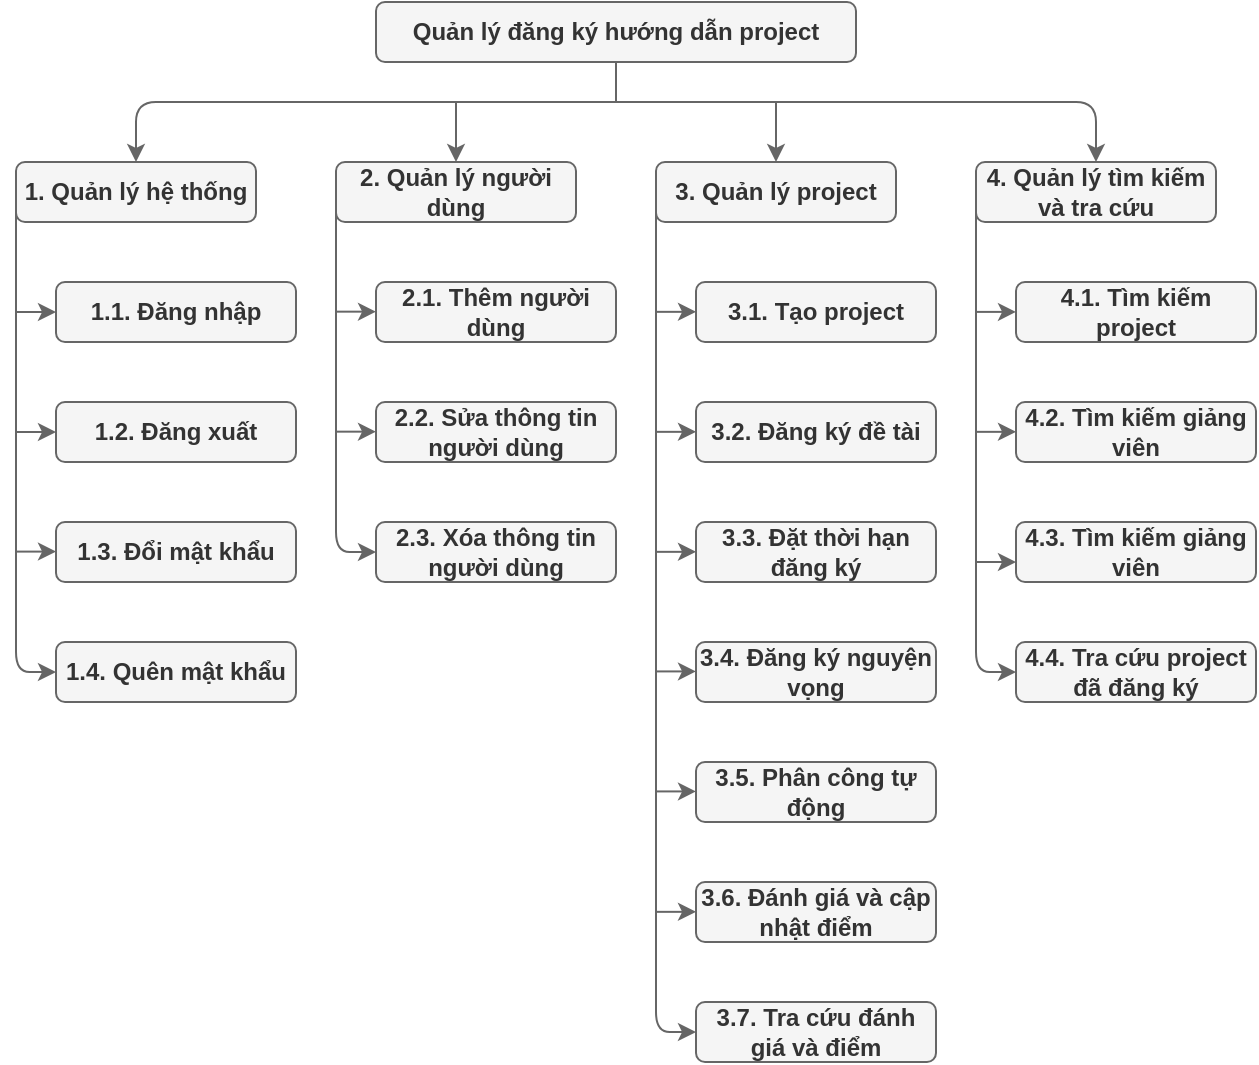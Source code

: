 <mxfile version="14.6.13" type="device" pages="17"><diagram id="ZEF8ooz4CsRJH-NLzm4i" name="SDCN"><mxGraphModel dx="883" dy="419" grid="1" gridSize="10" guides="1" tooltips="1" connect="1" arrows="1" fold="1" page="1" pageScale="1" pageWidth="1100" pageHeight="850" math="0" shadow="0"><root><mxCell id="0"/><mxCell id="1" parent="0"/><mxCell id="Gfsevws15C0HQ6blxv7q-1" value="Quản lý đăng ký hướng dẫn project" style="rounded=1;whiteSpace=wrap;html=1;fontStyle=1;fillColor=#f5f5f5;strokeColor=#666666;fontColor=#333333;glass=0;" parent="1" vertex="1"><mxGeometry x="300" y="160" width="240" height="30" as="geometry"/></mxCell><mxCell id="Gfsevws15C0HQ6blxv7q-2" value="1. Quản lý hệ thống" style="rounded=1;whiteSpace=wrap;html=1;fontStyle=1;fillColor=#f5f5f5;strokeColor=#666666;fontColor=#333333;glass=0;" parent="1" vertex="1"><mxGeometry x="120" y="240" width="120" height="30" as="geometry"/></mxCell><mxCell id="Gfsevws15C0HQ6blxv7q-4" value="2. Quản lý người dùng" style="rounded=1;whiteSpace=wrap;html=1;fontStyle=1;fillColor=#f5f5f5;strokeColor=#666666;fontColor=#333333;glass=0;" parent="1" vertex="1"><mxGeometry x="280" y="240" width="120" height="30" as="geometry"/></mxCell><mxCell id="Gfsevws15C0HQ6blxv7q-5" value="3. Quản lý project" style="rounded=1;whiteSpace=wrap;html=1;fontStyle=1;fillColor=#f5f5f5;strokeColor=#666666;fontColor=#333333;glass=0;" parent="1" vertex="1"><mxGeometry x="440" y="240" width="120" height="30" as="geometry"/></mxCell><mxCell id="Gfsevws15C0HQ6blxv7q-6" value="4. Quản lý tìm kiếm và tra cứu" style="rounded=1;whiteSpace=wrap;html=1;fontStyle=1;fillColor=#f5f5f5;strokeColor=#666666;fontColor=#333333;glass=0;" parent="1" vertex="1"><mxGeometry x="600" y="240" width="120" height="30" as="geometry"/></mxCell><mxCell id="F7r0OjqyZNI0h6LzyfAk-2" value="1.1. Đăng nhập" style="rounded=1;whiteSpace=wrap;html=1;fontStyle=1;fillColor=#f5f5f5;strokeColor=#666666;fontColor=#333333;glass=0;" parent="1" vertex="1"><mxGeometry x="140" y="300" width="120" height="30" as="geometry"/></mxCell><mxCell id="F7r0OjqyZNI0h6LzyfAk-3" value="1.2. Đăng xuất" style="rounded=1;whiteSpace=wrap;html=1;fontStyle=1;fillColor=#f5f5f5;strokeColor=#666666;fontColor=#333333;glass=0;" parent="1" vertex="1"><mxGeometry x="140" y="360" width="120" height="30" as="geometry"/></mxCell><mxCell id="F7r0OjqyZNI0h6LzyfAk-4" value="2.1. Thêm người dùng" style="rounded=1;whiteSpace=wrap;html=1;fontStyle=1;fillColor=#f5f5f5;strokeColor=#666666;fontColor=#333333;glass=0;" parent="1" vertex="1"><mxGeometry x="300" y="300" width="120" height="30" as="geometry"/></mxCell><mxCell id="F7r0OjqyZNI0h6LzyfAk-5" value="2.2. Sửa thông tin người dùng" style="rounded=1;whiteSpace=wrap;html=1;fontStyle=1;fillColor=#f5f5f5;strokeColor=#666666;fontColor=#333333;glass=0;" parent="1" vertex="1"><mxGeometry x="300" y="360" width="120" height="30" as="geometry"/></mxCell><mxCell id="F7r0OjqyZNI0h6LzyfAk-6" value="2.3. Xóa thông tin người dùng" style="rounded=1;whiteSpace=wrap;html=1;fontStyle=1;fillColor=#f5f5f5;strokeColor=#666666;fontColor=#333333;glass=0;" parent="1" vertex="1"><mxGeometry x="300" y="420" width="120" height="30" as="geometry"/></mxCell><mxCell id="F7r0OjqyZNI0h6LzyfAk-7" value="1.3. Đổi mật khẩu" style="rounded=1;whiteSpace=wrap;html=1;fontStyle=1;fillColor=#f5f5f5;strokeColor=#666666;fontColor=#333333;glass=0;" parent="1" vertex="1"><mxGeometry x="140" y="420" width="120" height="30" as="geometry"/></mxCell><mxCell id="F7r0OjqyZNI0h6LzyfAk-8" value="3.1. Tạo project" style="rounded=1;whiteSpace=wrap;html=1;fontStyle=1;fillColor=#f5f5f5;strokeColor=#666666;fontColor=#333333;glass=0;" parent="1" vertex="1"><mxGeometry x="460" y="300" width="120" height="30" as="geometry"/></mxCell><mxCell id="F7r0OjqyZNI0h6LzyfAk-9" value="3.2. Đăng ký đề tài" style="rounded=1;whiteSpace=wrap;html=1;fontStyle=1;fillColor=#f5f5f5;strokeColor=#666666;fontColor=#333333;glass=0;" parent="1" vertex="1"><mxGeometry x="460" y="360" width="120" height="30" as="geometry"/></mxCell><mxCell id="F7r0OjqyZNI0h6LzyfAk-10" value="3.3. Đặt thời hạn đăng ký" style="rounded=1;whiteSpace=wrap;html=1;fontStyle=1;fillColor=#f5f5f5;strokeColor=#666666;fontColor=#333333;glass=0;" parent="1" vertex="1"><mxGeometry x="460" y="420" width="120" height="30" as="geometry"/></mxCell><mxCell id="F7r0OjqyZNI0h6LzyfAk-11" value="3.5. Phân công tự động" style="rounded=1;whiteSpace=wrap;html=1;fontStyle=1;fillColor=#f5f5f5;strokeColor=#666666;fontColor=#333333;glass=0;" parent="1" vertex="1"><mxGeometry x="460" y="540" width="120" height="30" as="geometry"/></mxCell><mxCell id="F7r0OjqyZNI0h6LzyfAk-13" value="3.4. Đăng ký nguyện vọng" style="rounded=1;whiteSpace=wrap;html=1;fontStyle=1;fillColor=#f5f5f5;strokeColor=#666666;fontColor=#333333;glass=0;" parent="1" vertex="1"><mxGeometry x="460" y="480" width="120" height="30" as="geometry"/></mxCell><mxCell id="F7r0OjqyZNI0h6LzyfAk-14" value="3.6. Đánh giá và cập nhật điểm" style="rounded=1;whiteSpace=wrap;html=1;fontStyle=1;fillColor=#f5f5f5;strokeColor=#666666;fontColor=#333333;glass=0;" parent="1" vertex="1"><mxGeometry x="460" y="600" width="120" height="30" as="geometry"/></mxCell><mxCell id="F7r0OjqyZNI0h6LzyfAk-16" value="3.7. Tra cứu đánh giá và điểm" style="rounded=1;whiteSpace=wrap;html=1;fontStyle=1;fillColor=#f5f5f5;strokeColor=#666666;fontColor=#333333;glass=0;" parent="1" vertex="1"><mxGeometry x="460" y="660" width="120" height="30" as="geometry"/></mxCell><mxCell id="F7r0OjqyZNI0h6LzyfAk-17" value="4.1. Tìm kiếm project" style="rounded=1;whiteSpace=wrap;html=1;fontStyle=1;fillColor=#f5f5f5;strokeColor=#666666;fontColor=#333333;glass=0;" parent="1" vertex="1"><mxGeometry x="620" y="300" width="120" height="30" as="geometry"/></mxCell><mxCell id="F7r0OjqyZNI0h6LzyfAk-18" value="4.2. Tìm kiếm giảng viên" style="rounded=1;whiteSpace=wrap;html=1;fontStyle=1;fillColor=#f5f5f5;strokeColor=#666666;fontColor=#333333;glass=0;" parent="1" vertex="1"><mxGeometry x="620" y="360" width="120" height="30" as="geometry"/></mxCell><mxCell id="F7r0OjqyZNI0h6LzyfAk-19" value="4.3. Tìm kiếm giảng viên" style="rounded=1;whiteSpace=wrap;html=1;fontStyle=1;fillColor=#f5f5f5;strokeColor=#666666;fontColor=#333333;glass=0;" parent="1" vertex="1"><mxGeometry x="620" y="420" width="120" height="30" as="geometry"/></mxCell><mxCell id="F7r0OjqyZNI0h6LzyfAk-22" value="4.4. Tra cứu project đã đăng ký" style="rounded=1;whiteSpace=wrap;html=1;fontStyle=1;fillColor=#f5f5f5;strokeColor=#666666;fontColor=#333333;glass=0;" parent="1" vertex="1"><mxGeometry x="620" y="480" width="120" height="30" as="geometry"/></mxCell><mxCell id="6Hz0J_901a1leE8H73y--3" value="" style="endArrow=classic;html=1;entryX=0.5;entryY=0;entryDx=0;entryDy=0;fillColor=#f5f5f5;strokeColor=#666666;" parent="1" target="Gfsevws15C0HQ6blxv7q-2" edge="1"><mxGeometry width="50" height="50" relative="1" as="geometry"><mxPoint x="420" y="210" as="sourcePoint"/><mxPoint x="290" y="200" as="targetPoint"/><Array as="points"><mxPoint x="180" y="210"/></Array></mxGeometry></mxCell><mxCell id="6Hz0J_901a1leE8H73y--4" value="" style="endArrow=none;html=1;entryX=0.5;entryY=1;entryDx=0;entryDy=0;fillColor=#f5f5f5;strokeColor=#666666;" parent="1" target="Gfsevws15C0HQ6blxv7q-1" edge="1"><mxGeometry width="50" height="50" relative="1" as="geometry"><mxPoint x="420" y="210" as="sourcePoint"/><mxPoint x="470" y="180" as="targetPoint"/></mxGeometry></mxCell><mxCell id="6Hz0J_901a1leE8H73y--5" value="" style="endArrow=classic;html=1;entryX=0.5;entryY=0;entryDx=0;entryDy=0;fillColor=#f5f5f5;strokeColor=#666666;" parent="1" target="Gfsevws15C0HQ6blxv7q-4" edge="1"><mxGeometry width="50" height="50" relative="1" as="geometry"><mxPoint x="340" y="210" as="sourcePoint"/><mxPoint x="350" y="260" as="targetPoint"/><Array as="points"><mxPoint x="340" y="210"/></Array></mxGeometry></mxCell><mxCell id="6Hz0J_901a1leE8H73y--6" value="" style="endArrow=classic;html=1;entryX=0.5;entryY=0;entryDx=0;entryDy=0;fillColor=#f5f5f5;strokeColor=#666666;" parent="1" target="Gfsevws15C0HQ6blxv7q-6" edge="1"><mxGeometry width="50" height="50" relative="1" as="geometry"><mxPoint x="420" y="210" as="sourcePoint"/><mxPoint x="510" y="210" as="targetPoint"/><Array as="points"><mxPoint x="660" y="210"/></Array></mxGeometry></mxCell><mxCell id="6Hz0J_901a1leE8H73y--7" value="" style="endArrow=classic;html=1;entryX=0.5;entryY=0;entryDx=0;entryDy=0;fillColor=#f5f5f5;strokeColor=#666666;" parent="1" target="Gfsevws15C0HQ6blxv7q-5" edge="1"><mxGeometry width="50" height="50" relative="1" as="geometry"><mxPoint x="500" y="210" as="sourcePoint"/><mxPoint x="430" y="240" as="targetPoint"/></mxGeometry></mxCell><mxCell id="6Hz0J_901a1leE8H73y--8" value="" style="endArrow=classic;html=1;exitX=0;exitY=0.75;exitDx=0;exitDy=0;entryX=0;entryY=0.5;entryDx=0;entryDy=0;fillColor=#f5f5f5;strokeColor=#666666;" parent="1" source="Gfsevws15C0HQ6blxv7q-2" target="QO-Chufn0You_M9mR3Il-1" edge="1"><mxGeometry width="50" height="50" relative="1" as="geometry"><mxPoint x="210" y="340" as="sourcePoint"/><mxPoint x="260" y="290" as="targetPoint"/><Array as="points"><mxPoint x="120" y="495"/></Array></mxGeometry></mxCell><mxCell id="6Hz0J_901a1leE8H73y--9" value="" style="endArrow=classic;html=1;fillColor=#f5f5f5;strokeColor=#666666;" parent="1" edge="1"><mxGeometry width="50" height="50" relative="1" as="geometry"><mxPoint x="120" y="315" as="sourcePoint"/><mxPoint x="140" y="315" as="targetPoint"/></mxGeometry></mxCell><mxCell id="6Hz0J_901a1leE8H73y--10" value="" style="endArrow=classic;html=1;fillColor=#f5f5f5;strokeColor=#666666;" parent="1" edge="1"><mxGeometry width="50" height="50" relative="1" as="geometry"><mxPoint x="120" y="375" as="sourcePoint"/><mxPoint x="140" y="375" as="targetPoint"/></mxGeometry></mxCell><mxCell id="6Hz0J_901a1leE8H73y--11" value="" style="endArrow=classic;html=1;exitX=0;exitY=0.75;exitDx=0;exitDy=0;entryX=0;entryY=0.5;entryDx=0;entryDy=0;fillColor=#f5f5f5;strokeColor=#666666;" parent="1" source="Gfsevws15C0HQ6blxv7q-4" target="F7r0OjqyZNI0h6LzyfAk-6" edge="1"><mxGeometry width="50" height="50" relative="1" as="geometry"><mxPoint x="320" y="340" as="sourcePoint"/><mxPoint x="370" y="290" as="targetPoint"/><Array as="points"><mxPoint x="280" y="435"/></Array></mxGeometry></mxCell><mxCell id="6Hz0J_901a1leE8H73y--12" value="" style="endArrow=classic;html=1;fillColor=#f5f5f5;strokeColor=#666666;" parent="1" edge="1"><mxGeometry width="50" height="50" relative="1" as="geometry"><mxPoint x="440" y="554.71" as="sourcePoint"/><mxPoint x="460" y="554.71" as="targetPoint"/></mxGeometry></mxCell><mxCell id="6Hz0J_901a1leE8H73y--13" value="" style="endArrow=classic;html=1;fillColor=#f5f5f5;strokeColor=#666666;" parent="1" edge="1"><mxGeometry width="50" height="50" relative="1" as="geometry"><mxPoint x="440" y="494.71" as="sourcePoint"/><mxPoint x="460" y="494.71" as="targetPoint"/></mxGeometry></mxCell><mxCell id="6Hz0J_901a1leE8H73y--14" value="" style="endArrow=classic;html=1;fillColor=#f5f5f5;strokeColor=#666666;" parent="1" edge="1"><mxGeometry width="50" height="50" relative="1" as="geometry"><mxPoint x="440" y="374.92" as="sourcePoint"/><mxPoint x="460" y="374.92" as="targetPoint"/></mxGeometry></mxCell><mxCell id="6Hz0J_901a1leE8H73y--15" value="" style="endArrow=classic;html=1;fillColor=#f5f5f5;strokeColor=#666666;" parent="1" edge="1"><mxGeometry width="50" height="50" relative="1" as="geometry"><mxPoint x="440" y="314.92" as="sourcePoint"/><mxPoint x="460" y="314.92" as="targetPoint"/></mxGeometry></mxCell><mxCell id="6Hz0J_901a1leE8H73y--16" value="" style="endArrow=classic;html=1;fillColor=#f5f5f5;strokeColor=#666666;" parent="1" edge="1"><mxGeometry width="50" height="50" relative="1" as="geometry"><mxPoint x="440" y="434.92" as="sourcePoint"/><mxPoint x="460" y="434.92" as="targetPoint"/></mxGeometry></mxCell><mxCell id="6Hz0J_901a1leE8H73y--17" value="" style="endArrow=classic;html=1;fillColor=#f5f5f5;strokeColor=#666666;" parent="1" edge="1"><mxGeometry width="50" height="50" relative="1" as="geometry"><mxPoint x="280" y="314.83" as="sourcePoint"/><mxPoint x="300" y="314.83" as="targetPoint"/></mxGeometry></mxCell><mxCell id="6Hz0J_901a1leE8H73y--18" value="" style="endArrow=classic;html=1;fillColor=#f5f5f5;strokeColor=#666666;" parent="1" edge="1"><mxGeometry width="50" height="50" relative="1" as="geometry"><mxPoint x="280" y="374.83" as="sourcePoint"/><mxPoint x="300" y="374.83" as="targetPoint"/></mxGeometry></mxCell><mxCell id="6Hz0J_901a1leE8H73y--19" value="" style="endArrow=classic;html=1;entryX=0;entryY=0.5;entryDx=0;entryDy=0;exitX=0;exitY=0.75;exitDx=0;exitDy=0;fillColor=#f5f5f5;strokeColor=#666666;" parent="1" source="Gfsevws15C0HQ6blxv7q-5" target="F7r0OjqyZNI0h6LzyfAk-16" edge="1"><mxGeometry width="50" height="50" relative="1" as="geometry"><mxPoint x="440" y="266" as="sourcePoint"/><mxPoint x="520" y="330" as="targetPoint"/><Array as="points"><mxPoint x="440" y="675"/></Array></mxGeometry></mxCell><mxCell id="6Hz0J_901a1leE8H73y--20" value="" style="endArrow=classic;html=1;fillColor=#f5f5f5;strokeColor=#666666;" parent="1" edge="1"><mxGeometry width="50" height="50" relative="1" as="geometry"><mxPoint x="440" y="614.92" as="sourcePoint"/><mxPoint x="460" y="614.92" as="targetPoint"/></mxGeometry></mxCell><mxCell id="6Hz0J_901a1leE8H73y--21" value="" style="endArrow=classic;html=1;fillColor=#f5f5f5;strokeColor=#666666;" parent="1" edge="1"><mxGeometry width="50" height="50" relative="1" as="geometry"><mxPoint x="600" y="314.95" as="sourcePoint"/><mxPoint x="620" y="314.95" as="targetPoint"/></mxGeometry></mxCell><mxCell id="6Hz0J_901a1leE8H73y--22" value="" style="endArrow=classic;html=1;fillColor=#f5f5f5;strokeColor=#666666;" parent="1" edge="1"><mxGeometry width="50" height="50" relative="1" as="geometry"><mxPoint x="600" y="374.92" as="sourcePoint"/><mxPoint x="620" y="374.92" as="targetPoint"/></mxGeometry></mxCell><mxCell id="6Hz0J_901a1leE8H73y--23" value="" style="endArrow=classic;html=1;fillColor=#f5f5f5;strokeColor=#666666;" parent="1" edge="1"><mxGeometry width="50" height="50" relative="1" as="geometry"><mxPoint x="600" y="440.0" as="sourcePoint"/><mxPoint x="620" y="440.0" as="targetPoint"/></mxGeometry></mxCell><mxCell id="6Hz0J_901a1leE8H73y--24" value="" style="endArrow=classic;html=1;entryX=0;entryY=0.5;entryDx=0;entryDy=0;exitX=0;exitY=0.75;exitDx=0;exitDy=0;fillColor=#f5f5f5;strokeColor=#666666;" parent="1" source="Gfsevws15C0HQ6blxv7q-6" target="F7r0OjqyZNI0h6LzyfAk-22" edge="1"><mxGeometry width="50" height="50" relative="1" as="geometry"><mxPoint x="600" y="450" as="sourcePoint"/><mxPoint x="610" y="494.92" as="targetPoint"/><Array as="points"><mxPoint x="600" y="495"/></Array></mxGeometry></mxCell><mxCell id="QO-Chufn0You_M9mR3Il-1" value="1.4. Quên mật khẩu" style="rounded=1;whiteSpace=wrap;html=1;fontStyle=1;fillColor=#f5f5f5;strokeColor=#666666;fontColor=#333333;glass=0;" vertex="1" parent="1"><mxGeometry x="140" y="480" width="120" height="30" as="geometry"/></mxCell><mxCell id="QO-Chufn0You_M9mR3Il-2" value="" style="endArrow=classic;html=1;fillColor=#f5f5f5;strokeColor=#666666;" edge="1" parent="1"><mxGeometry width="50" height="50" relative="1" as="geometry"><mxPoint x="120" y="434.8" as="sourcePoint"/><mxPoint x="140" y="434.8" as="targetPoint"/></mxGeometry></mxCell></root></mxGraphModel></diagram><diagram id="IZ5UvdRXVGfUcvkPhZCx" name="Usecase_tong_quat"><mxGraphModel dx="1067" dy="506" grid="1" gridSize="10" guides="1" tooltips="1" connect="1" arrows="1" fold="1" page="1" pageScale="1" pageWidth="1100" pageHeight="850" math="0" shadow="0"><root><mxCell id="N8EKD5ywdm2YLqqOQraA-0"/><mxCell id="N8EKD5ywdm2YLqqOQraA-1" parent="N8EKD5ywdm2YLqqOQraA-0"/><mxCell id="ksYJOh7qi-wtDtUcRe0n-4" value="" style="rounded=0;whiteSpace=wrap;html=1;glass=0;shadow=0;" parent="N8EKD5ywdm2YLqqOQraA-1" vertex="1"><mxGeometry x="200" y="200" width="240" height="360" as="geometry"/></mxCell><mxCell id="ksYJOh7qi-wtDtUcRe0n-3" value="«system»&lt;br&gt;&lt;b&gt;Quản lý hướng dẫn đăng ký project&lt;/b&gt;" style="html=1;rounded=1;glass=0;align=center;strokeColor=none;fillColor=none;" parent="N8EKD5ywdm2YLqqOQraA-1" vertex="1"><mxGeometry x="200" y="200" width="210" height="40" as="geometry"/></mxCell><mxCell id="ksYJOh7qi-wtDtUcRe0n-5" value="Quản lý hệ thống" style="ellipse;whiteSpace=wrap;html=1;rounded=1;glass=0;align=center;fillColor=#dae8fc;strokeColor=#6c8ebf;" parent="N8EKD5ywdm2YLqqOQraA-1" vertex="1"><mxGeometry x="250" y="240" width="140" height="60" as="geometry"/></mxCell><mxCell id="ksYJOh7qi-wtDtUcRe0n-6" value="Quản lý người dùng" style="ellipse;whiteSpace=wrap;html=1;rounded=1;glass=0;align=center;fillColor=#dae8fc;strokeColor=#6c8ebf;" parent="N8EKD5ywdm2YLqqOQraA-1" vertex="1"><mxGeometry x="250" y="320" width="140" height="60" as="geometry"/></mxCell><mxCell id="ksYJOh7qi-wtDtUcRe0n-7" value="Quản lý project" style="ellipse;whiteSpace=wrap;html=1;rounded=1;glass=0;align=center;fillColor=#dae8fc;strokeColor=#6c8ebf;" parent="N8EKD5ywdm2YLqqOQraA-1" vertex="1"><mxGeometry x="250" y="400" width="140" height="60" as="geometry"/></mxCell><mxCell id="Bjzm-ppk_UwBU7SV4fyL-0" value="Quản lý tìm kiếm và tra cứu" style="ellipse;whiteSpace=wrap;html=1;rounded=1;glass=0;align=center;fillColor=#dae8fc;strokeColor=#6c8ebf;" parent="N8EKD5ywdm2YLqqOQraA-1" vertex="1"><mxGeometry x="250" y="480" width="140" height="60" as="geometry"/></mxCell><mxCell id="Bjzm-ppk_UwBU7SV4fyL-1" value="Giáo vụ, Giảng viên, Sinh viên" style="shape=umlActor;verticalLabelPosition=bottom;verticalAlign=top;html=1;rounded=1;shadow=0;glass=0;fillColor=none;align=center;fontStyle=1" parent="N8EKD5ywdm2YLqqOQraA-1" vertex="1"><mxGeometry x="90" y="360" width="30" height="60" as="geometry"/></mxCell><mxCell id="Bjzm-ppk_UwBU7SV4fyL-2" value="Admin, Employee" style="shape=umlActor;verticalLabelPosition=bottom;verticalAlign=top;html=1;rounded=1;shadow=0;glass=0;fillColor=none;align=center;fontStyle=1" parent="N8EKD5ywdm2YLqqOQraA-1" vertex="1"><mxGeometry x="520" y="360" width="30" height="60" as="geometry"/></mxCell><mxCell id="Bjzm-ppk_UwBU7SV4fyL-3" value="" style="endArrow=none;html=1;" parent="N8EKD5ywdm2YLqqOQraA-1" edge="1"><mxGeometry width="50" height="50" relative="1" as="geometry"><mxPoint x="130" y="389.58" as="sourcePoint"/><mxPoint x="220" y="389.58" as="targetPoint"/></mxGeometry></mxCell><mxCell id="Bjzm-ppk_UwBU7SV4fyL-4" value="" style="endArrow=none;html=1;entryX=0;entryY=0.5;entryDx=0;entryDy=0;" parent="N8EKD5ywdm2YLqqOQraA-1" target="ksYJOh7qi-wtDtUcRe0n-7" edge="1"><mxGeometry width="50" height="50" relative="1" as="geometry"><mxPoint x="220" y="430" as="sourcePoint"/><mxPoint x="260.0" y="280" as="targetPoint"/></mxGeometry></mxCell><mxCell id="Bjzm-ppk_UwBU7SV4fyL-5" value="" style="endArrow=none;html=1;exitX=0;exitY=0.5;exitDx=0;exitDy=0;entryX=0;entryY=0.5;entryDx=0;entryDy=0;" parent="N8EKD5ywdm2YLqqOQraA-1" source="Bjzm-ppk_UwBU7SV4fyL-0" target="ksYJOh7qi-wtDtUcRe0n-5" edge="1"><mxGeometry width="50" height="50" relative="1" as="geometry"><mxPoint x="140" y="370" as="sourcePoint"/><mxPoint x="220" y="360" as="targetPoint"/><Array as="points"><mxPoint x="220" y="510"/><mxPoint x="220" y="270"/></Array></mxGeometry></mxCell><mxCell id="Bjzm-ppk_UwBU7SV4fyL-6" value="" style="endArrow=none;html=1;exitX=1;exitY=0.5;exitDx=0;exitDy=0;entryX=1;entryY=0.5;entryDx=0;entryDy=0;" parent="N8EKD5ywdm2YLqqOQraA-1" source="ksYJOh7qi-wtDtUcRe0n-5" target="Bjzm-ppk_UwBU7SV4fyL-0" edge="1"><mxGeometry width="50" height="50" relative="1" as="geometry"><mxPoint x="360" y="400" as="sourcePoint"/><mxPoint x="410" y="350" as="targetPoint"/><Array as="points"><mxPoint x="420" y="270"/><mxPoint x="420" y="510"/></Array></mxGeometry></mxCell><mxCell id="Bjzm-ppk_UwBU7SV4fyL-7" value="" style="endArrow=none;html=1;exitX=1;exitY=0.5;exitDx=0;exitDy=0;" parent="N8EKD5ywdm2YLqqOQraA-1" source="ksYJOh7qi-wtDtUcRe0n-7" edge="1"><mxGeometry width="50" height="50" relative="1" as="geometry"><mxPoint x="360" y="400" as="sourcePoint"/><mxPoint x="420" y="430" as="targetPoint"/></mxGeometry></mxCell><mxCell id="Bjzm-ppk_UwBU7SV4fyL-8" value="" style="endArrow=none;html=1;exitX=1;exitY=0.5;exitDx=0;exitDy=0;" parent="N8EKD5ywdm2YLqqOQraA-1" source="ksYJOh7qi-wtDtUcRe0n-6" edge="1"><mxGeometry width="50" height="50" relative="1" as="geometry"><mxPoint x="360" y="400" as="sourcePoint"/><mxPoint x="420" y="350" as="targetPoint"/></mxGeometry></mxCell><mxCell id="Bjzm-ppk_UwBU7SV4fyL-9" value="" style="endArrow=none;html=1;" parent="N8EKD5ywdm2YLqqOQraA-1" edge="1"><mxGeometry width="50" height="50" relative="1" as="geometry"><mxPoint x="510" y="390" as="sourcePoint"/><mxPoint x="420" y="390" as="targetPoint"/></mxGeometry></mxCell></root></mxGraphModel></diagram><diagram id="hAlcTjzkLI1s111jfvoS" name="Usecase ql_he_thong"><mxGraphModel dx="512" dy="607" grid="1" gridSize="10" guides="1" tooltips="1" connect="1" arrows="1" fold="1" page="1" pageScale="1" pageWidth="1100" pageHeight="850" math="0" shadow="0"><root><mxCell id="VkgzCpKXlT5GW4c5N4aE-0"/><mxCell id="VkgzCpKXlT5GW4c5N4aE-1" parent="VkgzCpKXlT5GW4c5N4aE-0"/><mxCell id="H8SyU1J-WRs5fVSRbE4V-0" value="" style="rounded=0;whiteSpace=wrap;html=1;glass=0;shadow=0;" parent="VkgzCpKXlT5GW4c5N4aE-1" vertex="1"><mxGeometry x="200" y="160" width="420" height="400" as="geometry"/></mxCell><mxCell id="H8SyU1J-WRs5fVSRbE4V-1" value="«subsystem»&lt;br&gt;&lt;b&gt;Quản lý hệ thống&lt;/b&gt;" style="html=1;rounded=1;glass=0;align=center;strokeColor=none;fillColor=none;" parent="VkgzCpKXlT5GW4c5N4aE-1" vertex="1"><mxGeometry x="200" y="160" width="120" height="50" as="geometry"/></mxCell><mxCell id="H8SyU1J-WRs5fVSRbE4V-2" value="Đăng nhập" style="ellipse;whiteSpace=wrap;html=1;rounded=1;glass=0;align=center;fillColor=#dae8fc;strokeColor=#6c8ebf;" parent="VkgzCpKXlT5GW4c5N4aE-1" vertex="1"><mxGeometry x="240" y="240" width="140" height="60" as="geometry"/></mxCell><mxCell id="H8SyU1J-WRs5fVSRbE4V-3" value="Đăng xuất" style="ellipse;whiteSpace=wrap;html=1;rounded=1;glass=0;align=center;fillColor=#dae8fc;strokeColor=#6c8ebf;" parent="VkgzCpKXlT5GW4c5N4aE-1" vertex="1"><mxGeometry x="240" y="360" width="140" height="60" as="geometry"/></mxCell><mxCell id="H8SyU1J-WRs5fVSRbE4V-4" value="Đổi mật khẩu" style="ellipse;whiteSpace=wrap;html=1;rounded=1;glass=0;align=center;fillColor=#dae8fc;strokeColor=#6c8ebf;" parent="VkgzCpKXlT5GW4c5N4aE-1" vertex="1"><mxGeometry x="240" y="480" width="140" height="60" as="geometry"/></mxCell><mxCell id="H8SyU1J-WRs5fVSRbE4V-5" value="Quên mật khẩu" style="ellipse;whiteSpace=wrap;html=1;rounded=1;glass=0;align=center;fillColor=#dae8fc;strokeColor=#6c8ebf;" parent="VkgzCpKXlT5GW4c5N4aE-1" vertex="1"><mxGeometry x="450" y="340" width="140" height="60" as="geometry"/></mxCell><mxCell id="H8SyU1J-WRs5fVSRbE4V-6" value="Giáo vụ, Giảng viên, Sinh viên" style="shape=umlActor;verticalLabelPosition=bottom;verticalAlign=top;html=1;rounded=1;shadow=0;glass=0;fillColor=none;align=center;fontStyle=1" parent="VkgzCpKXlT5GW4c5N4aE-1" vertex="1"><mxGeometry x="80" y="440" width="30" height="60" as="geometry"/></mxCell><mxCell id="H8SyU1J-WRs5fVSRbE4V-7" value="Employee" style="shape=umlActor;verticalLabelPosition=bottom;verticalAlign=top;html=1;rounded=1;shadow=0;glass=0;fillColor=none;align=center;fontStyle=1" parent="VkgzCpKXlT5GW4c5N4aE-1" vertex="1"><mxGeometry x="80" y="320" width="30" height="60" as="geometry"/></mxCell><mxCell id="DIThaQhH31LwGXCBrX3i-1" value="&amp;lt;&amp;lt;extend&amp;gt;&amp;gt;" style="html=1;verticalAlign=bottom;endArrow=open;dashed=1;endSize=8;exitX=0;exitY=0;exitDx=0;exitDy=0;entryX=1;entryY=0.5;entryDx=0;entryDy=0;" parent="VkgzCpKXlT5GW4c5N4aE-1" source="H8SyU1J-WRs5fVSRbE4V-5" target="H8SyU1J-WRs5fVSRbE4V-2" edge="1"><mxGeometry x="-0.318" y="-16" relative="1" as="geometry"><mxPoint x="440" y="320" as="sourcePoint"/><mxPoint x="360" y="320" as="targetPoint"/><mxPoint as="offset"/></mxGeometry></mxCell><mxCell id="DIThaQhH31LwGXCBrX3i-2" value="&amp;lt;&amp;lt;extend&amp;gt;&amp;gt;" style="html=1;verticalAlign=bottom;endArrow=open;dashed=1;endSize=8;exitX=1;exitY=0;exitDx=0;exitDy=0;entryX=1;entryY=1;entryDx=0;entryDy=0;curved=1;" parent="VkgzCpKXlT5GW4c5N4aE-1" source="H8SyU1J-WRs5fVSRbE4V-4" target="H8SyU1J-WRs5fVSRbE4V-2" edge="1"><mxGeometry x="-0.344" y="-17" relative="1" as="geometry"><mxPoint x="490" y="280" as="sourcePoint"/><mxPoint x="330" y="450" as="targetPoint"/><Array as="points"><mxPoint x="460" y="400"/></Array><mxPoint as="offset"/></mxGeometry></mxCell><mxCell id="DIThaQhH31LwGXCBrX3i-3" value="&amp;lt;&amp;lt;include&amp;gt;&amp;gt;" style="html=1;verticalAlign=bottom;endArrow=open;dashed=1;endSize=8;exitX=0.5;exitY=1;exitDx=0;exitDy=0;entryX=0.5;entryY=0;entryDx=0;entryDy=0;" parent="VkgzCpKXlT5GW4c5N4aE-1" source="H8SyU1J-WRs5fVSRbE4V-2" target="H8SyU1J-WRs5fVSRbE4V-3" edge="1"><mxGeometry x="0.333" y="-40" relative="1" as="geometry"><mxPoint x="490.0" y="400.0" as="sourcePoint"/><mxPoint x="369.497" y="301.213" as="targetPoint"/><mxPoint as="offset"/></mxGeometry></mxCell><mxCell id="DIThaQhH31LwGXCBrX3i-10" value="" style="endArrow=none;html=1;entryX=0;entryY=0.5;entryDx=0;entryDy=0;" parent="VkgzCpKXlT5GW4c5N4aE-1" target="H8SyU1J-WRs5fVSRbE4V-3" edge="1"><mxGeometry width="50" height="50" relative="1" as="geometry"><mxPoint x="120" y="480" as="sourcePoint"/><mxPoint x="260" y="360" as="targetPoint"/></mxGeometry></mxCell><mxCell id="DIThaQhH31LwGXCBrX3i-11" value="" style="endArrow=none;html=1;entryX=0;entryY=0.5;entryDx=0;entryDy=0;" parent="VkgzCpKXlT5GW4c5N4aE-1" target="H8SyU1J-WRs5fVSRbE4V-4" edge="1"><mxGeometry width="50" height="50" relative="1" as="geometry"><mxPoint x="120" y="480" as="sourcePoint"/><mxPoint x="250.0" y="400.0" as="targetPoint"/></mxGeometry></mxCell><mxCell id="DIThaQhH31LwGXCBrX3i-12" value="" style="endArrow=none;html=1;entryX=0;entryY=0.5;entryDx=0;entryDy=0;" parent="VkgzCpKXlT5GW4c5N4aE-1" target="H8SyU1J-WRs5fVSRbE4V-2" edge="1"><mxGeometry width="50" height="50" relative="1" as="geometry"><mxPoint x="120" y="480" as="sourcePoint"/><mxPoint x="250.0" y="520.0" as="targetPoint"/></mxGeometry></mxCell><mxCell id="DIThaQhH31LwGXCBrX3i-13" value="" style="endArrow=none;html=1;entryX=0;entryY=0.5;entryDx=0;entryDy=0;" parent="VkgzCpKXlT5GW4c5N4aE-1" target="H8SyU1J-WRs5fVSRbE4V-2" edge="1"><mxGeometry width="50" height="50" relative="1" as="geometry"><mxPoint x="120" y="360" as="sourcePoint"/><mxPoint x="260" y="360" as="targetPoint"/></mxGeometry></mxCell><mxCell id="DIThaQhH31LwGXCBrX3i-14" value="" style="endArrow=none;html=1;entryX=0;entryY=0.5;entryDx=0;entryDy=0;" parent="VkgzCpKXlT5GW4c5N4aE-1" target="H8SyU1J-WRs5fVSRbE4V-4" edge="1"><mxGeometry width="50" height="50" relative="1" as="geometry"><mxPoint x="120" y="360" as="sourcePoint"/><mxPoint x="250.0" y="280" as="targetPoint"/></mxGeometry></mxCell><mxCell id="DIThaQhH31LwGXCBrX3i-15" value="" style="endArrow=none;html=1;entryX=0;entryY=0.5;entryDx=0;entryDy=0;" parent="VkgzCpKXlT5GW4c5N4aE-1" target="H8SyU1J-WRs5fVSRbE4V-3" edge="1"><mxGeometry width="50" height="50" relative="1" as="geometry"><mxPoint x="120" y="360" as="sourcePoint"/><mxPoint x="250.0" y="520.0" as="targetPoint"/></mxGeometry></mxCell><mxCell id="DIThaQhH31LwGXCBrX3i-16" value="Admin" style="shape=umlActor;verticalLabelPosition=bottom;verticalAlign=top;html=1;rounded=1;shadow=0;glass=0;fillColor=none;align=center;fontStyle=1" parent="VkgzCpKXlT5GW4c5N4aE-1" vertex="1"><mxGeometry x="80" y="160" width="30" height="60" as="geometry"/></mxCell><mxCell id="DIThaQhH31LwGXCBrX3i-17" value="generalization" style="endArrow=block;endSize=16;endFill=0;html=1;" parent="VkgzCpKXlT5GW4c5N4aE-1" edge="1"><mxGeometry y="-45" width="160" relative="1" as="geometry"><mxPoint x="94.66" y="310.0" as="sourcePoint"/><mxPoint x="94.66" y="250.0" as="targetPoint"/><mxPoint as="offset"/></mxGeometry></mxCell><mxCell id="iMV2M2IkSihToRk4cAIR-0" value="" style="endArrow=none;html=1;entryX=0;entryY=1;entryDx=0;entryDy=0;" edge="1" parent="VkgzCpKXlT5GW4c5N4aE-1" target="H8SyU1J-WRs5fVSRbE4V-5"><mxGeometry width="50" height="50" relative="1" as="geometry"><mxPoint x="120" y="480" as="sourcePoint"/><mxPoint x="250" y="400" as="targetPoint"/></mxGeometry></mxCell></root></mxGraphModel></diagram><diagram id="bfhI10lnvHaEZEu4e71r" name="Activity ql_he_thong"><mxGraphModel dx="1024" dy="1214" grid="1" gridSize="10" guides="1" tooltips="1" connect="1" arrows="1" fold="1" page="1" pageScale="1" pageWidth="1100" pageHeight="850" math="0" shadow="0"><root><mxCell id="54zHZTjvwD9EXPh8chBe-0"/><mxCell id="54zHZTjvwD9EXPh8chBe-1" parent="54zHZTjvwD9EXPh8chBe-0"/><mxCell id="XITHL2_aPQmST8ja4ttR-0" value="Hiển thị form đăng nhập" style="rounded=1;whiteSpace=wrap;html=1;shadow=0;glass=0;fillColor=#fff2cc;align=center;strokeColor=#d6b656;" parent="54zHZTjvwD9EXPh8chBe-1" vertex="1"><mxGeometry x="400" y="80" width="120" height="40" as="geometry"/></mxCell><mxCell id="XITHL2_aPQmST8ja4ttR-2" value="Nhập username - password" style="rounded=1;whiteSpace=wrap;html=1;shadow=0;glass=0;fillColor=#fff2cc;align=center;strokeColor=#d6b656;" parent="54zHZTjvwD9EXPh8chBe-1" vertex="1"><mxGeometry x="160" y="220" width="120" height="40" as="geometry"/></mxCell><mxCell id="XITHL2_aPQmST8ja4ttR-3" value="Hiển thị form nhập username và email" style="rounded=1;whiteSpace=wrap;html=1;shadow=0;glass=0;fillColor=#fff2cc;align=center;strokeColor=#d6b656;" parent="54zHZTjvwD9EXPh8chBe-1" vertex="1"><mxGeometry x="600" y="150" width="120" height="40" as="geometry"/></mxCell><mxCell id="XITHL2_aPQmST8ja4ttR-12" value="Kiểm tra mã code" style="rounded=1;whiteSpace=wrap;html=1;shadow=0;glass=0;fillColor=#fff2cc;align=center;strokeColor=#d6b656;" parent="54zHZTjvwD9EXPh8chBe-1" vertex="1"><mxGeometry x="620" y="340" width="120" height="40" as="geometry"/></mxCell><mxCell id="XITHL2_aPQmST8ja4ttR-17" value="" style="endArrow=classic;html=1;entryX=0;entryY=0.5;entryDx=0;entryDy=0;startArrow=oval;startFill=1;endSize=6;startSize=10;" parent="54zHZTjvwD9EXPh8chBe-1" target="XITHL2_aPQmST8ja4ttR-0" edge="1"><mxGeometry width="50" height="50" relative="1" as="geometry"><mxPoint x="220" y="100" as="sourcePoint"/><mxPoint x="540" y="390" as="targetPoint"/></mxGeometry></mxCell><mxCell id="XITHL2_aPQmST8ja4ttR-18" value="" style="endArrow=none;html=1;entryX=0.5;entryY=1;entryDx=0;entryDy=0;exitX=0.5;exitY=0;exitDx=0;exitDy=0;" parent="54zHZTjvwD9EXPh8chBe-1" source="XITHL2_aPQmST8ja4ttR-5" target="XITHL2_aPQmST8ja4ttR-0" edge="1"><mxGeometry width="50" height="50" relative="1" as="geometry"><mxPoint x="460" y="150" as="sourcePoint"/><mxPoint x="500" y="440" as="targetPoint"/></mxGeometry></mxCell><mxCell id="XITHL2_aPQmST8ja4ttR-19" value="" style="endArrow=classic;html=1;entryX=0.5;entryY=0;entryDx=0;entryDy=0;exitX=0;exitY=0.5;exitDx=0;exitDy=0;" parent="54zHZTjvwD9EXPh8chBe-1" source="XITHL2_aPQmST8ja4ttR-5" target="XITHL2_aPQmST8ja4ttR-2" edge="1"><mxGeometry width="50" height="50" relative="1" as="geometry"><mxPoint x="430" y="180" as="sourcePoint"/><mxPoint x="560" y="360" as="targetPoint"/><Array as="points"><mxPoint x="220" y="170"/></Array></mxGeometry></mxCell><mxCell id="XITHL2_aPQmST8ja4ttR-20" value="" style="endArrow=classic;html=1;entryX=0;entryY=0.5;entryDx=0;entryDy=0;exitX=1;exitY=0.5;exitDx=0;exitDy=0;" parent="54zHZTjvwD9EXPh8chBe-1" source="XITHL2_aPQmST8ja4ttR-5" target="XITHL2_aPQmST8ja4ttR-3" edge="1"><mxGeometry width="50" height="50" relative="1" as="geometry"><mxPoint x="500" y="160" as="sourcePoint"/><mxPoint x="330" y="190" as="targetPoint"/></mxGeometry></mxCell><mxCell id="XITHL2_aPQmST8ja4ttR-21" value="No" style="text;html=1;align=center;verticalAlign=middle;resizable=0;points=[];autosize=1;strokeColor=none;fontStyle=3;rotation=0;" parent="54zHZTjvwD9EXPh8chBe-1" vertex="1"><mxGeometry x="400" y="150" width="30" height="20" as="geometry"/></mxCell><mxCell id="XITHL2_aPQmST8ja4ttR-22" value="Yes" style="text;html=1;align=center;verticalAlign=middle;resizable=0;points=[];autosize=1;strokeColor=none;fontStyle=3" parent="54zHZTjvwD9EXPh8chBe-1" vertex="1"><mxGeometry x="480" y="150" width="40" height="20" as="geometry"/></mxCell><mxCell id="XITHL2_aPQmST8ja4ttR-23" value="Quên mật khẩu ?" style="text;html=1;align=center;verticalAlign=middle;resizable=0;points=[];autosize=1;strokeColor=none;fontStyle=3" parent="54zHZTjvwD9EXPh8chBe-1" vertex="1"><mxGeometry x="405" y="190" width="110" height="20" as="geometry"/></mxCell><mxCell id="XITHL2_aPQmST8ja4ttR-24" value="" style="endArrow=classic;html=1;exitX=1;exitY=0.75;exitDx=0;exitDy=0;entryX=0.5;entryY=0;entryDx=0;entryDy=0;" parent="54zHZTjvwD9EXPh8chBe-1" source="XITHL2_aPQmST8ja4ttR-2" target="0JlebUr3b1XAh9RWCl8N-9" edge="1"><mxGeometry width="50" height="50" relative="1" as="geometry"><mxPoint x="430" y="360" as="sourcePoint"/><mxPoint x="460" y="560" as="targetPoint"/><Array as="points"><mxPoint x="460" y="250"/><mxPoint x="460" y="430"/></Array></mxGeometry></mxCell><mxCell id="XITHL2_aPQmST8ja4ttR-33" value="" style="rhombus;whiteSpace=wrap;html=1;rounded=0;shadow=0;glass=0;fillColor=#f8cecc;align=center;sketch=0;strokeColor=#b85450;" parent="54zHZTjvwD9EXPh8chBe-1" vertex="1"><mxGeometry x="800" y="340" width="40" height="40" as="geometry"/></mxCell><mxCell id="XITHL2_aPQmST8ja4ttR-34" value="" style="endArrow=classic;html=1;entryX=1;entryY=0.5;entryDx=0;entryDy=0;entryPerimeter=0;exitX=0.5;exitY=1;exitDx=0;exitDy=0;" parent="54zHZTjvwD9EXPh8chBe-1" source="XITHL2_aPQmST8ja4ttR-33" target="XITHL2_aPQmST8ja4ttR-15" edge="1"><mxGeometry width="50" height="50" relative="1" as="geometry"><mxPoint x="660" y="390" as="sourcePoint"/><mxPoint x="590" y="420" as="targetPoint"/><Array as="points"><mxPoint x="820" y="420"/></Array></mxGeometry></mxCell><mxCell id="XITHL2_aPQmST8ja4ttR-36" value="" style="endArrow=classic;html=1;exitX=0.5;exitY=0;exitDx=0;exitDy=0;entryX=0.5;entryY=1;entryDx=0;entryDy=0;" parent="54zHZTjvwD9EXPh8chBe-1" source="XITHL2_aPQmST8ja4ttR-33" target="XITHL2_aPQmST8ja4ttR-45" edge="1"><mxGeometry width="50" height="50" relative="1" as="geometry"><mxPoint x="740" y="295" as="sourcePoint"/><mxPoint x="880" y="250" as="targetPoint"/><Array as="points"/></mxGeometry></mxCell><mxCell id="XITHL2_aPQmST8ja4ttR-37" value="" style="endArrow=classic;html=1;entryX=0.5;entryY=0;entryDx=0;entryDy=0;exitX=0;exitY=0.5;exitDx=0;exitDy=0;" parent="54zHZTjvwD9EXPh8chBe-1" source="TAcPG3q60sYKoNJg-rOy-0" target="0JlebUr3b1XAh9RWCl8N-3" edge="1"><mxGeometry width="50" height="50" relative="1" as="geometry"><mxPoint x="630" y="280" as="sourcePoint"/><mxPoint x="660" y="220" as="targetPoint"/><Array as="points"><mxPoint x="220" y="300"/></Array></mxGeometry></mxCell><mxCell id="XITHL2_aPQmST8ja4ttR-38" value="" style="endArrow=classic;html=1;exitX=1;exitY=0.5;exitDx=0;exitDy=0;entryX=0;entryY=0.5;entryDx=0;entryDy=0;" parent="54zHZTjvwD9EXPh8chBe-1" source="XITHL2_aPQmST8ja4ttR-12" target="XITHL2_aPQmST8ja4ttR-33" edge="1"><mxGeometry width="50" height="50" relative="1" as="geometry"><mxPoint x="754.83" y="310" as="sourcePoint"/><mxPoint x="754.83" y="330" as="targetPoint"/></mxGeometry></mxCell><mxCell id="XITHL2_aPQmST8ja4ttR-39" value="Valid" style="text;html=1;align=center;verticalAlign=middle;resizable=0;points=[];autosize=1;strokeColor=none;fontStyle=3" parent="54zHZTjvwD9EXPh8chBe-1" vertex="1"><mxGeometry x="820" y="380" width="40" height="20" as="geometry"/></mxCell><mxCell id="XITHL2_aPQmST8ja4ttR-40" value="Invalid" style="text;html=1;align=center;verticalAlign=middle;resizable=0;points=[];autosize=1;strokeColor=none;fontStyle=3" parent="54zHZTjvwD9EXPh8chBe-1" vertex="1"><mxGeometry x="820" y="320" width="50" height="20" as="geometry"/></mxCell><mxCell id="XITHL2_aPQmST8ja4ttR-45" value="Thông báo lỗi email" style="rounded=1;whiteSpace=wrap;html=1;shadow=0;glass=0;fillColor=#fff2cc;align=center;strokeColor=#d6b656;" parent="54zHZTjvwD9EXPh8chBe-1" vertex="1"><mxGeometry x="760" y="200" width="120" height="40" as="geometry"/></mxCell><mxCell id="XITHL2_aPQmST8ja4ttR-46" value="" style="endArrow=classic;html=1;entryX=1;entryY=0.5;entryDx=0;entryDy=0;exitX=0.5;exitY=0;exitDx=0;exitDy=0;" parent="54zHZTjvwD9EXPh8chBe-1" source="XITHL2_aPQmST8ja4ttR-45" target="XITHL2_aPQmST8ja4ttR-3" edge="1"><mxGeometry width="50" height="50" relative="1" as="geometry"><mxPoint x="840" y="190" as="sourcePoint"/><mxPoint x="670" y="290" as="targetPoint"/><Array as="points"><mxPoint x="820" y="170"/></Array></mxGeometry></mxCell><mxCell id="XITHL2_aPQmST8ja4ttR-14" value="" style="rhombus;whiteSpace=wrap;html=1;rounded=0;shadow=0;glass=0;fillColor=#f8cecc;align=center;strokeColor=#b85450;" parent="54zHZTjvwD9EXPh8chBe-1" vertex="1"><mxGeometry x="720" y="660" width="40" height="40" as="geometry"/></mxCell><mxCell id="XITHL2_aPQmST8ja4ttR-15" value="Nhập mật khẩu mới" style="rounded=1;whiteSpace=wrap;html=1;shadow=0;glass=0;fillColor=#fff2cc;align=center;strokeColor=#d6b656;" parent="54zHZTjvwD9EXPh8chBe-1" vertex="1"><mxGeometry x="160" y="400" width="120" height="40" as="geometry"/></mxCell><mxCell id="XITHL2_aPQmST8ja4ttR-43" value="" style="endArrow=classic;html=1;entryX=0.5;entryY=0;entryDx=0;entryDy=0;exitX=0.5;exitY=1;exitDx=0;exitDy=0;" parent="54zHZTjvwD9EXPh8chBe-1" source="XITHL2_aPQmST8ja4ttR-15" target="XITHL2_aPQmST8ja4ttR-58" edge="1"><mxGeometry x="140" y="400" width="50" height="50" as="geometry"><mxPoint x="660" y="480" as="sourcePoint"/><mxPoint x="240.0" y="480" as="targetPoint"/></mxGeometry></mxCell><mxCell id="XITHL2_aPQmST8ja4ttR-58" value="Nhập lại mật khẩu mới" style="rounded=1;whiteSpace=wrap;html=1;shadow=0;glass=0;fillColor=#fff2cc;align=center;strokeColor=#d6b656;" parent="54zHZTjvwD9EXPh8chBe-1" vertex="1"><mxGeometry x="160" y="480" width="120" height="40" as="geometry"/></mxCell><mxCell id="XITHL2_aPQmST8ja4ttR-59" value="" style="endArrow=classic;html=1;exitX=0.75;exitY=0;exitDx=0;exitDy=0;entryX=1;entryY=0.25;entryDx=0;entryDy=0;" parent="54zHZTjvwD9EXPh8chBe-1" source="XITHL2_aPQmST8ja4ttR-9" target="XITHL2_aPQmST8ja4ttR-2" edge="1"><mxGeometry width="50" height="50" relative="1" as="geometry"><mxPoint x="460" y="510" as="sourcePoint"/><mxPoint x="280" y="290" as="targetPoint"/><Array as="points"><mxPoint x="570" y="230"/></Array></mxGeometry></mxCell><mxCell id="XITHL2_aPQmST8ja4ttR-60" value="Kiểm tra mật khẩu nhập lại" style="rounded=1;whiteSpace=wrap;html=1;shadow=0;glass=0;fillColor=#fff2cc;align=center;strokeColor=#d6b656;" parent="54zHZTjvwD9EXPh8chBe-1" vertex="1"><mxGeometry x="680" y="580" width="120" height="40" as="geometry"/></mxCell><mxCell id="XITHL2_aPQmST8ja4ttR-63" value="" style="endArrow=classic;html=1;exitX=0.5;exitY=1;exitDx=0;exitDy=0;entryX=0.5;entryY=0;entryDx=0;entryDy=0;" parent="54zHZTjvwD9EXPh8chBe-1" source="XITHL2_aPQmST8ja4ttR-58" target="XITHL2_aPQmST8ja4ttR-60" edge="1"><mxGeometry width="50" height="50" relative="1" as="geometry"><mxPoint x="460" y="530" as="sourcePoint"/><mxPoint x="510" y="480" as="targetPoint"/><Array as="points"><mxPoint x="220" y="540"/><mxPoint x="740" y="540"/></Array></mxGeometry></mxCell><mxCell id="XITHL2_aPQmST8ja4ttR-64" value="" style="endArrow=classic;html=1;exitX=0.5;exitY=1;exitDx=0;exitDy=0;entryX=0.5;entryY=0;entryDx=0;entryDy=0;" parent="54zHZTjvwD9EXPh8chBe-1" source="XITHL2_aPQmST8ja4ttR-60" target="XITHL2_aPQmST8ja4ttR-14" edge="1"><mxGeometry width="50" height="50" relative="1" as="geometry"><mxPoint x="460" y="590" as="sourcePoint"/><mxPoint x="510" y="540" as="targetPoint"/></mxGeometry></mxCell><mxCell id="XITHL2_aPQmST8ja4ttR-66" value="" style="endArrow=classic;html=1;exitX=0.5;exitY=1;exitDx=0;exitDy=0;entryX=0.766;entryY=0.071;entryDx=0;entryDy=0;entryPerimeter=0;" parent="54zHZTjvwD9EXPh8chBe-1" source="XITHL2_aPQmST8ja4ttR-14" target="XITHL2_aPQmST8ja4ttR-30" edge="1"><mxGeometry width="50" height="50" relative="1" as="geometry"><mxPoint x="460" y="530" as="sourcePoint"/><mxPoint x="510" y="480" as="targetPoint"/><Array as="points"><mxPoint x="740" y="780"/><mxPoint x="481" y="780"/></Array></mxGeometry></mxCell><mxCell id="XITHL2_aPQmST8ja4ttR-67" value="Invalid" style="text;html=1;align=center;verticalAlign=middle;resizable=0;points=[];autosize=1;strokeColor=none;fontStyle=3" parent="54zHZTjvwD9EXPh8chBe-1" vertex="1"><mxGeometry x="760" y="660" width="50" height="20" as="geometry"/></mxCell><mxCell id="XITHL2_aPQmST8ja4ttR-68" value="Valid" style="text;html=1;align=center;verticalAlign=middle;resizable=0;points=[];autosize=1;strokeColor=none;rotation=90;fontStyle=3" parent="54zHZTjvwD9EXPh8chBe-1" vertex="1"><mxGeometry x="730" y="710" width="40" height="20" as="geometry"/></mxCell><mxCell id="XITHL2_aPQmST8ja4ttR-69" value="" style="endArrow=classic;html=1;exitX=1;exitY=0.5;exitDx=0;exitDy=0;entryX=1;entryY=0.5;entryDx=0;entryDy=0;" parent="54zHZTjvwD9EXPh8chBe-1" source="XITHL2_aPQmST8ja4ttR-14" edge="1" target="XITHL2_aPQmST8ja4ttR-58"><mxGeometry width="50" height="50" relative="1" as="geometry"><mxPoint x="460" y="530" as="sourcePoint"/><mxPoint x="270" y="490" as="targetPoint"/><Array as="points"><mxPoint x="840" y="680"/><mxPoint x="840" y="500"/></Array></mxGeometry></mxCell><mxCell id="XITHL2_aPQmST8ja4ttR-74" value="Người dùng" style="text;html=1;align=center;verticalAlign=middle;resizable=0;points=[];autosize=1;strokeColor=none;fontStyle=1;fontSize=16;" parent="54zHZTjvwD9EXPh8chBe-1" vertex="1"><mxGeometry x="165" y="40" width="110" height="20" as="geometry"/></mxCell><mxCell id="XITHL2_aPQmST8ja4ttR-7" value="" style="rhombus;whiteSpace=wrap;html=1;rounded=0;shadow=0;glass=0;fillColor=#f8cecc;align=center;strokeColor=#b85450;" parent="54zHZTjvwD9EXPh8chBe-1" vertex="1"><mxGeometry x="440" y="640" width="40" height="40" as="geometry"/></mxCell><mxCell id="XITHL2_aPQmST8ja4ttR-10" value="End Login" style="text;html=1;align=center;verticalAlign=middle;resizable=0;points=[];autosize=1;strokeColor=none;rotation=0;fontStyle=3;fontSize=14;" parent="54zHZTjvwD9EXPh8chBe-1" vertex="1"><mxGeometry x="470" y="850" width="80" height="20" as="geometry"/></mxCell><mxCell id="XITHL2_aPQmST8ja4ttR-25" value="" style="endArrow=classic;html=1;exitX=0;exitY=0.5;exitDx=0;exitDy=0;entryX=0.5;entryY=0;entryDx=0;entryDy=0;" parent="54zHZTjvwD9EXPh8chBe-1" source="XITHL2_aPQmST8ja4ttR-7" target="XITHL2_aPQmST8ja4ttR-8" edge="1"><mxGeometry x="380" y="560" width="50" height="50" as="geometry"><mxPoint x="470" y="495" as="sourcePoint"/><mxPoint x="380" y="695" as="targetPoint"/><Array as="points"><mxPoint x="380" y="660"/></Array></mxGeometry></mxCell><mxCell id="XITHL2_aPQmST8ja4ttR-26" value="" style="endArrow=classic;html=1;exitX=1;exitY=0.5;exitDx=0;exitDy=0;entryX=0.5;entryY=0;entryDx=0;entryDy=0;" parent="54zHZTjvwD9EXPh8chBe-1" source="XITHL2_aPQmST8ja4ttR-7" target="XITHL2_aPQmST8ja4ttR-9" edge="1"><mxGeometry x="380" y="560" width="50" height="50" as="geometry"><mxPoint x="480" y="505" as="sourcePoint"/><mxPoint x="540" y="685" as="targetPoint"/><Array as="points"><mxPoint x="540" y="660"/></Array></mxGeometry></mxCell><mxCell id="XITHL2_aPQmST8ja4ttR-30" value="" style="line;strokeWidth=7;fillColor=none;align=left;verticalAlign=middle;spacingTop=-1;spacingLeft=3;spacingRight=3;rotatable=0;labelPosition=right;points=[];portConstraint=eastwest;rounded=1;shadow=0;glass=0;fontStyle=1" parent="54zHZTjvwD9EXPh8chBe-1" vertex="1"><mxGeometry x="420" y="820" width="80" height="8" as="geometry"/></mxCell><mxCell id="XITHL2_aPQmST8ja4ttR-31" value="" style="endArrow=classic;html=1;startArrow=none;startFill=0;exitX=0.495;exitY=0.573;exitDx=0;exitDy=0;exitPerimeter=0;" parent="54zHZTjvwD9EXPh8chBe-1" source="XITHL2_aPQmST8ja4ttR-30" edge="1" target="SSoFfJKGjdt60SdyKWsb-1"><mxGeometry x="380" y="560" width="50" height="50" as="geometry"><mxPoint x="485" y="803.82" as="sourcePoint"/><mxPoint x="460" y="860" as="targetPoint"/></mxGeometry></mxCell><mxCell id="XITHL2_aPQmST8ja4ttR-47" value="" style="endArrow=classic;html=1;exitX=0.5;exitY=1;exitDx=0;exitDy=0;entryX=0.192;entryY=0.208;entryDx=0;entryDy=0;entryPerimeter=0;" parent="54zHZTjvwD9EXPh8chBe-1" source="XITHL2_aPQmST8ja4ttR-8" target="XITHL2_aPQmST8ja4ttR-30" edge="1"><mxGeometry x="380" y="560" width="50" height="50" as="geometry"><mxPoint x="380" y="725" as="sourcePoint"/><mxPoint x="880" y="585" as="targetPoint"/><Array as="points"><mxPoint x="380" y="775"/><mxPoint x="435" y="775"/></Array></mxGeometry></mxCell><mxCell id="XITHL2_aPQmST8ja4ttR-9" value="Thông báo sai username/password" style="rounded=1;whiteSpace=wrap;html=1;shadow=0;glass=0;fillColor=#fff2cc;align=center;strokeColor=#d6b656;" parent="54zHZTjvwD9EXPh8chBe-1" vertex="1"><mxGeometry x="480" y="700" width="120" height="40" as="geometry"/></mxCell><mxCell id="XITHL2_aPQmST8ja4ttR-8" value="Truy cập vào hệ thống" style="rounded=1;whiteSpace=wrap;html=1;shadow=0;glass=0;fillColor=#fff2cc;align=center;strokeColor=#d6b656;" parent="54zHZTjvwD9EXPh8chBe-1" vertex="1"><mxGeometry x="320" y="700" width="120" height="40" as="geometry"/></mxCell><mxCell id="XITHL2_aPQmST8ja4ttR-28" value="Invalid" style="text;html=1;align=center;verticalAlign=middle;resizable=0;points=[];autosize=1;strokeColor=none;fontStyle=3" parent="54zHZTjvwD9EXPh8chBe-1" vertex="1"><mxGeometry x="480" y="640" width="50" height="20" as="geometry"/></mxCell><mxCell id="XITHL2_aPQmST8ja4ttR-27" value="Valid" style="text;html=1;align=center;verticalAlign=middle;resizable=0;points=[];autosize=1;strokeColor=none;fontStyle=3" parent="54zHZTjvwD9EXPh8chBe-1" vertex="1"><mxGeometry x="400" y="640" width="40" height="20" as="geometry"/></mxCell><mxCell id="XITHL2_aPQmST8ja4ttR-72" value="" style="endArrow=none;html=1;" parent="54zHZTjvwD9EXPh8chBe-1" edge="1"><mxGeometry x="120" y="-1.137e-13" width="50" height="50" as="geometry"><mxPoint x="300" y="900" as="sourcePoint"/><mxPoint x="300" y="30" as="targetPoint"/></mxGeometry></mxCell><mxCell id="XITHL2_aPQmST8ja4ttR-77" value="" style="endArrow=none;html=1;" parent="54zHZTjvwD9EXPh8chBe-1" edge="1"><mxGeometry x="60" y="30.0" width="50" height="50" as="geometry"><mxPoint x="900" y="900" as="sourcePoint"/><mxPoint x="900" y="30.0" as="targetPoint"/></mxGeometry></mxCell><mxCell id="XITHL2_aPQmST8ja4ttR-80" value="" style="endArrow=none;html=1;" parent="54zHZTjvwD9EXPh8chBe-1" edge="1"><mxGeometry x="110" y="30.0" width="50" height="50" as="geometry"><mxPoint x="140" y="30" as="sourcePoint"/><mxPoint x="900" y="30" as="targetPoint"/></mxGeometry></mxCell><mxCell id="XITHL2_aPQmST8ja4ttR-83" value="" style="endArrow=none;html=1;" parent="54zHZTjvwD9EXPh8chBe-1" edge="1"><mxGeometry x="140" y="-60.0" width="50" height="50" as="geometry"><mxPoint x="140" y="900" as="sourcePoint"/><mxPoint x="900" y="900" as="targetPoint"/></mxGeometry></mxCell><mxCell id="XITHL2_aPQmST8ja4ttR-84" value="" style="endArrow=none;html=1;" parent="54zHZTjvwD9EXPh8chBe-1" edge="1"><mxGeometry x="140" y="-1.137e-13" width="50" height="50" as="geometry"><mxPoint x="140" y="900" as="sourcePoint"/><mxPoint x="140" y="30" as="targetPoint"/></mxGeometry></mxCell><mxCell id="XITHL2_aPQmST8ja4ttR-85" value="" style="endArrow=none;html=1;" parent="54zHZTjvwD9EXPh8chBe-1" edge="1"><mxGeometry x="110" y="-1.137e-13" width="50" height="50" as="geometry"><mxPoint x="140" y="70" as="sourcePoint"/><mxPoint x="900" y="70" as="targetPoint"/></mxGeometry></mxCell><mxCell id="XITHL2_aPQmST8ja4ttR-5" value="" style="rhombus;whiteSpace=wrap;html=1;rounded=0;shadow=0;glass=0;fillColor=#f8cecc;align=center;strokeColor=#b85450;" parent="54zHZTjvwD9EXPh8chBe-1" vertex="1"><mxGeometry x="440" y="150.0" width="40" height="40" as="geometry"/></mxCell><mxCell id="XITHL2_aPQmST8ja4ttR-6" style="edgeStyle=orthogonalEdgeStyle;curved=1;orthogonalLoop=1;jettySize=auto;html=1;exitX=0.5;exitY=1;exitDx=0;exitDy=0;" parent="54zHZTjvwD9EXPh8chBe-1" source="XITHL2_aPQmST8ja4ttR-5" target="XITHL2_aPQmST8ja4ttR-5" edge="1"><mxGeometry x="110" y="-1.137e-13" as="geometry"/></mxCell><mxCell id="XITHL2_aPQmST8ja4ttR-11" value="Start" style="text;html=1;align=center;verticalAlign=middle;resizable=0;points=[];autosize=1;strokeColor=none;fontStyle=3;fontSize=14;" parent="54zHZTjvwD9EXPh8chBe-1" vertex="1"><mxGeometry x="195" y="110" width="50" height="20" as="geometry"/></mxCell><mxCell id="0JlebUr3b1XAh9RWCl8N-0" value="System" style="text;html=1;align=center;verticalAlign=middle;resizable=0;points=[];autosize=1;strokeColor=none;fontStyle=1;fontSize=16;" vertex="1" parent="54zHZTjvwD9EXPh8chBe-1"><mxGeometry x="560" y="40" width="70" height="20" as="geometry"/></mxCell><mxCell id="0JlebUr3b1XAh9RWCl8N-3" value="Nhập email xác thực" style="rounded=1;whiteSpace=wrap;html=1;shadow=0;glass=0;fillColor=#fff2cc;align=center;strokeColor=#d6b656;" vertex="1" parent="54zHZTjvwD9EXPh8chBe-1"><mxGeometry x="160" y="340" width="120" height="40" as="geometry"/></mxCell><mxCell id="0JlebUr3b1XAh9RWCl8N-8" value="" style="endArrow=classic;html=1;entryX=0;entryY=0.5;entryDx=0;entryDy=0;exitX=1;exitY=0.5;exitDx=0;exitDy=0;" edge="1" parent="54zHZTjvwD9EXPh8chBe-1" source="0JlebUr3b1XAh9RWCl8N-3" target="XITHL2_aPQmST8ja4ttR-12"><mxGeometry width="50" height="50" relative="1" as="geometry"><mxPoint x="290" y="330" as="sourcePoint"/><mxPoint x="470" y="640" as="targetPoint"/><Array as="points"/></mxGeometry></mxCell><mxCell id="0JlebUr3b1XAh9RWCl8N-9" value="Xác thực username và password" style="rounded=1;whiteSpace=wrap;html=1;shadow=0;glass=0;fillColor=#fff2cc;align=center;strokeColor=#d6b656;" vertex="1" parent="54zHZTjvwD9EXPh8chBe-1"><mxGeometry x="400" y="580" width="120" height="40" as="geometry"/></mxCell><mxCell id="0JlebUr3b1XAh9RWCl8N-12" value="" style="endArrow=classic;html=1;exitX=0.505;exitY=1.048;exitDx=0;exitDy=0;entryX=0.5;entryY=0;entryDx=0;entryDy=0;exitPerimeter=0;" edge="1" parent="54zHZTjvwD9EXPh8chBe-1" source="0JlebUr3b1XAh9RWCl8N-9" target="XITHL2_aPQmST8ja4ttR-7"><mxGeometry width="50" height="50" relative="1" as="geometry"><mxPoint x="470" y="620" as="sourcePoint"/><mxPoint x="470" y="640" as="targetPoint"/></mxGeometry></mxCell><mxCell id="SSoFfJKGjdt60SdyKWsb-0" value="Đăng nhập" style="text;html=1;align=center;verticalAlign=middle;resizable=0;points=[];autosize=1;strokeColor=none;fontStyle=1;fontSize=16;" vertex="1" parent="54zHZTjvwD9EXPh8chBe-1"><mxGeometry x="320" y="10" width="100" height="20" as="geometry"/></mxCell><mxCell id="SSoFfJKGjdt60SdyKWsb-1" value="" style="verticalLabelPosition=bottom;shadow=0;dashed=0;align=center;html=1;verticalAlign=top;shape=mxgraph.electrical.logic_gates.inverting_contact;fontSize=14;fillColor=#000000;" vertex="1" parent="54zHZTjvwD9EXPh8chBe-1"><mxGeometry x="455" y="855" width="10" height="10" as="geometry"/></mxCell><mxCell id="TAcPG3q60sYKoNJg-rOy-0" value="" style="rhombus;whiteSpace=wrap;html=1;rounded=0;shadow=0;glass=0;fillColor=#f8cecc;align=center;sketch=0;strokeColor=#b85450;" vertex="1" parent="54zHZTjvwD9EXPh8chBe-1"><mxGeometry x="640" y="280" width="40" height="40" as="geometry"/></mxCell><mxCell id="TAcPG3q60sYKoNJg-rOy-1" value="Kiểm tra email&amp;nbsp;" style="rounded=1;whiteSpace=wrap;html=1;shadow=0;glass=0;fillColor=#fff2cc;align=center;strokeColor=#d6b656;" vertex="1" parent="54zHZTjvwD9EXPh8chBe-1"><mxGeometry x="600" y="220" width="120" height="40" as="geometry"/></mxCell><mxCell id="TAcPG3q60sYKoNJg-rOy-2" value="" style="endArrow=classic;html=1;exitX=0.5;exitY=1;exitDx=0;exitDy=0;entryX=0.5;entryY=0;entryDx=0;entryDy=0;" edge="1" parent="54zHZTjvwD9EXPh8chBe-1" source="XITHL2_aPQmST8ja4ttR-3" target="TAcPG3q60sYKoNJg-rOy-1"><mxGeometry width="50" height="50" relative="1" as="geometry"><mxPoint x="710" y="290" as="sourcePoint"/><mxPoint x="770" y="290" as="targetPoint"/></mxGeometry></mxCell><mxCell id="TAcPG3q60sYKoNJg-rOy-3" value="" style="endArrow=classic;html=1;exitX=0.5;exitY=1;exitDx=0;exitDy=0;entryX=0.5;entryY=0;entryDx=0;entryDy=0;" edge="1" parent="54zHZTjvwD9EXPh8chBe-1" source="TAcPG3q60sYKoNJg-rOy-1" target="TAcPG3q60sYKoNJg-rOy-0"><mxGeometry width="50" height="50" relative="1" as="geometry"><mxPoint x="670" y="200" as="sourcePoint"/><mxPoint x="670" y="230" as="targetPoint"/></mxGeometry></mxCell><mxCell id="TAcPG3q60sYKoNJg-rOy-4" value="" style="endArrow=classic;html=1;exitX=1;exitY=0.5;exitDx=0;exitDy=0;" edge="1" parent="54zHZTjvwD9EXPh8chBe-1" source="TAcPG3q60sYKoNJg-rOy-0"><mxGeometry width="50" height="50" relative="1" as="geometry"><mxPoint x="750" y="370" as="sourcePoint"/><mxPoint x="820" y="300" as="targetPoint"/></mxGeometry></mxCell><mxCell id="TAcPG3q60sYKoNJg-rOy-5" value="Invalid" style="text;html=1;align=center;verticalAlign=middle;resizable=0;points=[];autosize=1;strokeColor=none;fontStyle=3" vertex="1" parent="54zHZTjvwD9EXPh8chBe-1"><mxGeometry x="680" y="280" width="50" height="20" as="geometry"/></mxCell><mxCell id="TAcPG3q60sYKoNJg-rOy-6" value="Valid" style="text;html=1;align=center;verticalAlign=middle;resizable=0;points=[];autosize=1;strokeColor=none;fontStyle=3" vertex="1" parent="54zHZTjvwD9EXPh8chBe-1"><mxGeometry x="600" y="280" width="40" height="20" as="geometry"/></mxCell></root></mxGraphModel></diagram><diagram id="DBNs3LBVxO5JrGrNNQS2" name="Sequence ql_he_thong_1"><mxGraphModel dx="1463" dy="1734" grid="1" gridSize="10" guides="1" tooltips="1" connect="1" arrows="1" fold="1" page="1" pageScale="1" pageWidth="1100" pageHeight="850" math="0" shadow="0"><root><mxCell id="lMaeGaTuLwNTZs_B_fRg-0"/><mxCell id="lMaeGaTuLwNTZs_B_fRg-1" parent="lMaeGaTuLwNTZs_B_fRg-0"/><mxCell id="6Bbq9jzFBgCmiMV-LQwD-0" value="System" style="rounded=0;whiteSpace=wrap;html=1;fillColor=#d5e8d4;strokeColor=#82b366;fontSize=16;fontStyle=1" parent="lMaeGaTuLwNTZs_B_fRg-1" vertex="1"><mxGeometry x="270" y="160" width="120" height="40" as="geometry"/></mxCell><mxCell id="6Bbq9jzFBgCmiMV-LQwD-3" value="Database" style="rounded=0;whiteSpace=wrap;html=1;fillColor=#e1d5e7;strokeColor=#9673a6;fontSize=16;fontStyle=1" parent="lMaeGaTuLwNTZs_B_fRg-1" vertex="1"><mxGeometry x="470" y="160" width="120" height="40" as="geometry"/></mxCell><mxCell id="sYwdAWnpdes3D-8RczFY-0" value="User" style="shape=umlActor;verticalLabelPosition=bottom;verticalAlign=top;html=1;outlineConnect=0;" parent="lMaeGaTuLwNTZs_B_fRg-1" vertex="1"><mxGeometry x="160" y="160" width="20" height="40" as="geometry"/></mxCell><mxCell id="sYwdAWnpdes3D-8RczFY-1" value="LOGIN" style="rounded=0;whiteSpace=wrap;html=1;fillColor=#cdeb8b;strokeColor=#36393d;fontSize=16;" parent="lMaeGaTuLwNTZs_B_fRg-1" vertex="1"><mxGeometry x="360" y="80" width="120" height="40" as="geometry"/></mxCell><mxCell id="sYwdAWnpdes3D-8RczFY-3" value="" style="rounded=0;whiteSpace=wrap;html=1;direction=south;fillColor=#b1ddf0;strokeColor=#10739e;" parent="lMaeGaTuLwNTZs_B_fRg-1" vertex="1"><mxGeometry x="160" y="240" width="20" height="720" as="geometry"/></mxCell><mxCell id="sYwdAWnpdes3D-8RczFY-4" value="" style="rounded=0;whiteSpace=wrap;html=1;direction=south;fillColor=#b1ddf0;strokeColor=#10739e;" parent="lMaeGaTuLwNTZs_B_fRg-1" vertex="1"><mxGeometry x="320" y="240" width="20" height="30" as="geometry"/></mxCell><mxCell id="sYwdAWnpdes3D-8RczFY-5" value="" style="rounded=0;whiteSpace=wrap;html=1;direction=south;fillColor=#b0e3e6;strokeColor=#0e8088;" parent="lMaeGaTuLwNTZs_B_fRg-1" vertex="1"><mxGeometry x="320" y="300" width="20" height="660" as="geometry"/></mxCell><mxCell id="sYwdAWnpdes3D-8RczFY-6" value="" style="rounded=0;whiteSpace=wrap;html=1;direction=south;fillColor=#b1ddf0;strokeColor=#10739e;" parent="lMaeGaTuLwNTZs_B_fRg-1" vertex="1"><mxGeometry x="520" y="360" width="20" height="80" as="geometry"/></mxCell><mxCell id="sYwdAWnpdes3D-8RczFY-7" value="" style="endArrow=classic;html=1;rounded=0;entryX=0.25;entryY=1;entryDx=0;entryDy=0;" parent="lMaeGaTuLwNTZs_B_fRg-1" edge="1"><mxGeometry width="50" height="50" relative="1" as="geometry"><mxPoint x="180" y="240" as="sourcePoint"/><mxPoint x="320" y="239.5" as="targetPoint"/></mxGeometry></mxCell><mxCell id="sYwdAWnpdes3D-8RczFY-8" value="" style="endArrow=classic;html=1;rounded=0;entryX=0;entryY=1;entryDx=0;entryDy=0;" parent="lMaeGaTuLwNTZs_B_fRg-1" target="sYwdAWnpdes3D-8RczFY-5" edge="1"><mxGeometry width="50" height="50" relative="1" as="geometry"><mxPoint x="180" y="300" as="sourcePoint"/><mxPoint x="330" y="257.5" as="targetPoint"/></mxGeometry></mxCell><mxCell id="sYwdAWnpdes3D-8RczFY-9" value="Visit" style="text;html=1;align=center;verticalAlign=middle;resizable=0;points=[];autosize=1;strokeColor=none;fillColor=none;" parent="lMaeGaTuLwNTZs_B_fRg-1" vertex="1"><mxGeometry x="230" y="223" width="40" height="20" as="geometry"/></mxCell><mxCell id="sYwdAWnpdes3D-8RczFY-10" value="Enter &lt;br&gt;username/password" style="text;html=1;align=center;verticalAlign=middle;resizable=0;points=[];autosize=1;strokeColor=none;fillColor=none;" parent="lMaeGaTuLwNTZs_B_fRg-1" vertex="1"><mxGeometry x="190" y="270" width="120" height="30" as="geometry"/></mxCell><mxCell id="sYwdAWnpdes3D-8RczFY-13" value="" style="endArrow=none;dashed=1;html=1;dashPattern=1 2;strokeWidth=2;rounded=0;entryX=0.5;entryY=1;entryDx=0;entryDy=0;exitX=0;exitY=0.5;exitDx=0;exitDy=0;" parent="lMaeGaTuLwNTZs_B_fRg-1" source="sYwdAWnpdes3D-8RczFY-4" target="6Bbq9jzFBgCmiMV-LQwD-0" edge="1"><mxGeometry width="50" height="50" relative="1" as="geometry"><mxPoint x="340" y="380" as="sourcePoint"/><mxPoint x="390" y="330" as="targetPoint"/></mxGeometry></mxCell><mxCell id="sYwdAWnpdes3D-8RczFY-14" value="" style="endArrow=none;dashed=1;html=1;dashPattern=1 3;strokeWidth=2;rounded=0;entryX=1;entryY=0.5;entryDx=0;entryDy=0;exitX=0;exitY=0.5;exitDx=0;exitDy=0;" parent="lMaeGaTuLwNTZs_B_fRg-1" source="sYwdAWnpdes3D-8RczFY-5" target="sYwdAWnpdes3D-8RczFY-4" edge="1"><mxGeometry width="50" height="50" relative="1" as="geometry"><mxPoint x="340" y="380" as="sourcePoint"/><mxPoint x="390" y="330" as="targetPoint"/></mxGeometry></mxCell><mxCell id="sYwdAWnpdes3D-8RczFY-15" value="" style="endArrow=classic;html=1;rounded=0;exitX=0.09;exitY=-0.067;exitDx=0;exitDy=0;exitPerimeter=0;entryX=0;entryY=1;entryDx=0;entryDy=0;" parent="lMaeGaTuLwNTZs_B_fRg-1" source="sYwdAWnpdes3D-8RczFY-5" target="sYwdAWnpdes3D-8RczFY-6" edge="1"><mxGeometry width="50" height="50" relative="1" as="geometry"><mxPoint x="430" y="400" as="sourcePoint"/><mxPoint x="480" y="350" as="targetPoint"/></mxGeometry></mxCell><mxCell id="sYwdAWnpdes3D-8RczFY-16" value="" style="endArrow=none;dashed=1;html=1;dashPattern=1 3;strokeWidth=2;rounded=0;startArrow=open;startFill=0;entryX=0.866;entryY=0.994;entryDx=0;entryDy=0;entryPerimeter=0;" parent="lMaeGaTuLwNTZs_B_fRg-1" target="sYwdAWnpdes3D-8RczFY-6" edge="1"><mxGeometry width="50" height="50" relative="1" as="geometry"><mxPoint x="341" y="428" as="sourcePoint"/><mxPoint x="500" y="440" as="targetPoint"/></mxGeometry></mxCell><mxCell id="sYwdAWnpdes3D-8RczFY-17" value="" style="endArrow=none;dashed=1;html=1;strokeWidth=2;rounded=0;entryX=0.5;entryY=1;entryDx=0;entryDy=0;dashPattern=1 2;exitX=0;exitY=0.5;exitDx=0;exitDy=0;" parent="lMaeGaTuLwNTZs_B_fRg-1" source="sYwdAWnpdes3D-8RczFY-6" target="6Bbq9jzFBgCmiMV-LQwD-3" edge="1"><mxGeometry width="50" height="50" relative="1" as="geometry"><mxPoint x="530" y="340" as="sourcePoint"/><mxPoint x="480" y="350" as="targetPoint"/></mxGeometry></mxCell><mxCell id="sYwdAWnpdes3D-8RczFY-18" value="" style="rounded=0;whiteSpace=wrap;html=1;direction=south;fillColor=#b1ddf0;strokeColor=#10739e;" parent="lMaeGaTuLwNTZs_B_fRg-1" vertex="1"><mxGeometry x="530" y="380" width="20" height="40" as="geometry"/></mxCell><mxCell id="sYwdAWnpdes3D-8RczFY-19" value="" style="rounded=0;whiteSpace=wrap;html=1;direction=south;fillColor=#b1ddf0;strokeColor=#10739e;" parent="lMaeGaTuLwNTZs_B_fRg-1" vertex="1"><mxGeometry x="330.34" y="520" width="20" height="40" as="geometry"/></mxCell><mxCell id="sYwdAWnpdes3D-8RczFY-20" value="" style="rounded=0;whiteSpace=wrap;html=1;direction=south;fillColor=#b1ddf0;strokeColor=#10739e;" parent="lMaeGaTuLwNTZs_B_fRg-1" vertex="1"><mxGeometry x="330.34" y="619.46" width="20" height="40" as="geometry"/></mxCell><mxCell id="sYwdAWnpdes3D-8RczFY-21" value="" style="rounded=0;whiteSpace=wrap;html=1;direction=south;fillColor=#b1ddf0;strokeColor=#10739e;" parent="lMaeGaTuLwNTZs_B_fRg-1" vertex="1"><mxGeometry x="330.34" y="729.46" width="20" height="40" as="geometry"/></mxCell><mxCell id="sYwdAWnpdes3D-8RczFY-22" value="Verify User/password" style="text;html=1;align=center;verticalAlign=middle;resizable=0;points=[];autosize=1;strokeColor=none;fillColor=none;" parent="lMaeGaTuLwNTZs_B_fRg-1" vertex="1"><mxGeometry x="360" y="340" width="130" height="20" as="geometry"/></mxCell><mxCell id="sYwdAWnpdes3D-8RczFY-23" value="Return" style="text;html=1;align=center;verticalAlign=middle;resizable=0;points=[];autosize=1;strokeColor=none;fillColor=none;" parent="lMaeGaTuLwNTZs_B_fRg-1" vertex="1"><mxGeometry x="400" y="405" width="50" height="20" as="geometry"/></mxCell><mxCell id="sYwdAWnpdes3D-8RczFY-24" value="" style="endArrow=classic;html=1;rounded=0;exitX=0;exitY=0;exitDx=0;exitDy=0;entryX=0;entryY=0;entryDx=0;entryDy=0;" parent="lMaeGaTuLwNTZs_B_fRg-1" source="sYwdAWnpdes3D-8RczFY-6" target="sYwdAWnpdes3D-8RczFY-18" edge="1"><mxGeometry width="50" height="50" relative="1" as="geometry"><mxPoint x="440" y="410" as="sourcePoint"/><mxPoint x="490" y="360" as="targetPoint"/><Array as="points"><mxPoint x="570" y="360"/><mxPoint x="570" y="380"/></Array></mxGeometry></mxCell><mxCell id="sYwdAWnpdes3D-8RczFY-26" value="" style="rounded=0;whiteSpace=wrap;html=1;direction=south;fillColor=#b1ddf0;strokeColor=#10739e;" parent="lMaeGaTuLwNTZs_B_fRg-1" vertex="1"><mxGeometry x="520.34" y="769.46" width="20" height="80" as="geometry"/></mxCell><mxCell id="sYwdAWnpdes3D-8RczFY-27" value="" style="endArrow=classic;html=1;rounded=0;exitX=0;exitY=0;exitDx=0;exitDy=0;entryX=0;entryY=0;entryDx=0;entryDy=0;" parent="lMaeGaTuLwNTZs_B_fRg-1" edge="1" target="sYwdAWnpdes3D-8RczFY-19"><mxGeometry width="50" height="50" relative="1" as="geometry"><mxPoint x="340.34" y="500.0" as="sourcePoint"/><mxPoint x="350.34" y="525" as="targetPoint"/><Array as="points"><mxPoint x="370.34" y="500.0"/><mxPoint x="370" y="520"/></Array></mxGeometry></mxCell><mxCell id="sYwdAWnpdes3D-8RczFY-28" value="" style="endArrow=classic;html=1;rounded=0;exitX=0;exitY=0;exitDx=0;exitDy=0;entryX=0;entryY=0;entryDx=0;entryDy=0;" parent="lMaeGaTuLwNTZs_B_fRg-1" edge="1"><mxGeometry width="50" height="50" relative="1" as="geometry"><mxPoint x="340.34" y="599.46" as="sourcePoint"/><mxPoint x="350.34" y="619.46" as="targetPoint"/><Array as="points"><mxPoint x="370.34" y="599.46"/><mxPoint x="370.34" y="619.46"/></Array></mxGeometry></mxCell><mxCell id="sYwdAWnpdes3D-8RczFY-29" value="" style="endArrow=classic;html=1;rounded=0;exitX=0.591;exitY=-0.011;exitDx=0;exitDy=0;entryX=0;entryY=0;entryDx=0;entryDy=0;exitPerimeter=0;" parent="lMaeGaTuLwNTZs_B_fRg-1" edge="1"><mxGeometry width="50" height="50" relative="1" as="geometry"><mxPoint x="340.56" y="709.52" as="sourcePoint"/><mxPoint x="350.34" y="729.46" as="targetPoint"/><Array as="points"><mxPoint x="370.34" y="709.46"/><mxPoint x="370.34" y="729.46"/></Array></mxGeometry></mxCell><mxCell id="sYwdAWnpdes3D-8RczFY-30" value="Validate account" style="text;html=1;align=center;verticalAlign=middle;resizable=0;points=[];autosize=1;strokeColor=none;fillColor=none;" parent="lMaeGaTuLwNTZs_B_fRg-1" vertex="1"><mxGeometry x="570" y="355" width="100" height="20" as="geometry"/></mxCell><mxCell id="sYwdAWnpdes3D-8RczFY-31" value="" style="endArrow=classic;html=1;rounded=0;exitX=0.695;exitY=0.003;exitDx=0;exitDy=0;exitPerimeter=0;" parent="lMaeGaTuLwNTZs_B_fRg-1" edge="1"><mxGeometry width="50" height="50" relative="1" as="geometry"><mxPoint x="340.28" y="778.16" as="sourcePoint"/><mxPoint x="520.34" y="778.46" as="targetPoint"/></mxGeometry></mxCell><mxCell id="sYwdAWnpdes3D-8RczFY-33" value="" style="endArrow=none;dashed=1;html=1;dashPattern=1 3;strokeWidth=2;rounded=0;entryX=0.86;entryY=1.066;entryDx=0;entryDy=0;entryPerimeter=0;startArrow=open;startFill=0;exitX=0.789;exitY=-0.011;exitDx=0;exitDy=0;exitPerimeter=0;" parent="lMaeGaTuLwNTZs_B_fRg-1" target="sYwdAWnpdes3D-8RczFY-26" edge="1"><mxGeometry width="50" height="50" relative="1" as="geometry"><mxPoint x="340.56" y="840.2" as="sourcePoint"/><mxPoint x="513.06" y="840.32" as="targetPoint"/></mxGeometry></mxCell><mxCell id="sYwdAWnpdes3D-8RczFY-35" value="Return" style="text;html=1;align=center;verticalAlign=middle;resizable=0;points=[];autosize=1;strokeColor=none;fillColor=none;" parent="lMaeGaTuLwNTZs_B_fRg-1" vertex="1"><mxGeometry x="405.34" y="819.46" width="50" height="20" as="geometry"/></mxCell><mxCell id="sYwdAWnpdes3D-8RczFY-36" value="Success" style="text;html=1;align=center;verticalAlign=middle;resizable=0;points=[];autosize=1;strokeColor=none;fillColor=none;" parent="lMaeGaTuLwNTZs_B_fRg-1" vertex="1"><mxGeometry x="370.34" y="500.0" width="60" height="20" as="geometry"/></mxCell><mxCell id="sYwdAWnpdes3D-8RczFY-37" value="Error" style="text;html=1;align=center;verticalAlign=middle;resizable=0;points=[];autosize=1;strokeColor=none;fillColor=none;" parent="lMaeGaTuLwNTZs_B_fRg-1" vertex="1"><mxGeometry x="370.34" y="599.46" width="40" height="20" as="geometry"/></mxCell><mxCell id="sYwdAWnpdes3D-8RczFY-38" value="Validate" style="text;html=1;align=center;verticalAlign=middle;resizable=0;points=[];autosize=1;strokeColor=none;fillColor=none;" parent="lMaeGaTuLwNTZs_B_fRg-1" vertex="1"><mxGeometry x="370.34" y="709.46" width="60" height="20" as="geometry"/></mxCell><mxCell id="sYwdAWnpdes3D-8RczFY-39" value="Valid" style="rounded=0;whiteSpace=wrap;html=1;fillColor=#fad7ac;strokeColor=#b46504;fontStyle=3;fontSize=14;" parent="lMaeGaTuLwNTZs_B_fRg-1" vertex="1"><mxGeometry x="220" y="490.0" width="50" height="20" as="geometry"/></mxCell><mxCell id="sYwdAWnpdes3D-8RczFY-40" value="Invalid" style="rounded=0;whiteSpace=wrap;html=1;fillColor=#fad9d5;strokeColor=#ae4132;fontStyle=3;fontSize=14;" parent="lMaeGaTuLwNTZs_B_fRg-1" vertex="1"><mxGeometry x="220" y="590" width="50" height="20" as="geometry"/></mxCell><mxCell id="sYwdAWnpdes3D-8RczFY-42" value="" style="endArrow=none;dashed=1;html=1;dashPattern=1 3;strokeWidth=2;rounded=0;startArrow=open;startFill=0;exitX=0.556;exitY=0;exitDx=0;exitDy=0;exitPerimeter=0;" parent="lMaeGaTuLwNTZs_B_fRg-1" edge="1"><mxGeometry width="50" height="50" relative="1" as="geometry"><mxPoint x="180.34" y="659.78" as="sourcePoint"/><mxPoint x="320.34" y="659.46" as="targetPoint"/></mxGeometry></mxCell><mxCell id="sYwdAWnpdes3D-8RczFY-43" value="Return" style="text;html=1;align=center;verticalAlign=middle;resizable=0;points=[];autosize=1;strokeColor=none;fillColor=none;" parent="lMaeGaTuLwNTZs_B_fRg-1" vertex="1"><mxGeometry x="225.34" y="639.46" width="50" height="20" as="geometry"/></mxCell><mxCell id="sYwdAWnpdes3D-8RczFY-44" value="" style="endArrow=classic;html=1;rounded=0;exitX=0.61;exitY=0.004;exitDx=0;exitDy=0;exitPerimeter=0;entryX=0.576;entryY=1.089;entryDx=0;entryDy=0;entryPerimeter=0;" parent="lMaeGaTuLwNTZs_B_fRg-1" edge="1"><mxGeometry width="50" height="50" relative="1" as="geometry"><mxPoint x="180.26" y="698.66" as="sourcePoint"/><mxPoint x="318.56" y="699.62" as="targetPoint"/></mxGeometry></mxCell><mxCell id="sYwdAWnpdes3D-8RczFY-45" value="Add user" style="text;html=1;align=center;verticalAlign=middle;resizable=0;points=[];autosize=1;strokeColor=none;fillColor=none;" parent="lMaeGaTuLwNTZs_B_fRg-1" vertex="1"><mxGeometry x="220.34" y="679.46" width="60" height="20" as="geometry"/></mxCell><mxCell id="sYwdAWnpdes3D-8RczFY-46" value="" style="endArrow=none;dashed=1;html=1;dashPattern=1 3;strokeWidth=2;rounded=0;startArrow=open;startFill=0;entryX=0.819;entryY=0.963;entryDx=0;entryDy=0;entryPerimeter=0;exitX=0.833;exitY=0.017;exitDx=0;exitDy=0;exitPerimeter=0;" parent="lMaeGaTuLwNTZs_B_fRg-1" edge="1"><mxGeometry width="50" height="50" relative="1" as="geometry"><mxPoint x="180.0" y="859.22" as="sourcePoint"/><mxPoint x="321.08" y="860" as="targetPoint"/></mxGeometry></mxCell><mxCell id="sYwdAWnpdes3D-8RczFY-47" value="Return" style="text;html=1;align=center;verticalAlign=middle;resizable=0;points=[];autosize=1;strokeColor=none;fillColor=none;" parent="lMaeGaTuLwNTZs_B_fRg-1" vertex="1"><mxGeometry x="225.34" y="839.46" width="50" height="20" as="geometry"/></mxCell><mxCell id="sYwdAWnpdes3D-8RczFY-48" value="" style="endArrow=none;dashed=1;html=1;dashPattern=1 3;strokeWidth=2;rounded=0;exitX=0;exitY=0.5;exitDx=0;exitDy=0;fillColor=#b1ddf0;strokeColor=#000000;entryX=1;entryY=0.5;entryDx=0;entryDy=0;" parent="lMaeGaTuLwNTZs_B_fRg-1" source="sYwdAWnpdes3D-8RczFY-26" target="sYwdAWnpdes3D-8RczFY-6" edge="1"><mxGeometry width="50" height="50" relative="1" as="geometry"><mxPoint x="530" y="640" as="sourcePoint"/><mxPoint x="530" y="450" as="targetPoint"/></mxGeometry></mxCell><mxCell id="sYwdAWnpdes3D-8RczFY-49" value="" style="endArrow=none;dashed=1;html=1;dashPattern=1 3;strokeWidth=2;rounded=0;entryX=1;entryY=0.5;entryDx=0;entryDy=0;" parent="lMaeGaTuLwNTZs_B_fRg-1" target="sYwdAWnpdes3D-8RczFY-26" edge="1"><mxGeometry width="50" height="50" relative="1" as="geometry"><mxPoint x="530" y="960" as="sourcePoint"/><mxPoint x="630" y="750" as="targetPoint"/></mxGeometry></mxCell><mxCell id="sYwdAWnpdes3D-8RczFY-50" value="" style="endArrow=none;html=1;rounded=0;" parent="lMaeGaTuLwNTZs_B_fRg-1" edge="1"><mxGeometry x="120" y="500" width="50" height="50" as="geometry"><mxPoint x="120" y="580" as="sourcePoint"/><mxPoint x="600" y="580" as="targetPoint"/></mxGeometry></mxCell><mxCell id="sYwdAWnpdes3D-8RczFY-51" value="" style="endArrow=none;html=1;rounded=0;" parent="lMaeGaTuLwNTZs_B_fRg-1" edge="1"><mxGeometry x="120" y="480" width="50" height="50" as="geometry"><mxPoint x="120" y="958.82" as="sourcePoint"/><mxPoint x="600" y="959" as="targetPoint"/></mxGeometry></mxCell><mxCell id="sYwdAWnpdes3D-8RczFY-52" value="" style="endArrow=none;html=1;rounded=0;" parent="lMaeGaTuLwNTZs_B_fRg-1" edge="1"><mxGeometry x="100" y="480" width="50" height="50" as="geometry"><mxPoint x="600" y="480" as="sourcePoint"/><mxPoint x="600" y="960" as="targetPoint"/></mxGeometry></mxCell><mxCell id="sYwdAWnpdes3D-8RczFY-53" value="" style="endArrow=none;html=1;rounded=0;" parent="lMaeGaTuLwNTZs_B_fRg-1" edge="1"><mxGeometry x="120" y="480" width="50" height="50" as="geometry"><mxPoint x="120" y="480" as="sourcePoint"/><mxPoint x="600" y="480" as="targetPoint"/></mxGeometry></mxCell><mxCell id="sYwdAWnpdes3D-8RczFY-54" value="" style="endArrow=none;html=1;rounded=0;" parent="lMaeGaTuLwNTZs_B_fRg-1" edge="1"><mxGeometry x="120" y="480" width="50" height="50" as="geometry"><mxPoint x="120" y="480" as="sourcePoint"/><mxPoint x="120" y="960" as="targetPoint"/></mxGeometry></mxCell><mxCell id="sYwdAWnpdes3D-8RczFY-34" value="CreateUser" style="text;html=1;align=center;verticalAlign=middle;resizable=0;points=[];autosize=1;strokeColor=none;fillColor=none;" parent="lMaeGaTuLwNTZs_B_fRg-1" vertex="1"><mxGeometry x="390.34" y="759.46" width="80" height="20" as="geometry"/></mxCell></root></mxGraphModel></diagram><diagram id="GRVJzZjQQ0NN7qU2f6Wf" name="Sequence ql_he_thong2"><mxGraphModel dx="1463" dy="1734" grid="1" gridSize="10" guides="1" tooltips="1" connect="1" arrows="1" fold="1" page="1" pageScale="1" pageWidth="1100" pageHeight="850" math="0" shadow="0"><root><mxCell id="orSZIH31DLwl_lyOhxkD-0"/><mxCell id="orSZIH31DLwl_lyOhxkD-1" parent="orSZIH31DLwl_lyOhxkD-0"/><mxCell id="8Uoi1rdQWSD5Of6zWO5o-0" value="System" style="rounded=0;whiteSpace=wrap;html=1;fillColor=#d5e8d4;strokeColor=#82b366;fontSize=16;fontStyle=1" vertex="1" parent="orSZIH31DLwl_lyOhxkD-1"><mxGeometry x="340.42" y="160" width="120" height="40" as="geometry"/></mxCell><mxCell id="8Uoi1rdQWSD5Of6zWO5o-1" value="Database" style="rounded=0;whiteSpace=wrap;html=1;fillColor=#e1d5e7;strokeColor=#9673a6;fontSize=16;fontStyle=1" vertex="1" parent="orSZIH31DLwl_lyOhxkD-1"><mxGeometry x="540.42" y="160" width="120" height="40" as="geometry"/></mxCell><mxCell id="8Uoi1rdQWSD5Of6zWO5o-2" value="User" style="shape=umlActor;verticalLabelPosition=bottom;verticalAlign=top;html=1;outlineConnect=0;" vertex="1" parent="orSZIH31DLwl_lyOhxkD-1"><mxGeometry x="230.42" y="160" width="20" height="40" as="geometry"/></mxCell><mxCell id="8Uoi1rdQWSD5Of6zWO5o-3" value="QUÊN MẬT KHẨU" style="rounded=0;whiteSpace=wrap;html=1;fillColor=#ffff88;strokeColor=#36393d;fontSize=14;" vertex="1" parent="orSZIH31DLwl_lyOhxkD-1"><mxGeometry x="520.0" y="80" width="160" height="40" as="geometry"/></mxCell><mxCell id="8Uoi1rdQWSD5Of6zWO5o-4" value="" style="rounded=0;whiteSpace=wrap;html=1;direction=south;fillColor=#b0e3e6;strokeColor=#0e8088;" vertex="1" parent="orSZIH31DLwl_lyOhxkD-1"><mxGeometry x="230.42" y="230" width="20" height="1010" as="geometry"/></mxCell><mxCell id="8Uoi1rdQWSD5Of6zWO5o-5" value="" style="rounded=0;whiteSpace=wrap;html=1;direction=south;fillColor=#b1ddf0;strokeColor=#10739e;" vertex="1" parent="orSZIH31DLwl_lyOhxkD-1"><mxGeometry x="390.42" y="240" width="20" height="30" as="geometry"/></mxCell><mxCell id="8Uoi1rdQWSD5Of6zWO5o-6" value="" style="rounded=0;whiteSpace=wrap;html=1;direction=south;fillColor=#b1ddf0;strokeColor=#10739e;" vertex="1" parent="orSZIH31DLwl_lyOhxkD-1"><mxGeometry x="390.42" y="340" width="20" height="900" as="geometry"/></mxCell><mxCell id="8Uoi1rdQWSD5Of6zWO5o-7" value="" style="rounded=0;whiteSpace=wrap;html=1;direction=south;fillColor=#b1ddf0;strokeColor=#10739e;" vertex="1" parent="orSZIH31DLwl_lyOhxkD-1"><mxGeometry x="590.42" y="360" width="20" height="80" as="geometry"/></mxCell><mxCell id="8Uoi1rdQWSD5Of6zWO5o-8" value="" style="endArrow=classic;html=1;rounded=0;entryX=0.25;entryY=1;entryDx=0;entryDy=0;" edge="1" parent="orSZIH31DLwl_lyOhxkD-1"><mxGeometry width="50" height="50" relative="1" as="geometry"><mxPoint x="250.42" y="240" as="sourcePoint"/><mxPoint x="390.42" y="239.5" as="targetPoint"/></mxGeometry></mxCell><mxCell id="8Uoi1rdQWSD5Of6zWO5o-9" value="" style="endArrow=classic;html=1;rounded=0;entryX=0;entryY=1;entryDx=0;entryDy=0;exitX=0.153;exitY=0.03;exitDx=0;exitDy=0;exitPerimeter=0;" edge="1" parent="orSZIH31DLwl_lyOhxkD-1"><mxGeometry width="50" height="50" relative="1" as="geometry"><mxPoint x="249.82" y="340.16" as="sourcePoint"/><mxPoint x="390.42" y="340.0" as="targetPoint"/></mxGeometry></mxCell><mxCell id="8Uoi1rdQWSD5Of6zWO5o-10" value="Visit" style="text;html=1;align=center;verticalAlign=middle;resizable=0;points=[];autosize=1;strokeColor=none;fillColor=none;fontStyle=3" vertex="1" parent="orSZIH31DLwl_lyOhxkD-1"><mxGeometry x="300.42" y="223" width="40" height="20" as="geometry"/></mxCell><mxCell id="8Uoi1rdQWSD5Of6zWO5o-11" value="Enter username &lt;br&gt;and email" style="text;html=1;align=center;verticalAlign=middle;resizable=0;points=[];autosize=1;strokeColor=none;fillColor=none;fontStyle=3" vertex="1" parent="orSZIH31DLwl_lyOhxkD-1"><mxGeometry x="265.42" y="310" width="110" height="30" as="geometry"/></mxCell><mxCell id="8Uoi1rdQWSD5Of6zWO5o-12" value="" style="endArrow=none;dashed=1;html=1;dashPattern=1 3;strokeWidth=2;rounded=0;entryX=0.5;entryY=1;entryDx=0;entryDy=0;exitX=0;exitY=0.5;exitDx=0;exitDy=0;" edge="1" parent="orSZIH31DLwl_lyOhxkD-1" source="8Uoi1rdQWSD5Of6zWO5o-5" target="8Uoi1rdQWSD5Of6zWO5o-0"><mxGeometry width="50" height="50" relative="1" as="geometry"><mxPoint x="410.42" y="380" as="sourcePoint"/><mxPoint x="460.42" y="330" as="targetPoint"/></mxGeometry></mxCell><mxCell id="8Uoi1rdQWSD5Of6zWO5o-13" value="" style="endArrow=none;dashed=1;html=1;dashPattern=1 3;strokeWidth=2;rounded=0;entryX=1;entryY=0.5;entryDx=0;entryDy=0;exitX=0;exitY=0.5;exitDx=0;exitDy=0;startArrow=none;fillColor=#b1ddf0;strokeColor=#10739e;" edge="1" parent="orSZIH31DLwl_lyOhxkD-1" source="8Uoi1rdQWSD5Of6zWO5o-31" target="8Uoi1rdQWSD5Of6zWO5o-5"><mxGeometry width="50" height="50" relative="1" as="geometry"><mxPoint x="410.42" y="380" as="sourcePoint"/><mxPoint x="460.42" y="330" as="targetPoint"/></mxGeometry></mxCell><mxCell id="8Uoi1rdQWSD5Of6zWO5o-14" value="" style="endArrow=classic;html=1;rounded=0;exitX=0.033;exitY=0.01;exitDx=0;exitDy=0;exitPerimeter=0;entryX=0;entryY=1;entryDx=0;entryDy=0;" edge="1" parent="orSZIH31DLwl_lyOhxkD-1"><mxGeometry width="50" height="50" relative="1" as="geometry"><mxPoint x="410.42" y="360" as="sourcePoint"/><mxPoint x="590.42" y="360" as="targetPoint"/></mxGeometry></mxCell><mxCell id="8Uoi1rdQWSD5Of6zWO5o-15" value="" style="endArrow=none;dashed=1;html=1;dashPattern=1 3;strokeWidth=2;rounded=0;entryX=0.874;entryY=0.991;entryDx=0;entryDy=0;entryPerimeter=0;startArrow=open;startFill=0;exitX=0.148;exitY=0.006;exitDx=0;exitDy=0;exitPerimeter=0;" edge="1" parent="orSZIH31DLwl_lyOhxkD-1"><mxGeometry width="50" height="50" relative="1" as="geometry"><mxPoint x="410.3" y="430.28" as="sourcePoint"/><mxPoint x="590.6" y="429.92" as="targetPoint"/></mxGeometry></mxCell><mxCell id="8Uoi1rdQWSD5Of6zWO5o-16" value="" style="endArrow=none;dashed=1;html=1;dashPattern=1 3;strokeWidth=2;rounded=0;entryX=0.5;entryY=1;entryDx=0;entryDy=0;exitX=0;exitY=0.5;exitDx=0;exitDy=0;" edge="1" parent="orSZIH31DLwl_lyOhxkD-1" source="8Uoi1rdQWSD5Of6zWO5o-7" target="8Uoi1rdQWSD5Of6zWO5o-1"><mxGeometry width="50" height="50" relative="1" as="geometry"><mxPoint x="500.42" y="400" as="sourcePoint"/><mxPoint x="550.42" y="350" as="targetPoint"/></mxGeometry></mxCell><mxCell id="8Uoi1rdQWSD5Of6zWO5o-17" value="" style="rounded=0;whiteSpace=wrap;html=1;direction=south;fillColor=#b1ddf0;strokeColor=#10739e;" vertex="1" parent="orSZIH31DLwl_lyOhxkD-1"><mxGeometry x="600.42" y="380" width="20" height="40" as="geometry"/></mxCell><mxCell id="8Uoi1rdQWSD5Of6zWO5o-18" value="" style="rounded=0;whiteSpace=wrap;html=1;direction=south;fillColor=#b1ddf0;strokeColor=#10739e;" vertex="1" parent="orSZIH31DLwl_lyOhxkD-1"><mxGeometry x="400" y="500.54" width="20" height="40" as="geometry"/></mxCell><mxCell id="8Uoi1rdQWSD5Of6zWO5o-19" value="" style="rounded=0;whiteSpace=wrap;html=1;direction=south;fillColor=#b1ddf0;strokeColor=#10739e;" vertex="1" parent="orSZIH31DLwl_lyOhxkD-1"><mxGeometry x="400" y="600.54" width="20" height="40" as="geometry"/></mxCell><mxCell id="8Uoi1rdQWSD5Of6zWO5o-20" value="Verify User and email" style="text;html=1;align=center;verticalAlign=middle;resizable=0;points=[];autosize=1;strokeColor=none;fillColor=none;fontStyle=3" vertex="1" parent="orSZIH31DLwl_lyOhxkD-1"><mxGeometry x="425.42" y="340" width="140" height="20" as="geometry"/></mxCell><mxCell id="8Uoi1rdQWSD5Of6zWO5o-21" value="Return" style="text;html=1;align=center;verticalAlign=middle;resizable=0;points=[];autosize=1;strokeColor=none;fillColor=none;fontStyle=3" vertex="1" parent="orSZIH31DLwl_lyOhxkD-1"><mxGeometry x="470.42" y="410" width="50" height="20" as="geometry"/></mxCell><mxCell id="8Uoi1rdQWSD5Of6zWO5o-22" value="" style="endArrow=classic;html=1;rounded=0;exitX=0;exitY=0;exitDx=0;exitDy=0;entryX=0;entryY=0;entryDx=0;entryDy=0;fillColor=#b1ddf0;" edge="1" parent="orSZIH31DLwl_lyOhxkD-1"><mxGeometry width="50" height="50" relative="1" as="geometry"><mxPoint x="610.42" y="360" as="sourcePoint"/><mxPoint x="620.42" y="380" as="targetPoint"/><Array as="points"><mxPoint x="640.42" y="360"/><mxPoint x="640.42" y="380"/></Array></mxGeometry></mxCell><mxCell id="8Uoi1rdQWSD5Of6zWO5o-23" value="" style="endArrow=classic;html=1;rounded=0;exitX=0.262;exitY=0.036;exitDx=0;exitDy=0;entryX=0;entryY=0;entryDx=0;entryDy=0;exitPerimeter=0;" edge="1" parent="orSZIH31DLwl_lyOhxkD-1"><mxGeometry width="50" height="50" relative="1" as="geometry"><mxPoint x="409.28" y="480.36" as="sourcePoint"/><mxPoint x="420.0" y="500.54" as="targetPoint"/><Array as="points"><mxPoint x="440" y="480.54"/><mxPoint x="440" y="500.54"/></Array></mxGeometry></mxCell><mxCell id="8Uoi1rdQWSD5Of6zWO5o-24" value="" style="endArrow=classic;html=1;rounded=0;exitX=0;exitY=0;exitDx=0;exitDy=0;entryX=0;entryY=0;entryDx=0;entryDy=0;fillColor=#b1ddf0;" edge="1" parent="orSZIH31DLwl_lyOhxkD-1"><mxGeometry width="50" height="50" relative="1" as="geometry"><mxPoint x="410.0" y="580" as="sourcePoint"/><mxPoint x="420.0" y="600.54" as="targetPoint"/><Array as="points"><mxPoint x="440" y="580"/><mxPoint x="440" y="600.54"/></Array></mxGeometry></mxCell><mxCell id="8Uoi1rdQWSD5Of6zWO5o-25" value="Error" style="text;html=1;align=center;verticalAlign=middle;resizable=0;points=[];autosize=1;strokeColor=none;fillColor=none;" vertex="1" parent="orSZIH31DLwl_lyOhxkD-1"><mxGeometry x="440" y="480.54" width="40" height="20" as="geometry"/></mxCell><mxCell id="8Uoi1rdQWSD5Of6zWO5o-26" value="Invalid" style="rounded=0;whiteSpace=wrap;html=1;fillColor=#fad9d5;strokeColor=#ae4132;fontStyle=1;fontSize=14;" vertex="1" parent="orSZIH31DLwl_lyOhxkD-1"><mxGeometry x="290.42" y="470" width="50" height="20" as="geometry"/></mxCell><mxCell id="8Uoi1rdQWSD5Of6zWO5o-27" value="Valid" style="rounded=0;whiteSpace=wrap;html=1;fillColor=#fad7ac;strokeColor=#b46504;fontStyle=1;fontSize=14;" vertex="1" parent="orSZIH31DLwl_lyOhxkD-1"><mxGeometry x="290.42" y="570" width="50" height="20" as="geometry"/></mxCell><mxCell id="8Uoi1rdQWSD5Of6zWO5o-28" value="" style="endArrow=none;dashed=1;html=1;dashPattern=1 3;strokeWidth=2;rounded=0;startArrow=open;startFill=0;" edge="1" parent="orSZIH31DLwl_lyOhxkD-1"><mxGeometry width="50" height="50" relative="1" as="geometry"><mxPoint x="250.42" y="1230" as="sourcePoint"/><mxPoint x="390.42" y="1230" as="targetPoint"/></mxGeometry></mxCell><mxCell id="8Uoi1rdQWSD5Of6zWO5o-29" value="Return Success" style="text;html=1;align=center;verticalAlign=middle;resizable=0;points=[];autosize=1;strokeColor=none;fillColor=none;fontStyle=3" vertex="1" parent="orSZIH31DLwl_lyOhxkD-1"><mxGeometry x="265.42" y="1210" width="110" height="20" as="geometry"/></mxCell><mxCell id="8Uoi1rdQWSD5Of6zWO5o-30" value="" style="endArrow=none;dashed=1;html=1;dashPattern=1 3;strokeWidth=2;rounded=0;entryX=1;entryY=0.5;entryDx=0;entryDy=0;" edge="1" parent="orSZIH31DLwl_lyOhxkD-1" target="8Uoi1rdQWSD5Of6zWO5o-7"><mxGeometry width="50" height="50" relative="1" as="geometry"><mxPoint x="600.42" y="1180" as="sourcePoint"/><mxPoint x="600.42" y="490" as="targetPoint"/></mxGeometry></mxCell><mxCell id="8Uoi1rdQWSD5Of6zWO5o-31" value="" style="rounded=0;whiteSpace=wrap;html=1;direction=south;fillColor=#b1ddf0;strokeColor=#10739e;" vertex="1" parent="orSZIH31DLwl_lyOhxkD-1"><mxGeometry x="390.42" y="290" width="20" height="30" as="geometry"/></mxCell><mxCell id="8Uoi1rdQWSD5Of6zWO5o-32" value="" style="endArrow=none;dashed=1;html=1;dashPattern=1 3;strokeWidth=2;rounded=0;entryX=1;entryY=0.5;entryDx=0;entryDy=0;exitX=0;exitY=0.5;exitDx=0;exitDy=0;" edge="1" parent="orSZIH31DLwl_lyOhxkD-1" source="8Uoi1rdQWSD5Of6zWO5o-6" target="8Uoi1rdQWSD5Of6zWO5o-31"><mxGeometry width="50" height="50" relative="1" as="geometry"><mxPoint x="400.42" y="340" as="sourcePoint"/><mxPoint x="400.42" y="270" as="targetPoint"/></mxGeometry></mxCell><mxCell id="8Uoi1rdQWSD5Of6zWO5o-33" value="" style="endArrow=classic;html=1;rounded=0;" edge="1" parent="orSZIH31DLwl_lyOhxkD-1"><mxGeometry width="50" height="50" relative="1" as="geometry"><mxPoint x="250.42" y="299" as="sourcePoint"/><mxPoint x="390.42" y="299" as="targetPoint"/></mxGeometry></mxCell><mxCell id="8Uoi1rdQWSD5Of6zWO5o-34" value="Click forgot &lt;br&gt;password button" style="text;html=1;align=center;verticalAlign=middle;resizable=0;points=[];autosize=1;strokeColor=none;fillColor=none;fontStyle=3" vertex="1" parent="orSZIH31DLwl_lyOhxkD-1"><mxGeometry x="265.42" y="265" width="110" height="30" as="geometry"/></mxCell><mxCell id="8Uoi1rdQWSD5Of6zWO5o-35" value="Validate account" style="text;html=1;align=center;verticalAlign=middle;resizable=0;points=[];autosize=1;strokeColor=none;fillColor=none;" vertex="1" parent="orSZIH31DLwl_lyOhxkD-1"><mxGeometry x="640.42" y="360" width="100" height="20" as="geometry"/></mxCell><mxCell id="8Uoi1rdQWSD5Of6zWO5o-36" value="" style="endArrow=classic;html=1;rounded=0;entryX=0.623;entryY=0.991;entryDx=0;entryDy=0;entryPerimeter=0;exitX=0.681;exitY=0.02;exitDx=0;exitDy=0;exitPerimeter=0;" edge="1" parent="orSZIH31DLwl_lyOhxkD-1"><mxGeometry width="50" height="50" relative="1" as="geometry"><mxPoint x="249.6" y="700.86" as="sourcePoint"/><mxPoint x="390.18" y="700.57" as="targetPoint"/></mxGeometry></mxCell><mxCell id="8Uoi1rdQWSD5Of6zWO5o-37" value="" style="endArrow=none;dashed=1;html=1;dashPattern=1 3;strokeWidth=2;rounded=0;" edge="1" parent="orSZIH31DLwl_lyOhxkD-1"><mxGeometry width="50" height="50" relative="1" as="geometry"><mxPoint x="600.42" y="1240" as="sourcePoint"/><mxPoint x="600.42" y="1220" as="targetPoint"/></mxGeometry></mxCell><mxCell id="8Uoi1rdQWSD5Of6zWO5o-38" value="" style="endArrow=none;dashed=1;html=1;dashPattern=1 3;strokeWidth=2;rounded=0;startArrow=open;startFill=0;" edge="1" parent="orSZIH31DLwl_lyOhxkD-1"><mxGeometry width="50" height="50" relative="1" as="geometry"><mxPoint x="410.42" y="1220" as="sourcePoint"/><mxPoint x="590.42" y="1220" as="targetPoint"/></mxGeometry></mxCell><mxCell id="8Uoi1rdQWSD5Of6zWO5o-39" value="" style="endArrow=none;dashed=1;html=1;dashPattern=1 3;strokeWidth=2;rounded=0;startArrow=open;startFill=0;exitX=0.556;exitY=0;exitDx=0;exitDy=0;exitPerimeter=0;" edge="1" parent="orSZIH31DLwl_lyOhxkD-1"><mxGeometry x="150" y="470.54" width="50" height="50" as="geometry"><mxPoint x="250.0" y="550.86" as="sourcePoint"/><mxPoint x="390.0" y="550.54" as="targetPoint"/></mxGeometry></mxCell><mxCell id="8Uoi1rdQWSD5Of6zWO5o-40" value="return" style="text;html=1;align=center;verticalAlign=middle;resizable=0;points=[];autosize=1;strokeColor=none;fillColor=none;fontStyle=3" vertex="1" parent="orSZIH31DLwl_lyOhxkD-1"><mxGeometry x="290" y="530.54" width="50" height="20" as="geometry"/></mxCell><mxCell id="8Uoi1rdQWSD5Of6zWO5o-41" value="Success" style="text;html=1;align=center;verticalAlign=middle;resizable=0;points=[];autosize=1;strokeColor=none;fillColor=none;" vertex="1" parent="orSZIH31DLwl_lyOhxkD-1"><mxGeometry x="440" y="580" width="60" height="20" as="geometry"/></mxCell><mxCell id="8Uoi1rdQWSD5Of6zWO5o-42" value="Enter code verification" style="text;html=1;align=center;verticalAlign=middle;resizable=0;points=[];autosize=1;strokeColor=none;fillColor=none;fontStyle=3" vertex="1" parent="orSZIH31DLwl_lyOhxkD-1"><mxGeometry x="245" y="680.54" width="150" height="20" as="geometry"/></mxCell><mxCell id="8Uoi1rdQWSD5Of6zWO5o-43" value="" style="endArrow=none;html=1;rounded=0;" edge="1" parent="orSZIH31DLwl_lyOhxkD-1"><mxGeometry x="110" y="460" width="50" height="50" as="geometry"><mxPoint x="160.0" y="460" as="sourcePoint"/><mxPoint x="160.42" y="1240" as="targetPoint"/></mxGeometry></mxCell><mxCell id="8Uoi1rdQWSD5Of6zWO5o-44" value="SMTP" style="rounded=0;whiteSpace=wrap;html=1;fillColor=#e1d5e7;strokeColor=#9673a6;fontSize=16;fontStyle=1" vertex="1" parent="orSZIH31DLwl_lyOhxkD-1"><mxGeometry x="740.42" y="160" width="120" height="40" as="geometry"/></mxCell><mxCell id="8Uoi1rdQWSD5Of6zWO5o-45" value="" style="endArrow=none;dashed=1;html=1;dashPattern=1 3;strokeWidth=2;rounded=0;entryX=0.5;entryY=1;entryDx=0;entryDy=0;exitX=0;exitY=0.5;exitDx=0;exitDy=0;" edge="1" parent="orSZIH31DLwl_lyOhxkD-1" source="8Uoi1rdQWSD5Of6zWO5o-51" target="8Uoi1rdQWSD5Of6zWO5o-44"><mxGeometry width="50" height="50" relative="1" as="geometry"><mxPoint x="800.42" y="660" as="sourcePoint"/><mxPoint x="799.92" y="205" as="targetPoint"/></mxGeometry></mxCell><mxCell id="8Uoi1rdQWSD5Of6zWO5o-46" value="" style="endArrow=none;html=1;rounded=0;" edge="1" parent="orSZIH31DLwl_lyOhxkD-1"><mxGeometry x="200" y="470.54" width="50" height="50" as="geometry"><mxPoint x="160.42" y="560" as="sourcePoint"/><mxPoint x="840.42" y="560" as="targetPoint"/></mxGeometry></mxCell><mxCell id="8Uoi1rdQWSD5Of6zWO5o-47" value="" style="endArrow=none;html=1;rounded=0;" edge="1" parent="orSZIH31DLwl_lyOhxkD-1"><mxGeometry x="180.42" y="761.18" width="50" height="50" as="geometry"><mxPoint x="160.42" y="1240" as="sourcePoint"/><mxPoint x="840.42" y="1240" as="targetPoint"/></mxGeometry></mxCell><mxCell id="8Uoi1rdQWSD5Of6zWO5o-48" value="" style="endArrow=none;html=1;rounded=0;" edge="1" parent="orSZIH31DLwl_lyOhxkD-1"><mxGeometry x="350" y="460.54" width="50" height="50" as="geometry"><mxPoint x="840" y="460.54" as="sourcePoint"/><mxPoint x="840.42" y="1240" as="targetPoint"/></mxGeometry></mxCell><mxCell id="8Uoi1rdQWSD5Of6zWO5o-49" value="" style="endArrow=none;html=1;rounded=0;" edge="1" parent="orSZIH31DLwl_lyOhxkD-1"><mxGeometry x="200" y="460.54" width="50" height="50" as="geometry"><mxPoint x="160.0" y="460.54" as="sourcePoint"/><mxPoint x="840" y="460.54" as="targetPoint"/></mxGeometry></mxCell><mxCell id="8Uoi1rdQWSD5Of6zWO5o-50" value="" style="endArrow=classic;html=1;rounded=0;exitX=0.54;exitY=0.008;exitDx=0;exitDy=0;exitPerimeter=0;entryX=0;entryY=1;entryDx=0;entryDy=0;" edge="1" parent="orSZIH31DLwl_lyOhxkD-1"><mxGeometry width="50" height="50" relative="1" as="geometry"><mxPoint x="410.42" y="650" as="sourcePoint"/><mxPoint x="790.42" y="650" as="targetPoint"/></mxGeometry></mxCell><mxCell id="8Uoi1rdQWSD5Of6zWO5o-51" value="" style="rounded=0;whiteSpace=wrap;html=1;direction=south;fillColor=#b1ddf0;strokeColor=#10739e;" vertex="1" parent="orSZIH31DLwl_lyOhxkD-1"><mxGeometry x="790" y="650.54" width="20" height="30" as="geometry"/></mxCell><mxCell id="8Uoi1rdQWSD5Of6zWO5o-52" value="" style="endArrow=none;dashed=1;html=1;dashPattern=1 3;strokeWidth=2;rounded=0;startArrow=open;startFill=0;entryX=1;entryY=1;entryDx=0;entryDy=0;exitX=0.591;exitY=-0.01;exitDx=0;exitDy=0;exitPerimeter=0;" edge="1" parent="orSZIH31DLwl_lyOhxkD-1"><mxGeometry width="50" height="50" relative="1" as="geometry"><mxPoint x="410.2" y="681.05" as="sourcePoint"/><mxPoint x="790" y="680.54" as="targetPoint"/></mxGeometry></mxCell><mxCell id="8Uoi1rdQWSD5Of6zWO5o-53" value="Send code" style="text;html=1;align=center;verticalAlign=middle;resizable=0;points=[];autosize=1;strokeColor=none;fillColor=none;fontStyle=3" vertex="1" parent="orSZIH31DLwl_lyOhxkD-1"><mxGeometry x="615.0" y="630.54" width="80" height="20" as="geometry"/></mxCell><mxCell id="8Uoi1rdQWSD5Of6zWO5o-54" value="return" style="text;html=1;align=center;verticalAlign=middle;resizable=0;points=[];autosize=1;strokeColor=none;fillColor=none;fontStyle=3" vertex="1" parent="orSZIH31DLwl_lyOhxkD-1"><mxGeometry x="630.0" y="660.54" width="50" height="20" as="geometry"/></mxCell><mxCell id="8Uoi1rdQWSD5Of6zWO5o-55" value="" style="endArrow=none;dashed=1;html=1;dashPattern=1 3;strokeWidth=2;rounded=0;entryX=1;entryY=0.5;entryDx=0;entryDy=0;" edge="1" parent="orSZIH31DLwl_lyOhxkD-1" target="8Uoi1rdQWSD5Of6zWO5o-51"><mxGeometry width="50" height="50" relative="1" as="geometry"><mxPoint x="800.42" y="1240" as="sourcePoint"/><mxPoint x="799.71" y="705.54" as="targetPoint"/></mxGeometry></mxCell><mxCell id="8Uoi1rdQWSD5Of6zWO5o-56" value="" style="endArrow=none;html=1;rounded=0;" edge="1" parent="orSZIH31DLwl_lyOhxkD-1"><mxGeometry x="190" y="760.54" width="50" height="50" as="geometry"><mxPoint x="180.42" y="850" as="sourcePoint"/><mxPoint x="720.42" y="850" as="targetPoint"/></mxGeometry></mxCell><mxCell id="8Uoi1rdQWSD5Of6zWO5o-57" value="" style="endArrow=none;html=1;rounded=0;" edge="1" parent="orSZIH31DLwl_lyOhxkD-1"><mxGeometry x="130.42" y="759.46" width="50" height="50" as="geometry"><mxPoint x="180.42" y="759.46" as="sourcePoint"/><mxPoint x="180.42" y="1240" as="targetPoint"/></mxGeometry></mxCell><mxCell id="8Uoi1rdQWSD5Of6zWO5o-58" value="" style="rounded=0;whiteSpace=wrap;html=1;direction=south;fillColor=#b1ddf0;strokeColor=#10739e;" vertex="1" parent="orSZIH31DLwl_lyOhxkD-1"><mxGeometry x="400" y="720.54" width="20" height="40" as="geometry"/></mxCell><mxCell id="8Uoi1rdQWSD5Of6zWO5o-59" value="" style="endArrow=classic;html=1;rounded=0;fillColor=#b1ddf0;exitX=0.623;exitY=0.009;exitDx=0;exitDy=0;exitPerimeter=0;entryX=0;entryY=0;entryDx=0;entryDy=0;" edge="1" parent="orSZIH31DLwl_lyOhxkD-1"><mxGeometry width="50" height="50" relative="1" as="geometry"><mxPoint x="409.82" y="700.57" as="sourcePoint"/><mxPoint x="420.0" y="720.54" as="targetPoint"/><Array as="points"><mxPoint x="440" y="700.54"/><mxPoint x="440" y="720.54"/></Array></mxGeometry></mxCell><mxCell id="8Uoi1rdQWSD5Of6zWO5o-60" value="Validate" style="text;html=1;align=center;verticalAlign=middle;resizable=0;points=[];autosize=1;strokeColor=none;fillColor=none;" vertex="1" parent="orSZIH31DLwl_lyOhxkD-1"><mxGeometry x="440" y="699.54" width="60" height="20" as="geometry"/></mxCell><mxCell id="8Uoi1rdQWSD5Of6zWO5o-61" value="" style="endArrow=none;html=1;rounded=0;" edge="1" parent="orSZIH31DLwl_lyOhxkD-1"><mxGeometry x="190" y="281.18" width="50" height="50" as="geometry"><mxPoint x="180.42" y="760" as="sourcePoint"/><mxPoint x="720.42" y="760" as="targetPoint"/></mxGeometry></mxCell><mxCell id="8Uoi1rdQWSD5Of6zWO5o-62" value="Invalid" style="rounded=0;whiteSpace=wrap;html=1;fillColor=#fad9d5;strokeColor=#ae4132;fontStyle=1;fontSize=14;" vertex="1" parent="orSZIH31DLwl_lyOhxkD-1"><mxGeometry x="290.42" y="770" width="50" height="20" as="geometry"/></mxCell><mxCell id="8Uoi1rdQWSD5Of6zWO5o-63" value="" style="endArrow=none;dashed=1;html=1;dashPattern=1 3;strokeWidth=2;rounded=0;startArrow=open;startFill=0;" edge="1" parent="orSZIH31DLwl_lyOhxkD-1"><mxGeometry width="50" height="50" relative="1" as="geometry"><mxPoint x="250.0" y="840" as="sourcePoint"/><mxPoint x="390.0" y="840" as="targetPoint"/></mxGeometry></mxCell><mxCell id="8Uoi1rdQWSD5Of6zWO5o-64" value="" style="rounded=0;whiteSpace=wrap;html=1;direction=south;fillColor=#b1ddf0;strokeColor=#10739e;" vertex="1" parent="orSZIH31DLwl_lyOhxkD-1"><mxGeometry x="400" y="790.54" width="20" height="40" as="geometry"/></mxCell><mxCell id="8Uoi1rdQWSD5Of6zWO5o-65" value="" style="endArrow=classic;html=1;rounded=0;fillColor=#b1ddf0;exitX=0.623;exitY=0.009;exitDx=0;exitDy=0;exitPerimeter=0;entryX=0;entryY=0;entryDx=0;entryDy=0;" edge="1" parent="orSZIH31DLwl_lyOhxkD-1"><mxGeometry width="50" height="50" relative="1" as="geometry"><mxPoint x="409.82" y="770.57" as="sourcePoint"/><mxPoint x="420.0" y="790.54" as="targetPoint"/><Array as="points"><mxPoint x="440" y="770.54"/><mxPoint x="440" y="790.54"/></Array></mxGeometry></mxCell><mxCell id="8Uoi1rdQWSD5Of6zWO5o-66" value="Error" style="text;html=1;align=center;verticalAlign=middle;resizable=0;points=[];autosize=1;strokeColor=none;fillColor=none;" vertex="1" parent="orSZIH31DLwl_lyOhxkD-1"><mxGeometry x="440" y="770" width="40" height="20" as="geometry"/></mxCell><mxCell id="8Uoi1rdQWSD5Of6zWO5o-67" value="return Error" style="text;html=1;align=center;verticalAlign=middle;resizable=0;points=[];autosize=1;strokeColor=none;fillColor=none;fontStyle=3" vertex="1" parent="orSZIH31DLwl_lyOhxkD-1"><mxGeometry x="280" y="820" width="80" height="20" as="geometry"/></mxCell><mxCell id="8Uoi1rdQWSD5Of6zWO5o-68" value="" style="rounded=0;whiteSpace=wrap;html=1;direction=south;fillColor=#b1ddf0;strokeColor=#10739e;" vertex="1" parent="orSZIH31DLwl_lyOhxkD-1"><mxGeometry x="400" y="881.08" width="20" height="40" as="geometry"/></mxCell><mxCell id="8Uoi1rdQWSD5Of6zWO5o-69" value="" style="endArrow=classic;html=1;rounded=0;fillColor=#b1ddf0;exitX=0.623;exitY=0.009;exitDx=0;exitDy=0;exitPerimeter=0;entryX=0;entryY=0;entryDx=0;entryDy=0;" edge="1" parent="orSZIH31DLwl_lyOhxkD-1"><mxGeometry width="50" height="50" relative="1" as="geometry"><mxPoint x="409.82" y="861.11" as="sourcePoint"/><mxPoint x="420.0" y="881.08" as="targetPoint"/><Array as="points"><mxPoint x="440" y="861.08"/><mxPoint x="440" y="881.08"/></Array></mxGeometry></mxCell><mxCell id="8Uoi1rdQWSD5Of6zWO5o-70" value="Success" style="text;html=1;align=center;verticalAlign=middle;resizable=0;points=[];autosize=1;strokeColor=none;fillColor=none;" vertex="1" parent="orSZIH31DLwl_lyOhxkD-1"><mxGeometry x="440" y="861.08" width="60" height="20" as="geometry"/></mxCell><mxCell id="8Uoi1rdQWSD5Of6zWO5o-71" value="Valid" style="rounded=0;whiteSpace=wrap;html=1;fillColor=#fad7ac;strokeColor=#b46504;fontStyle=1;fontSize=14;" vertex="1" parent="orSZIH31DLwl_lyOhxkD-1"><mxGeometry x="290.42" y="861.08" width="50" height="20" as="geometry"/></mxCell><mxCell id="8Uoi1rdQWSD5Of6zWO5o-72" value="return" style="text;html=1;align=center;verticalAlign=middle;resizable=0;points=[];autosize=1;strokeColor=none;fillColor=none;fontStyle=3" vertex="1" parent="orSZIH31DLwl_lyOhxkD-1"><mxGeometry x="480" y="1200" width="50" height="20" as="geometry"/></mxCell><mxCell id="8Uoi1rdQWSD5Of6zWO5o-73" value="" style="endArrow=none;html=1;rounded=0;" edge="1" parent="orSZIH31DLwl_lyOhxkD-1"><mxGeometry x="670.42" y="759.46" width="50" height="50" as="geometry"><mxPoint x="720.42" y="759.46" as="sourcePoint"/><mxPoint x="720.42" y="1240" as="targetPoint"/></mxGeometry></mxCell><mxCell id="8Uoi1rdQWSD5Of6zWO5o-74" value="" style="endArrow=classic;html=1;rounded=0;" edge="1" parent="orSZIH31DLwl_lyOhxkD-1"><mxGeometry width="50" height="50" relative="1" as="geometry"><mxPoint x="250.42" y="930" as="sourcePoint"/><mxPoint x="390.42" y="930" as="targetPoint"/></mxGeometry></mxCell><mxCell id="8Uoi1rdQWSD5Of6zWO5o-75" value="Enter new password" style="text;html=1;align=center;verticalAlign=middle;resizable=0;points=[];autosize=1;strokeColor=none;fillColor=none;fontStyle=3" vertex="1" parent="orSZIH31DLwl_lyOhxkD-1"><mxGeometry x="250.42" y="910" width="130" height="20" as="geometry"/></mxCell><mxCell id="8Uoi1rdQWSD5Of6zWO5o-76" value="" style="rounded=0;whiteSpace=wrap;html=1;direction=south;fillColor=#b1ddf0;strokeColor=#10739e;" vertex="1" parent="orSZIH31DLwl_lyOhxkD-1"><mxGeometry x="400.42" y="1030" width="20" height="40" as="geometry"/></mxCell><mxCell id="8Uoi1rdQWSD5Of6zWO5o-77" value="" style="endArrow=classic;html=1;rounded=0;exitX=0.262;exitY=0.036;exitDx=0;exitDy=0;entryX=0;entryY=0;entryDx=0;entryDy=0;exitPerimeter=0;" edge="1" parent="orSZIH31DLwl_lyOhxkD-1"><mxGeometry width="50" height="50" relative="1" as="geometry"><mxPoint x="410.42" y="1010" as="sourcePoint"/><mxPoint x="420.42" y="1030" as="targetPoint"/><Array as="points"><mxPoint x="440" y="1010.18"/><mxPoint x="440" y="1030.18"/></Array></mxGeometry></mxCell><mxCell id="8Uoi1rdQWSD5Of6zWO5o-78" value="Error" style="text;html=1;align=center;verticalAlign=middle;resizable=0;points=[];autosize=1;strokeColor=none;fillColor=none;" vertex="1" parent="orSZIH31DLwl_lyOhxkD-1"><mxGeometry x="440.63" y="1040" width="40" height="20" as="geometry"/></mxCell><mxCell id="8Uoi1rdQWSD5Of6zWO5o-79" value="Invalid" style="rounded=0;whiteSpace=wrap;html=1;fillColor=#fad9d5;strokeColor=#ae4132;fontStyle=1;fontSize=14;" vertex="1" parent="orSZIH31DLwl_lyOhxkD-1"><mxGeometry x="290.42" y="1000" width="50" height="20" as="geometry"/></mxCell><mxCell id="8Uoi1rdQWSD5Of6zWO5o-80" value="" style="endArrow=none;html=1;rounded=0;" edge="1" parent="orSZIH31DLwl_lyOhxkD-1"><mxGeometry x="189.58" y="900.54" width="50" height="50" as="geometry"><mxPoint x="200.0" y="990" as="sourcePoint"/><mxPoint x="680.0" y="990" as="targetPoint"/></mxGeometry></mxCell><mxCell id="8Uoi1rdQWSD5Of6zWO5o-81" value="" style="endArrow=none;dashed=1;html=1;dashPattern=1 3;strokeWidth=2;rounded=0;startArrow=open;startFill=0;" edge="1" parent="orSZIH31DLwl_lyOhxkD-1"><mxGeometry width="50" height="50" relative="1" as="geometry"><mxPoint x="250.42" y="1080" as="sourcePoint"/><mxPoint x="390.42" y="1080" as="targetPoint"/></mxGeometry></mxCell><mxCell id="8Uoi1rdQWSD5Of6zWO5o-82" value="return" style="text;html=1;align=center;verticalAlign=middle;resizable=0;points=[];autosize=1;strokeColor=none;fillColor=none;fontStyle=3" vertex="1" parent="orSZIH31DLwl_lyOhxkD-1"><mxGeometry x="290.42" y="1060" width="50" height="20" as="geometry"/></mxCell><mxCell id="8Uoi1rdQWSD5Of6zWO5o-83" value="Valid" style="rounded=0;whiteSpace=wrap;html=1;fillColor=#fad7ac;strokeColor=#b46504;fontStyle=1;fontSize=14;" vertex="1" parent="orSZIH31DLwl_lyOhxkD-1"><mxGeometry x="290.42" y="1100" width="50" height="20" as="geometry"/></mxCell><mxCell id="8Uoi1rdQWSD5Of6zWO5o-84" value="" style="endArrow=none;html=1;rounded=0;" edge="1" parent="orSZIH31DLwl_lyOhxkD-1"><mxGeometry x="189.58" y="1000.54" width="50" height="50" as="geometry"><mxPoint x="200.0" y="1090" as="sourcePoint"/><mxPoint x="680.0" y="1090" as="targetPoint"/></mxGeometry></mxCell><mxCell id="8Uoi1rdQWSD5Of6zWO5o-85" value="" style="rounded=0;whiteSpace=wrap;html=1;direction=south;fillColor=#b1ddf0;strokeColor=#10739e;" vertex="1" parent="orSZIH31DLwl_lyOhxkD-1"><mxGeometry x="400.42" y="950" width="20" height="40" as="geometry"/></mxCell><mxCell id="8Uoi1rdQWSD5Of6zWO5o-86" value="" style="endArrow=classic;html=1;rounded=0;fillColor=#b1ddf0;exitX=0.623;exitY=0.009;exitDx=0;exitDy=0;exitPerimeter=0;entryX=0;entryY=0;entryDx=0;entryDy=0;" edge="1" parent="orSZIH31DLwl_lyOhxkD-1"><mxGeometry width="50" height="50" relative="1" as="geometry"><mxPoint x="410.42" y="930" as="sourcePoint"/><mxPoint x="420.42" y="950" as="targetPoint"/><Array as="points"><mxPoint x="440.42" y="930"/><mxPoint x="440.42" y="950"/></Array></mxGeometry></mxCell><mxCell id="8Uoi1rdQWSD5Of6zWO5o-87" value="Validate" style="text;html=1;align=center;verticalAlign=middle;resizable=0;points=[];autosize=1;strokeColor=none;fillColor=none;" vertex="1" parent="orSZIH31DLwl_lyOhxkD-1"><mxGeometry x="440.42" y="930" width="60" height="20" as="geometry"/></mxCell><mxCell id="8Uoi1rdQWSD5Of6zWO5o-88" value="" style="rounded=0;whiteSpace=wrap;html=1;direction=south;fillColor=#b1ddf0;strokeColor=#10739e;" vertex="1" parent="orSZIH31DLwl_lyOhxkD-1"><mxGeometry x="400.42" y="1130" width="20" height="40" as="geometry"/></mxCell><mxCell id="8Uoi1rdQWSD5Of6zWO5o-89" value="" style="endArrow=classic;html=1;rounded=0;fillColor=#b1ddf0;exitX=0.623;exitY=0.009;exitDx=0;exitDy=0;exitPerimeter=0;entryX=0;entryY=0;entryDx=0;entryDy=0;" edge="1" parent="orSZIH31DLwl_lyOhxkD-1"><mxGeometry width="50" height="50" relative="1" as="geometry"><mxPoint x="410.24" y="1110.03" as="sourcePoint"/><mxPoint x="420.42" y="1130" as="targetPoint"/><Array as="points"><mxPoint x="440.42" y="1110"/><mxPoint x="440.42" y="1130"/></Array></mxGeometry></mxCell><mxCell id="8Uoi1rdQWSD5Of6zWO5o-90" value="Success" style="text;html=1;align=center;verticalAlign=middle;resizable=0;points=[];autosize=1;strokeColor=none;fillColor=none;" vertex="1" parent="orSZIH31DLwl_lyOhxkD-1"><mxGeometry x="440.42" y="1110" width="60" height="20" as="geometry"/></mxCell><mxCell id="8Uoi1rdQWSD5Of6zWO5o-91" value="Saved new password" style="text;html=1;align=center;verticalAlign=middle;resizable=0;points=[];autosize=1;strokeColor=none;fillColor=none;fontStyle=3" vertex="1" parent="orSZIH31DLwl_lyOhxkD-1"><mxGeometry x="430.42" y="1160" width="140" height="20" as="geometry"/></mxCell><mxCell id="8Uoi1rdQWSD5Of6zWO5o-92" value="" style="endArrow=classic;html=1;rounded=0;" edge="1" parent="orSZIH31DLwl_lyOhxkD-1"><mxGeometry width="50" height="50" relative="1" as="geometry"><mxPoint x="410.42" y="1180" as="sourcePoint"/><mxPoint x="590.42" y="1180" as="targetPoint"/></mxGeometry></mxCell><mxCell id="8Uoi1rdQWSD5Of6zWO5o-93" value="" style="rounded=0;whiteSpace=wrap;html=1;direction=south;fillColor=#b1ddf0;strokeColor=#10739e;" vertex="1" parent="orSZIH31DLwl_lyOhxkD-1"><mxGeometry x="590.42" y="1180" width="20" height="40" as="geometry"/></mxCell><mxCell id="8Uoi1rdQWSD5Of6zWO5o-94" value="" style="endArrow=none;html=1;rounded=0;" edge="1" parent="orSZIH31DLwl_lyOhxkD-1"><mxGeometry x="150.42" y="990" width="50" height="50" as="geometry"><mxPoint x="200.42" y="990" as="sourcePoint"/><mxPoint x="200.42" y="1240" as="targetPoint"/></mxGeometry></mxCell><mxCell id="8Uoi1rdQWSD5Of6zWO5o-95" value="" style="endArrow=none;html=1;rounded=0;" edge="1" parent="orSZIH31DLwl_lyOhxkD-1"><mxGeometry x="628.33" y="989.46" width="50" height="50" as="geometry"><mxPoint x="678.33" y="989.46" as="sourcePoint"/><mxPoint x="678.42" y="1240" as="targetPoint"/></mxGeometry></mxCell></root></mxGraphModel></diagram><diagram id="gBJ4XzLH3tEFZZ3M_Fe_" name="Usecase_ql_nguoi_dung"><mxGraphModel dx="602" dy="714" grid="1" gridSize="10" guides="1" tooltips="1" connect="1" arrows="1" fold="1" page="1" pageScale="1" pageWidth="850" pageHeight="1100" math="0" shadow="0"><root><mxCell id="UBJSwr1PoJfxdyFpEWKy-0"/><mxCell id="UBJSwr1PoJfxdyFpEWKy-1" parent="UBJSwr1PoJfxdyFpEWKy-0"/><mxCell id="PmBwiPle2dpws1pAiQoh-0" value="generalization" style="endArrow=block;endSize=16;endFill=0;html=1;" edge="1" parent="UBJSwr1PoJfxdyFpEWKy-1"><mxGeometry x="-0.21" y="-45" width="160" relative="1" as="geometry"><mxPoint x="294.71" y="290.0" as="sourcePoint"/><mxPoint x="295" y="340" as="targetPoint"/><mxPoint as="offset"/></mxGeometry></mxCell><mxCell id="9f0853X_B6isLr5HZSX5-0" value="" style="rounded=0;whiteSpace=wrap;html=1;glass=0;shadow=0;" vertex="1" parent="UBJSwr1PoJfxdyFpEWKy-1"><mxGeometry x="400" y="100" width="240" height="300" as="geometry"/></mxCell><mxCell id="9f0853X_B6isLr5HZSX5-1" value="«subsystem»&lt;br&gt;&lt;b&gt;Quản lý người dùng&lt;/b&gt;" style="html=1;rounded=1;glass=0;align=center;strokeColor=none;fillColor=none;" vertex="1" parent="UBJSwr1PoJfxdyFpEWKy-1"><mxGeometry x="400" y="100" width="130" height="40" as="geometry"/></mxCell><mxCell id="9f0853X_B6isLr5HZSX5-2" value="Thêm người dùng" style="ellipse;whiteSpace=wrap;html=1;rounded=1;glass=0;align=center;fillColor=#dae8fc;strokeColor=#6c8ebf;" vertex="1" parent="UBJSwr1PoJfxdyFpEWKy-1"><mxGeometry x="450" y="160" width="140" height="60" as="geometry"/></mxCell><mxCell id="9f0853X_B6isLr5HZSX5-3" value="Sửa thông tin người dùng" style="ellipse;whiteSpace=wrap;html=1;rounded=1;glass=0;align=center;fillColor=#dae8fc;strokeColor=#6c8ebf;" vertex="1" parent="UBJSwr1PoJfxdyFpEWKy-1"><mxGeometry x="450" y="240" width="140" height="60" as="geometry"/></mxCell><mxCell id="9f0853X_B6isLr5HZSX5-4" value="Xóa người dùng" style="ellipse;whiteSpace=wrap;html=1;rounded=1;glass=0;align=center;fillColor=#dae8fc;strokeColor=#6c8ebf;" vertex="1" parent="UBJSwr1PoJfxdyFpEWKy-1"><mxGeometry x="450" y="320" width="140" height="60" as="geometry"/></mxCell><mxCell id="9f0853X_B6isLr5HZSX5-6" value="Giáo vụ, Giảng viên,&lt;br&gt;&amp;nbsp;Sinh viên" style="shape=umlActor;verticalLabelPosition=bottom;verticalAlign=top;html=1;rounded=1;shadow=0;glass=0;fillColor=none;align=center;fontStyle=1" vertex="1" parent="UBJSwr1PoJfxdyFpEWKy-1"><mxGeometry x="690" y="240" width="30" height="60" as="geometry"/></mxCell><mxCell id="9f0853X_B6isLr5HZSX5-7" value="Employee" style="shape=umlActor;verticalLabelPosition=bottom;verticalAlign=top;html=1;rounded=1;shadow=0;glass=0;fillColor=none;align=center;fontStyle=1" vertex="1" parent="UBJSwr1PoJfxdyFpEWKy-1"><mxGeometry x="280" y="200" width="30" height="60" as="geometry"/></mxCell><mxCell id="9f0853X_B6isLr5HZSX5-8" value="" style="endArrow=none;html=1;" edge="1" parent="UBJSwr1PoJfxdyFpEWKy-1"><mxGeometry width="50" height="50" relative="1" as="geometry"><mxPoint x="330" y="229.71" as="sourcePoint"/><mxPoint x="420" y="229.71" as="targetPoint"/></mxGeometry></mxCell><mxCell id="9f0853X_B6isLr5HZSX5-10" value="" style="endArrow=none;html=1;exitX=0;exitY=0.5;exitDx=0;exitDy=0;entryX=0;entryY=0.5;entryDx=0;entryDy=0;" edge="1" parent="UBJSwr1PoJfxdyFpEWKy-1" source="9f0853X_B6isLr5HZSX5-4" target="9f0853X_B6isLr5HZSX5-2"><mxGeometry width="50" height="50" relative="1" as="geometry"><mxPoint x="450" y="430.0" as="sourcePoint"/><mxPoint x="420" y="280" as="targetPoint"/><Array as="points"><mxPoint x="420" y="350"/><mxPoint x="420" y="190"/></Array></mxGeometry></mxCell><mxCell id="9f0853X_B6isLr5HZSX5-14" value="" style="endArrow=none;html=1;" edge="1" parent="UBJSwr1PoJfxdyFpEWKy-1"><mxGeometry width="50" height="50" relative="1" as="geometry"><mxPoint x="680" y="269.66" as="sourcePoint"/><mxPoint x="590" y="269.66" as="targetPoint"/></mxGeometry></mxCell><mxCell id="2KdjTiMoqmEO6EQ_20qQ-0" value="Admin" style="shape=umlActor;verticalLabelPosition=bottom;verticalAlign=top;html=1;rounded=1;shadow=0;glass=0;fillColor=none;align=center;fontStyle=1" vertex="1" parent="UBJSwr1PoJfxdyFpEWKy-1"><mxGeometry x="280" y="350" width="30" height="60" as="geometry"/></mxCell></root></mxGraphModel></diagram><diagram id="e70qe-fKVl9ynQSeNbEG" name="Class ql_nguoi_dung"><mxGraphModel dx="512" dy="607" grid="1" gridSize="10" guides="1" tooltips="1" connect="1" arrows="1" fold="1" page="1" pageScale="1" pageWidth="1100" pageHeight="850" math="0" shadow="0"><root><mxCell id="gvJyOGZ8IV6irZZ_e8Y8-0"/><mxCell id="gvJyOGZ8IV6irZZ_e8Y8-1" parent="gvJyOGZ8IV6irZZ_e8Y8-0"/><mxCell id="qlb2aHmy-CNA286m3LRX-6" value="User" style="swimlane;fontStyle=1;align=center;verticalAlign=top;childLayout=stackLayout;horizontal=1;startSize=26;horizontalStack=0;resizeParent=1;resizeParentMax=0;resizeLast=0;collapsible=1;marginBottom=0;fontSize=14;fillColor=#FFFFFF;" vertex="1" parent="gvJyOGZ8IV6irZZ_e8Y8-1"><mxGeometry x="160" y="160" width="180" height="260" as="geometry"/></mxCell><mxCell id="qlb2aHmy-CNA286m3LRX-7" value="+ ID: int&#10;+ username: string&#10;+ password: string&#10;+ ho_ten: string&#10;+ SĐT: string&#10;+ address: string&#10;+ email: string&#10;+ gender: string&#10;+ user_type: string" style="text;strokeColor=none;fillColor=none;align=left;verticalAlign=top;spacingLeft=4;spacingRight=4;overflow=hidden;rotatable=0;points=[[0,0.5],[1,0.5]];portConstraint=eastwest;horizontal=1;" vertex="1" parent="qlb2aHmy-CNA286m3LRX-6"><mxGeometry y="26" width="180" height="144" as="geometry"/></mxCell><mxCell id="qlb2aHmy-CNA286m3LRX-8" value="" style="line;strokeWidth=1;fillColor=none;align=left;verticalAlign=middle;spacingTop=-1;spacingLeft=3;spacingRight=3;rotatable=0;labelPosition=right;points=[];portConstraint=eastwest;" vertex="1" parent="qlb2aHmy-CNA286m3LRX-6"><mxGeometry y="170" width="180" height="8" as="geometry"/></mxCell><mxCell id="qlb2aHmy-CNA286m3LRX-9" value="+ findAllUser(): User&#10;+ save(User): User&#10;+ update(User): User&#10;+ deleteUser(User): User&#10;+ findUserByID(User.ID): User" style="text;strokeColor=none;fillColor=none;align=left;verticalAlign=top;spacingLeft=4;spacingRight=4;overflow=hidden;rotatable=0;points=[[0,0.5],[1,0.5]];portConstraint=eastwest;" vertex="1" parent="qlb2aHmy-CNA286m3LRX-6"><mxGeometry y="178" width="180" height="82" as="geometry"/></mxCell><mxCell id="qlb2aHmy-CNA286m3LRX-10" value="Relation" style="endArrow=open;html=1;endSize=12;startArrow=diamondThin;startSize=14;startFill=0;edgeStyle=orthogonalEdgeStyle;dashed=1;dashPattern=1 2;fontSize=14;strokeColor=#000000;" edge="1" parent="gvJyOGZ8IV6irZZ_e8Y8-1"><mxGeometry relative="1" as="geometry"><mxPoint x="350" y="330" as="sourcePoint"/><mxPoint x="510" y="330" as="targetPoint"/></mxGeometry></mxCell><mxCell id="qlb2aHmy-CNA286m3LRX-11" value="0..n" style="edgeLabel;resizable=0;html=1;align=left;verticalAlign=top;" connectable="0" vertex="1" parent="qlb2aHmy-CNA286m3LRX-10"><mxGeometry x="-1" relative="1" as="geometry"/></mxCell><mxCell id="qlb2aHmy-CNA286m3LRX-12" value="1" style="edgeLabel;resizable=0;html=1;align=right;verticalAlign=top;" connectable="0" vertex="1" parent="qlb2aHmy-CNA286m3LRX-10"><mxGeometry x="1" relative="1" as="geometry"/></mxCell></root></mxGraphModel></diagram><diagram id="D_mVv4n0QHTkc2mRqGPQ" name="Sequence sv"><mxGraphModel dx="853" dy="1012" grid="1" gridSize="10" guides="1" tooltips="1" connect="1" arrows="1" fold="1" page="1" pageScale="1" pageWidth="1100" pageHeight="850" math="0" shadow="0"><root><mxCell id="r1qcC3Q-udBI7uP-FEIx-0"/><mxCell id="r1qcC3Q-udBI7uP-FEIx-1" parent="r1qcC3Q-udBI7uP-FEIx-0"/><mxCell id="Og7x_mMursMaEVUDGEFu-57" value="" style="rounded=0;whiteSpace=wrap;html=1;" parent="r1qcC3Q-udBI7uP-FEIx-1" vertex="1"><mxGeometry x="220" y="110" width="170" height="40" as="geometry"/></mxCell><mxCell id="mP1GW3EDsjaUTJ9qDJDt-0" value="QUẢN LÝ NGƯỜI DÙNG" style="text;html=1;align=center;verticalAlign=middle;resizable=0;points=[];autosize=1;strokeColor=none;fillColor=none;container=1;" parent="r1qcC3Q-udBI7uP-FEIx-1" vertex="1"><mxGeometry x="230" y="120" width="150" height="20" as="geometry"/></mxCell><mxCell id="Og7x_mMursMaEVUDGEFu-0" value="System" style="rounded=0;whiteSpace=wrap;html=1;fillColor=#d5e8d4;strokeColor=#82b366;" parent="r1qcC3Q-udBI7uP-FEIx-1" vertex="1"><mxGeometry x="160" y="160" width="120" height="40" as="geometry"/></mxCell><mxCell id="Og7x_mMursMaEVUDGEFu-1" value="Database" style="rounded=0;whiteSpace=wrap;html=1;fillColor=#e1d5e7;strokeColor=#9673a6;" parent="r1qcC3Q-udBI7uP-FEIx-1" vertex="1"><mxGeometry x="360" y="160" width="120" height="40" as="geometry"/></mxCell><mxCell id="Og7x_mMursMaEVUDGEFu-2" value="User" style="shape=umlActor;verticalLabelPosition=bottom;verticalAlign=top;html=1;outlineConnect=0;" parent="r1qcC3Q-udBI7uP-FEIx-1" vertex="1"><mxGeometry x="50" y="160" width="20" height="40" as="geometry"/></mxCell><mxCell id="Og7x_mMursMaEVUDGEFu-3" value="" style="rounded=0;whiteSpace=wrap;html=1;direction=south;fillColor=#b1ddf0;strokeColor=#10739e;" parent="r1qcC3Q-udBI7uP-FEIx-1" vertex="1"><mxGeometry x="50" y="240" width="20" height="480" as="geometry"/></mxCell><mxCell id="Og7x_mMursMaEVUDGEFu-4" value="" style="rounded=0;whiteSpace=wrap;html=1;direction=south;fillColor=#b1ddf0;strokeColor=#10739e;" parent="r1qcC3Q-udBI7uP-FEIx-1" vertex="1"><mxGeometry x="210" y="240" width="20" height="30" as="geometry"/></mxCell><mxCell id="Og7x_mMursMaEVUDGEFu-5" value="" style="rounded=0;whiteSpace=wrap;html=1;direction=south;fillColor=#b0e3e6;strokeColor=#0e8088;" parent="r1qcC3Q-udBI7uP-FEIx-1" vertex="1"><mxGeometry x="210" y="300" width="20" height="420" as="geometry"/></mxCell><mxCell id="Og7x_mMursMaEVUDGEFu-6" value="" style="rounded=0;whiteSpace=wrap;html=1;direction=south;fillColor=#b1ddf0;strokeColor=#10739e;" parent="r1qcC3Q-udBI7uP-FEIx-1" vertex="1"><mxGeometry x="410" y="381" width="20" height="80" as="geometry"/></mxCell><mxCell id="Og7x_mMursMaEVUDGEFu-7" value="" style="endArrow=classic;html=1;rounded=0;entryX=0.25;entryY=1;entryDx=0;entryDy=0;" parent="r1qcC3Q-udBI7uP-FEIx-1" edge="1"><mxGeometry width="50" height="50" relative="1" as="geometry"><mxPoint x="70" y="240" as="sourcePoint"/><mxPoint x="210" y="239.5" as="targetPoint"/></mxGeometry></mxCell><mxCell id="Og7x_mMursMaEVUDGEFu-8" value="" style="endArrow=classic;html=1;rounded=0;entryX=0;entryY=1;entryDx=0;entryDy=0;" parent="r1qcC3Q-udBI7uP-FEIx-1" target="Og7x_mMursMaEVUDGEFu-5" edge="1"><mxGeometry width="50" height="50" relative="1" as="geometry"><mxPoint x="70" y="300" as="sourcePoint"/><mxPoint x="220" y="257.5" as="targetPoint"/></mxGeometry></mxCell><mxCell id="Og7x_mMursMaEVUDGEFu-9" value="Visit" style="text;html=1;align=center;verticalAlign=middle;resizable=0;points=[];autosize=1;strokeColor=none;fillColor=none;" parent="r1qcC3Q-udBI7uP-FEIx-1" vertex="1"><mxGeometry x="120" y="223" width="40" height="20" as="geometry"/></mxCell><mxCell id="Og7x_mMursMaEVUDGEFu-10" value="Fill form" style="text;html=1;align=center;verticalAlign=middle;resizable=0;points=[];autosize=1;strokeColor=none;fillColor=none;" parent="r1qcC3Q-udBI7uP-FEIx-1" vertex="1"><mxGeometry x="110" y="275" width="60" height="20" as="geometry"/></mxCell><mxCell id="Og7x_mMursMaEVUDGEFu-11" value="" style="endArrow=none;dashed=1;html=1;dashPattern=1 3;strokeWidth=2;rounded=0;entryX=0.5;entryY=1;entryDx=0;entryDy=0;exitX=0;exitY=0.5;exitDx=0;exitDy=0;" parent="r1qcC3Q-udBI7uP-FEIx-1" source="Og7x_mMursMaEVUDGEFu-4" target="Og7x_mMursMaEVUDGEFu-0" edge="1"><mxGeometry width="50" height="50" relative="1" as="geometry"><mxPoint x="230" y="380" as="sourcePoint"/><mxPoint x="280" y="330" as="targetPoint"/></mxGeometry></mxCell><mxCell id="Og7x_mMursMaEVUDGEFu-12" value="" style="endArrow=none;dashed=1;html=1;dashPattern=1 3;strokeWidth=2;rounded=0;entryX=1;entryY=0.5;entryDx=0;entryDy=0;exitX=0;exitY=0.5;exitDx=0;exitDy=0;" parent="r1qcC3Q-udBI7uP-FEIx-1" source="Og7x_mMursMaEVUDGEFu-5" target="Og7x_mMursMaEVUDGEFu-4" edge="1"><mxGeometry width="50" height="50" relative="1" as="geometry"><mxPoint x="230" y="380" as="sourcePoint"/><mxPoint x="280" y="330" as="targetPoint"/></mxGeometry></mxCell><mxCell id="Og7x_mMursMaEVUDGEFu-13" value="" style="endArrow=classic;html=1;rounded=0;exitX=0.09;exitY=-0.067;exitDx=0;exitDy=0;exitPerimeter=0;entryX=0.108;entryY=0.946;entryDx=0;entryDy=0;entryPerimeter=0;" parent="r1qcC3Q-udBI7uP-FEIx-1" edge="1"><mxGeometry width="50" height="50" relative="1" as="geometry"><mxPoint x="231.34" y="382.4" as="sourcePoint"/><mxPoint x="411.08" y="381.64" as="targetPoint"/></mxGeometry></mxCell><mxCell id="Og7x_mMursMaEVUDGEFu-14" value="" style="endArrow=none;dashed=1;html=1;dashPattern=1 3;strokeWidth=2;rounded=0;entryX=0.846;entryY=1.194;entryDx=0;entryDy=0;entryPerimeter=0;startArrow=block;startFill=1;exitX=0.332;exitY=-0.024;exitDx=0;exitDy=0;exitPerimeter=0;" parent="r1qcC3Q-udBI7uP-FEIx-1" target="Og7x_mMursMaEVUDGEFu-6" edge="1"><mxGeometry width="50" height="50" relative="1" as="geometry"><mxPoint x="230.48" y="450.44" as="sourcePoint"/><mxPoint x="370" y="361" as="targetPoint"/></mxGeometry></mxCell><mxCell id="Og7x_mMursMaEVUDGEFu-15" value="" style="endArrow=none;dashed=1;html=1;dashPattern=1 3;strokeWidth=2;rounded=0;entryX=0.5;entryY=1;entryDx=0;entryDy=0;exitX=0;exitY=0.5;exitDx=0;exitDy=0;" parent="r1qcC3Q-udBI7uP-FEIx-1" source="Og7x_mMursMaEVUDGEFu-6" target="Og7x_mMursMaEVUDGEFu-1" edge="1"><mxGeometry width="50" height="50" relative="1" as="geometry"><mxPoint x="320" y="400" as="sourcePoint"/><mxPoint x="370" y="350" as="targetPoint"/></mxGeometry></mxCell><mxCell id="Og7x_mMursMaEVUDGEFu-17" value="" style="rounded=0;whiteSpace=wrap;html=1;direction=south;fillColor=#b1ddf0;strokeColor=#10739e;" parent="r1qcC3Q-udBI7uP-FEIx-1" vertex="1"><mxGeometry x="220" y="325" width="20" height="45" as="geometry"/></mxCell><mxCell id="Og7x_mMursMaEVUDGEFu-18" value="" style="rounded=0;whiteSpace=wrap;html=1;direction=south;fillColor=#b1ddf0;strokeColor=#10739e;" parent="r1qcC3Q-udBI7uP-FEIx-1" vertex="1"><mxGeometry x="220" y="526" width="20" height="30" as="geometry"/></mxCell><mxCell id="Og7x_mMursMaEVUDGEFu-19" value="" style="rounded=0;whiteSpace=wrap;html=1;direction=south;fillColor=#b1ddf0;strokeColor=#10739e;" parent="r1qcC3Q-udBI7uP-FEIx-1" vertex="1"><mxGeometry x="220" y="631" width="20" height="30" as="geometry"/></mxCell><mxCell id="Og7x_mMursMaEVUDGEFu-20" value="add_user" style="text;html=1;align=center;verticalAlign=middle;resizable=0;points=[];autosize=1;strokeColor=none;fillColor=none;" parent="r1qcC3Q-udBI7uP-FEIx-1" vertex="1"><mxGeometry x="280" y="362" width="70" height="20" as="geometry"/></mxCell><mxCell id="Og7x_mMursMaEVUDGEFu-21" value="return" style="text;html=1;align=center;verticalAlign=middle;resizable=0;points=[];autosize=1;strokeColor=none;fillColor=none;" parent="r1qcC3Q-udBI7uP-FEIx-1" vertex="1"><mxGeometry x="290" y="430" width="50" height="20" as="geometry"/></mxCell><mxCell id="Og7x_mMursMaEVUDGEFu-24" value="" style="endArrow=classic;html=1;rounded=0;exitX=0;exitY=0;exitDx=0;exitDy=0;entryX=0;entryY=0;entryDx=0;entryDy=0;" parent="r1qcC3Q-udBI7uP-FEIx-1" edge="1"><mxGeometry width="50" height="50" relative="1" as="geometry"><mxPoint x="230" y="300" as="sourcePoint"/><mxPoint x="240" y="325" as="targetPoint"/><Array as="points"><mxPoint x="260" y="300"/><mxPoint x="260" y="325"/></Array></mxGeometry></mxCell><mxCell id="Og7x_mMursMaEVUDGEFu-25" value="" style="endArrow=classic;html=1;rounded=0;exitX=0;exitY=0;exitDx=0;exitDy=0;entryX=0;entryY=0;entryDx=0;entryDy=0;" parent="r1qcC3Q-udBI7uP-FEIx-1" edge="1"><mxGeometry width="50" height="50" relative="1" as="geometry"><mxPoint x="230" y="501" as="sourcePoint"/><mxPoint x="240" y="526" as="targetPoint"/><Array as="points"><mxPoint x="260" y="501"/><mxPoint x="260" y="526"/></Array></mxGeometry></mxCell><mxCell id="Og7x_mMursMaEVUDGEFu-26" value="" style="endArrow=classic;html=1;rounded=0;exitX=0;exitY=0;exitDx=0;exitDy=0;entryX=0;entryY=0;entryDx=0;entryDy=0;" parent="r1qcC3Q-udBI7uP-FEIx-1" edge="1"><mxGeometry width="50" height="50" relative="1" as="geometry"><mxPoint x="230" y="606" as="sourcePoint"/><mxPoint x="240" y="631" as="targetPoint"/><Array as="points"><mxPoint x="260" y="606"/><mxPoint x="260" y="631"/></Array></mxGeometry></mxCell><mxCell id="Og7x_mMursMaEVUDGEFu-27" value="Validate" style="text;html=1;align=center;verticalAlign=middle;resizable=0;points=[];autosize=1;strokeColor=none;fillColor=none;" parent="r1qcC3Q-udBI7uP-FEIx-1" vertex="1"><mxGeometry x="260" y="300" width="60" height="20" as="geometry"/></mxCell><mxCell id="Og7x_mMursMaEVUDGEFu-32" value="Success" style="text;html=1;align=center;verticalAlign=middle;resizable=0;points=[];autosize=1;strokeColor=none;fillColor=none;" parent="r1qcC3Q-udBI7uP-FEIx-1" vertex="1"><mxGeometry x="260" y="500" width="60" height="20" as="geometry"/></mxCell><mxCell id="Og7x_mMursMaEVUDGEFu-34" value="Error" style="text;html=1;align=center;verticalAlign=middle;resizable=0;points=[];autosize=1;strokeColor=none;fillColor=none;" parent="r1qcC3Q-udBI7uP-FEIx-1" vertex="1"><mxGeometry x="270" y="611" width="40" height="20" as="geometry"/></mxCell><mxCell id="Og7x_mMursMaEVUDGEFu-35" value="Valid" style="rounded=0;whiteSpace=wrap;html=1;fillColor=#fad7ac;strokeColor=#b46504;" parent="r1qcC3Q-udBI7uP-FEIx-1" vertex="1"><mxGeometry x="115" y="495" width="50" height="30" as="geometry"/></mxCell><mxCell id="Og7x_mMursMaEVUDGEFu-36" value="Invalid" style="rounded=0;whiteSpace=wrap;html=1;fillColor=#fad9d5;strokeColor=#ae4132;" parent="r1qcC3Q-udBI7uP-FEIx-1" vertex="1"><mxGeometry x="115" y="590" width="50" height="30" as="geometry"/></mxCell><mxCell id="Og7x_mMursMaEVUDGEFu-43" value="" style="endArrow=none;dashed=1;html=1;dashPattern=1 3;strokeWidth=2;rounded=0;entryX=1;entryY=0.5;entryDx=0;entryDy=0;fillColor=#b1ddf0;strokeColor=#000000;" parent="r1qcC3Q-udBI7uP-FEIx-1" target="Og7x_mMursMaEVUDGEFu-6" edge="1"><mxGeometry width="50" height="50" relative="1" as="geometry"><mxPoint x="420" y="720" as="sourcePoint"/><mxPoint x="420" y="490" as="targetPoint"/></mxGeometry></mxCell><mxCell id="Og7x_mMursMaEVUDGEFu-46" value="" style="endArrow=none;html=1;rounded=0;" parent="r1qcC3Q-udBI7uP-FEIx-1" edge="1"><mxGeometry width="50" height="50" relative="1" as="geometry"><mxPoint x="20" y="580" as="sourcePoint"/><mxPoint x="520" y="580" as="targetPoint"/></mxGeometry></mxCell><mxCell id="Og7x_mMursMaEVUDGEFu-47" value="" style="endArrow=none;html=1;rounded=0;" parent="r1qcC3Q-udBI7uP-FEIx-1" edge="1"><mxGeometry width="50" height="50" relative="1" as="geometry"><mxPoint x="20" y="720" as="sourcePoint"/><mxPoint x="520" y="720" as="targetPoint"/></mxGeometry></mxCell><mxCell id="Og7x_mMursMaEVUDGEFu-48" value="" style="endArrow=none;html=1;rounded=0;" parent="r1qcC3Q-udBI7uP-FEIx-1" edge="1"><mxGeometry width="50" height="50" relative="1" as="geometry"><mxPoint x="520" y="480" as="sourcePoint"/><mxPoint x="520" y="720" as="targetPoint"/></mxGeometry></mxCell><mxCell id="Og7x_mMursMaEVUDGEFu-49" value="" style="endArrow=none;html=1;rounded=0;" parent="r1qcC3Q-udBI7uP-FEIx-1" edge="1"><mxGeometry width="50" height="50" relative="1" as="geometry"><mxPoint x="20" y="480" as="sourcePoint"/><mxPoint x="520" y="480" as="targetPoint"/></mxGeometry></mxCell><mxCell id="Og7x_mMursMaEVUDGEFu-50" value="" style="endArrow=none;html=1;rounded=0;" parent="r1qcC3Q-udBI7uP-FEIx-1" edge="1"><mxGeometry width="50" height="50" relative="1" as="geometry"><mxPoint x="20" y="480" as="sourcePoint"/><mxPoint x="20" y="720" as="targetPoint"/></mxGeometry></mxCell><mxCell id="Og7x_mMursMaEVUDGEFu-52" value="" style="endArrow=none;dashed=1;html=1;dashPattern=1 3;strokeWidth=2;rounded=0;startArrow=block;startFill=1;" parent="r1qcC3Q-udBI7uP-FEIx-1" edge="1"><mxGeometry width="50" height="50" relative="1" as="geometry"><mxPoint x="70" y="569" as="sourcePoint"/><mxPoint x="210" y="569" as="targetPoint"/></mxGeometry></mxCell><mxCell id="Og7x_mMursMaEVUDGEFu-53" value="return Success" style="text;html=1;align=center;verticalAlign=middle;resizable=0;points=[];autosize=1;strokeColor=none;fillColor=none;" parent="r1qcC3Q-udBI7uP-FEIx-1" vertex="1"><mxGeometry x="90" y="550" width="100" height="20" as="geometry"/></mxCell><mxCell id="Og7x_mMursMaEVUDGEFu-42" value="return Error" style="text;html=1;align=center;verticalAlign=middle;resizable=0;points=[];autosize=1;strokeColor=none;fillColor=none;" parent="r1qcC3Q-udBI7uP-FEIx-1" vertex="1"><mxGeometry x="100" y="641" width="80" height="20" as="geometry"/></mxCell><mxCell id="Og7x_mMursMaEVUDGEFu-56" value="" style="endArrow=none;dashed=1;html=1;dashPattern=1 3;strokeWidth=2;rounded=0;startArrow=block;startFill=1;entryX=0.857;entryY=1;entryDx=0;entryDy=0;entryPerimeter=0;" parent="r1qcC3Q-udBI7uP-FEIx-1" target="Og7x_mMursMaEVUDGEFu-5" edge="1"><mxGeometry width="50" height="50" relative="1" as="geometry"><mxPoint x="70" y="660" as="sourcePoint"/><mxPoint x="206.62" y="660.14" as="targetPoint"/></mxGeometry></mxCell></root></mxGraphModel></diagram><diagram id="GaSqqmxNN91Ityw2pBPl" name="Usecase"><mxGraphModel dx="384" dy="846" grid="1" gridSize="10" guides="1" tooltips="1" connect="1" arrows="1" fold="1" page="1" pageScale="1" pageWidth="1100" pageHeight="850" math="0" shadow="0"><root><mxCell id="VF238evmtMLEdyuWWex1-0"/><mxCell id="VF238evmtMLEdyuWWex1-1" parent="VF238evmtMLEdyuWWex1-0"/><mxCell id="qnAIRQ_xL8MSHlB65Gaw-5" value="" style="rounded=0;whiteSpace=wrap;html=1;" parent="VF238evmtMLEdyuWWex1-1" vertex="1"><mxGeometry x="120" y="170" width="440" height="530" as="geometry"/></mxCell><mxCell id="8dIFCn4wSkepGpIPgGdL-0" value="«system»&lt;br&gt;QUẢN LÝ PROJECT" style="text;html=1;align=center;verticalAlign=middle;resizable=0;points=[];autosize=1;strokeColor=none;fillColor=none;" parent="VF238evmtMLEdyuWWex1-1" vertex="1"><mxGeometry x="275" y="185" width="130" height="30" as="geometry"/></mxCell><mxCell id="690Kp92Yg2r_OUdSg5BD-1" value="Tạo Project" style="ellipse;whiteSpace=wrap;html=1;fillColor=#dae8fc;strokeColor=#6c8ebf;" parent="VF238evmtMLEdyuWWex1-1" vertex="1"><mxGeometry x="160" y="437" width="120" height="80" as="geometry"/></mxCell><mxCell id="690Kp92Yg2r_OUdSg5BD-2" value="Đăng kí đề tài" style="ellipse;whiteSpace=wrap;html=1;fillColor=#dae8fc;strokeColor=#6c8ebf;" parent="VF238evmtMLEdyuWWex1-1" vertex="1"><mxGeometry x="360" y="437" width="120" height="80" as="geometry"/></mxCell><mxCell id="690Kp92Yg2r_OUdSg5BD-3" value="Đặt thời hạn đăng kí" style="ellipse;whiteSpace=wrap;html=1;fillColor=#dae8fc;strokeColor=#6c8ebf;" parent="VF238evmtMLEdyuWWex1-1" vertex="1"><mxGeometry x="360" y="580" width="120" height="80" as="geometry"/></mxCell><mxCell id="690Kp92Yg2r_OUdSg5BD-4" value="Đăng kí nguyện vọng" style="ellipse;whiteSpace=wrap;html=1;fillColor=#dae8fc;strokeColor=#6c8ebf;" parent="VF238evmtMLEdyuWWex1-1" vertex="1"><mxGeometry x="160" y="310" width="120" height="80" as="geometry"/></mxCell><mxCell id="690Kp92Yg2r_OUdSg5BD-5" value="Phân công tự động" style="ellipse;whiteSpace=wrap;html=1;fillColor=#dae8fc;strokeColor=#6c8ebf;" parent="VF238evmtMLEdyuWWex1-1" vertex="1"><mxGeometry x="160" y="577" width="120" height="80" as="geometry"/></mxCell><mxCell id="690Kp92Yg2r_OUdSg5BD-6" value="Đánh giá và cập nhật điểm" style="ellipse;whiteSpace=wrap;html=1;fillColor=#dae8fc;strokeColor=#6c8ebf;" parent="VF238evmtMLEdyuWWex1-1" vertex="1"><mxGeometry x="360" y="310" width="120" height="80" as="geometry"/></mxCell><mxCell id="cYQOeZ_T5ygWte8CiNei-0" value="Employee" style="shape=umlActor;verticalLabelPosition=bottom;verticalAlign=top;html=1;outlineConnect=0;" parent="VF238evmtMLEdyuWWex1-1" vertex="1"><mxGeometry x="41" y="492" width="20" height="40" as="geometry"/></mxCell><mxCell id="cYQOeZ_T5ygWte8CiNei-1" value="Admin" style="shape=umlActor;verticalLabelPosition=bottom;verticalAlign=top;html=1;outlineConnect=0;" parent="VF238evmtMLEdyuWWex1-1" vertex="1"><mxGeometry x="41" y="597" width="20" height="40" as="geometry"/></mxCell><mxCell id="cYQOeZ_T5ygWte8CiNei-3" value="Giáo vụ" style="shape=umlActor;verticalLabelPosition=bottom;verticalAlign=top;html=1;outlineConnect=0;" parent="VF238evmtMLEdyuWWex1-1" vertex="1"><mxGeometry x="310" y="760" width="20" height="40" as="geometry"/></mxCell><mxCell id="IUuhTwodIZtqtlTU0PDp-0" value="Employee" style="shape=umlActor;verticalLabelPosition=bottom;verticalAlign=top;html=1;outlineConnect=0;" parent="VF238evmtMLEdyuWWex1-1" vertex="1"><mxGeometry x="41" y="492" width="20" height="40" as="geometry"/></mxCell><mxCell id="IUuhTwodIZtqtlTU0PDp-1" value="Admin" style="shape=umlActor;verticalLabelPosition=bottom;verticalAlign=top;html=1;outlineConnect=0;" parent="VF238evmtMLEdyuWWex1-1" vertex="1"><mxGeometry x="41" y="597" width="20" height="40" as="geometry"/></mxCell><mxCell id="IUuhTwodIZtqtlTU0PDp-2" value="" style="endArrow=classic;html=1;rounded=0;entryX=0.5;entryY=0;entryDx=0;entryDy=0;entryPerimeter=0;" parent="VF238evmtMLEdyuWWex1-1" source="IUuhTwodIZtqtlTU0PDp-0" target="IUuhTwodIZtqtlTU0PDp-1" edge="1"><mxGeometry width="50" height="50" relative="1" as="geometry"><mxPoint x="70" y="557" as="sourcePoint"/><mxPoint x="350" y="587" as="targetPoint"/></mxGeometry></mxCell><mxCell id="fqt7HPXh1QpDTkomHZ1P-0" value="" style="endArrow=none;html=1;rounded=0;entryX=1;entryY=0.5;entryDx=0;entryDy=0;exitX=0;exitY=0.333;exitDx=0;exitDy=0;exitPerimeter=0;" parent="VF238evmtMLEdyuWWex1-1" source="fqt7HPXh1QpDTkomHZ1P-4" target="690Kp92Yg2r_OUdSg5BD-2" edge="1"><mxGeometry width="50" height="50" relative="1" as="geometry"><mxPoint x="100" y="260" as="sourcePoint"/><mxPoint x="420" y="370" as="targetPoint"/></mxGeometry></mxCell><mxCell id="fqt7HPXh1QpDTkomHZ1P-1" value="" style="endArrow=none;html=1;rounded=0;exitX=1;exitY=0.333;exitDx=0;exitDy=0;exitPerimeter=0;entryX=0;entryY=0.5;entryDx=0;entryDy=0;" parent="VF238evmtMLEdyuWWex1-1" source="IUuhTwodIZtqtlTU0PDp-0" target="690Kp92Yg2r_OUdSg5BD-1" edge="1"><mxGeometry width="50" height="50" relative="1" as="geometry"><mxPoint x="110" y="391.333" as="sourcePoint"/><mxPoint x="250" y="368" as="targetPoint"/></mxGeometry></mxCell><mxCell id="fqt7HPXh1QpDTkomHZ1P-2" value="" style="endArrow=none;html=1;rounded=0;entryX=0.5;entryY=1;entryDx=0;entryDy=0;exitX=1;exitY=0.333;exitDx=0;exitDy=0;exitPerimeter=0;" parent="VF238evmtMLEdyuWWex1-1" source="cYQOeZ_T5ygWte8CiNei-3" target="690Kp92Yg2r_OUdSg5BD-3" edge="1"><mxGeometry width="50" height="50" relative="1" as="geometry"><mxPoint x="100" y="588" as="sourcePoint"/><mxPoint x="260" y="378" as="targetPoint"/></mxGeometry></mxCell><mxCell id="fqt7HPXh1QpDTkomHZ1P-3" value="" style="endArrow=none;html=1;rounded=0;entryX=0.5;entryY=1;entryDx=0;entryDy=0;exitX=0;exitY=0.333;exitDx=0;exitDy=0;exitPerimeter=0;" parent="VF238evmtMLEdyuWWex1-1" source="cYQOeZ_T5ygWte8CiNei-3" target="690Kp92Yg2r_OUdSg5BD-5" edge="1"><mxGeometry width="50" height="50" relative="1" as="geometry"><mxPoint x="100" y="190" as="sourcePoint"/><mxPoint x="270" y="388" as="targetPoint"/></mxGeometry></mxCell><mxCell id="fqt7HPXh1QpDTkomHZ1P-4" value="Giảng viên," style="shape=umlActor;verticalLabelPosition=bottom;verticalAlign=top;html=1;outlineConnect=0;" parent="VF238evmtMLEdyuWWex1-1" vertex="1"><mxGeometry x="620" y="340" width="20" height="40" as="geometry"/></mxCell><mxCell id="fqt7HPXh1QpDTkomHZ1P-5" value="Sinh viên" style="shape=umlActor;verticalLabelPosition=bottom;verticalAlign=top;html=1;outlineConnect=0;" parent="VF238evmtMLEdyuWWex1-1" vertex="1"><mxGeometry x="41" y="320" width="20" height="40" as="geometry"/></mxCell><mxCell id="fqt7HPXh1QpDTkomHZ1P-6" value="" style="endArrow=none;html=1;rounded=0;exitX=0;exitY=0.5;exitDx=0;exitDy=0;entryX=1;entryY=0.333;entryDx=0;entryDy=0;entryPerimeter=0;" parent="VF238evmtMLEdyuWWex1-1" source="690Kp92Yg2r_OUdSg5BD-4" target="fqt7HPXh1QpDTkomHZ1P-5" edge="1"><mxGeometry width="50" height="50" relative="1" as="geometry"><mxPoint x="370" y="420" as="sourcePoint"/><mxPoint x="420" y="370" as="targetPoint"/></mxGeometry></mxCell><mxCell id="fqt7HPXh1QpDTkomHZ1P-7" value="" style="endArrow=none;html=1;rounded=0;exitX=1;exitY=0.5;exitDx=0;exitDy=0;entryX=0;entryY=0.333;entryDx=0;entryDy=0;entryPerimeter=0;" parent="VF238evmtMLEdyuWWex1-1" source="690Kp92Yg2r_OUdSg5BD-6" target="fqt7HPXh1QpDTkomHZ1P-4" edge="1"><mxGeometry width="50" height="50" relative="1" as="geometry"><mxPoint x="370" y="420" as="sourcePoint"/><mxPoint x="420" y="370" as="targetPoint"/></mxGeometry></mxCell><mxCell id="6RpA8BlMgmo6tILIzGIC-0" value="&amp;lt;&amp;lt;include&amp;gt;&amp;gt;" style="html=1;verticalAlign=bottom;endArrow=open;dashed=1;endSize=8;rounded=0;exitX=1;exitY=0.5;exitDx=0;exitDy=0;entryX=0;entryY=0.5;entryDx=0;entryDy=0;" parent="VF238evmtMLEdyuWWex1-1" source="690Kp92Yg2r_OUdSg5BD-1" target="690Kp92Yg2r_OUdSg5BD-2" edge="1"><mxGeometry relative="1" as="geometry"><mxPoint x="360" y="295" as="sourcePoint"/><mxPoint x="480" y="295" as="targetPoint"/></mxGeometry></mxCell><mxCell id="6RpA8BlMgmo6tILIzGIC-2" value="&amp;lt;&amp;lt;extend&amp;gt;&amp;gt;" style="html=1;verticalAlign=bottom;endArrow=open;dashed=1;endSize=8;rounded=0;entryX=0.5;entryY=1;entryDx=0;entryDy=0;" parent="VF238evmtMLEdyuWWex1-1" source="690Kp92Yg2r_OUdSg5BD-5" target="690Kp92Yg2r_OUdSg5BD-1" edge="1"><mxGeometry relative="1" as="geometry"><mxPoint x="480" y="660" as="sourcePoint"/><mxPoint x="490" y="305" as="targetPoint"/></mxGeometry></mxCell><mxCell id="qnAIRQ_xL8MSHlB65Gaw-0" value="&amp;lt;&amp;lt;include&amp;gt;&amp;gt;" style="html=1;verticalAlign=bottom;endArrow=open;dashed=1;endSize=8;rounded=0;entryX=1;entryY=0.5;entryDx=0;entryDy=0;exitX=0.5;exitY=1;exitDx=0;exitDy=0;" parent="VF238evmtMLEdyuWWex1-1" source="690Kp92Yg2r_OUdSg5BD-2" target="690Kp92Yg2r_OUdSg5BD-5" edge="1"><mxGeometry relative="1" as="geometry"><mxPoint x="240" y="512" as="sourcePoint"/><mxPoint x="350" y="447" as="targetPoint"/></mxGeometry></mxCell><mxCell id="qnAIRQ_xL8MSHlB65Gaw-2" value="&amp;lt;&amp;lt;include&amp;gt;&amp;gt;" style="html=1;verticalAlign=bottom;endArrow=open;dashed=1;endSize=8;rounded=0;exitX=0.5;exitY=1;exitDx=0;exitDy=0;entryX=0.5;entryY=0;entryDx=0;entryDy=0;" parent="VF238evmtMLEdyuWWex1-1" source="690Kp92Yg2r_OUdSg5BD-2" target="690Kp92Yg2r_OUdSg5BD-3" edge="1"><mxGeometry relative="1" as="geometry"><mxPoint x="250" y="522" as="sourcePoint"/><mxPoint x="360" y="457" as="targetPoint"/></mxGeometry></mxCell><mxCell id="qnAIRQ_xL8MSHlB65Gaw-4" value="&amp;lt;&amp;lt;include&amp;gt;&amp;gt;" style="html=1;verticalAlign=bottom;endArrow=open;dashed=1;endSize=8;rounded=0;exitX=0.5;exitY=0;exitDx=0;exitDy=0;entryX=0.5;entryY=1;entryDx=0;entryDy=0;" parent="VF238evmtMLEdyuWWex1-1" source="690Kp92Yg2r_OUdSg5BD-1" target="690Kp92Yg2r_OUdSg5BD-4" edge="1"><mxGeometry relative="1" as="geometry"><mxPoint x="260" y="532" as="sourcePoint"/><mxPoint x="370" y="467" as="targetPoint"/></mxGeometry></mxCell><mxCell id="_Q4C7bIBjJ5Zp6Wp3cbW-0" value="Tra cứu đánh giá và điểm" style="ellipse;whiteSpace=wrap;html=1;fillColor=#dae8fc;strokeColor=#6c8ebf;" parent="VF238evmtMLEdyuWWex1-1" vertex="1"><mxGeometry x="260" y="220" width="120" height="80" as="geometry"/></mxCell><mxCell id="2OKnlXr13zLDR-PpMMae-0" value="" style="endArrow=none;html=1;rounded=0;exitX=1;exitY=0.333;exitDx=0;exitDy=0;exitPerimeter=0;entryX=0;entryY=0.5;entryDx=0;entryDy=0;" parent="VF238evmtMLEdyuWWex1-1" source="fqt7HPXh1QpDTkomHZ1P-5" target="_Q4C7bIBjJ5Zp6Wp3cbW-0" edge="1"><mxGeometry width="50" height="50" relative="1" as="geometry"><mxPoint x="330" y="540" as="sourcePoint"/><mxPoint x="380" y="490" as="targetPoint"/></mxGeometry></mxCell><mxCell id="2OKnlXr13zLDR-PpMMae-1" value="" style="endArrow=none;html=1;rounded=0;entryX=1;entryY=0.5;entryDx=0;entryDy=0;exitX=0;exitY=0.333;exitDx=0;exitDy=0;exitPerimeter=0;" parent="VF238evmtMLEdyuWWex1-1" source="fqt7HPXh1QpDTkomHZ1P-4" target="_Q4C7bIBjJ5Zp6Wp3cbW-0" edge="1"><mxGeometry width="50" height="50" relative="1" as="geometry"><mxPoint x="330" y="540" as="sourcePoint"/><mxPoint x="380" y="490" as="targetPoint"/></mxGeometry></mxCell><mxCell id="2OKnlXr13zLDR-PpMMae-2" value="" style="endArrow=none;html=1;rounded=0;exitX=0.5;exitY=0;exitDx=0;exitDy=0;exitPerimeter=0;entryX=0.5;entryY=1;entryDx=0;entryDy=0;" parent="VF238evmtMLEdyuWWex1-1" source="cYQOeZ_T5ygWte8CiNei-3" target="_Q4C7bIBjJ5Zp6Wp3cbW-0" edge="1"><mxGeometry width="50" height="50" relative="1" as="geometry"><mxPoint x="330" y="540" as="sourcePoint"/><mxPoint x="380" y="490" as="targetPoint"/></mxGeometry></mxCell><mxCell id="2OKnlXr13zLDR-PpMMae-3" value="&amp;lt;&amp;lt;include&amp;gt;&amp;gt;" style="html=1;verticalAlign=bottom;endArrow=open;dashed=1;endSize=8;rounded=0;exitX=0.5;exitY=0;exitDx=0;exitDy=0;entryX=1;entryY=1;entryDx=0;entryDy=0;" parent="VF238evmtMLEdyuWWex1-1" source="690Kp92Yg2r_OUdSg5BD-6" target="_Q4C7bIBjJ5Zp6Wp3cbW-0" edge="1"><mxGeometry x="-0.696" y="4" relative="1" as="geometry"><mxPoint x="290" y="487" as="sourcePoint"/><mxPoint x="370.0" y="487" as="targetPoint"/><mxPoint as="offset"/></mxGeometry></mxCell></root></mxGraphModel></diagram><diagram id="aa36RMdqNc81H6YihcE8" name="Sequence danhgia"><mxGraphModel dx="1278" dy="607" grid="1" gridSize="10" guides="1" tooltips="1" connect="1" arrows="1" fold="1" page="1" pageScale="1" pageWidth="1100" pageHeight="850" math="0" shadow="0"><root><mxCell id="E5sEC74HDn0T8FJbYSvb-0"/><mxCell id="E5sEC74HDn0T8FJbYSvb-1" parent="E5sEC74HDn0T8FJbYSvb-0"/><mxCell id="OYpZLEu4oySEOCOyb6nv-0" value="QUẢN LÝ PROJECT" style="text;html=1;align=center;verticalAlign=middle;resizable=0;points=[];autosize=1;strokeColor=none;fillColor=none;" parent="E5sEC74HDn0T8FJbYSvb-1" vertex="1"><mxGeometry x="255" y="10" width="130" height="20" as="geometry"/></mxCell></root></mxGraphModel></diagram><diagram id="_lGh43vHhbTGYWZvHTMc" name="Useca TK&amp;TC"><mxGraphModel dx="851" dy="916" grid="1" gridSize="10" guides="1" tooltips="1" connect="1" arrows="1" fold="1" page="1" pageScale="1" pageWidth="1100" pageHeight="850" math="0" shadow="0"><root><mxCell id="dBjzQlUsna-iEkXJ1Bjk-0"/><mxCell id="dBjzQlUsna-iEkXJ1Bjk-1" parent="dBjzQlUsna-iEkXJ1Bjk-0"/><mxCell id="a_KOErtiwMfpJQmYC1Lk-1" value="" style="rounded=0;whiteSpace=wrap;html=1;" vertex="1" parent="dBjzQlUsna-iEkXJ1Bjk-1"><mxGeometry x="180" y="110" width="450" height="390" as="geometry"/></mxCell><mxCell id="a_KOErtiwMfpJQmYC1Lk-0" value="QUẢN LÝ TÌM KIẾM VÀ TRA CỨU" style="text;html=1;align=center;verticalAlign=middle;resizable=0;points=[];autosize=1;strokeColor=none;fillColor=none;" vertex="1" parent="dBjzQlUsna-iEkXJ1Bjk-1"><mxGeometry x="220" y="120" width="200" height="20" as="geometry"/></mxCell><mxCell id="a_KOErtiwMfpJQmYC1Lk-2" value="Employee" style="shape=umlActor;verticalLabelPosition=bottom;verticalAlign=top;html=1;outlineConnect=0;" vertex="1" parent="dBjzQlUsna-iEkXJ1Bjk-1"><mxGeometry x="81" y="275" width="20" height="40" as="geometry"/></mxCell><mxCell id="a_KOErtiwMfpJQmYC1Lk-3" value="Tìm kiếm&lt;br&gt;&amp;amp; Tra cứu" style="ellipse;whiteSpace=wrap;html=1;" vertex="1" parent="dBjzQlUsna-iEkXJ1Bjk-1"><mxGeometry x="240" y="255" width="120" height="80" as="geometry"/></mxCell><mxCell id="a_KOErtiwMfpJQmYC1Lk-4" value="Tìm kiếm Project" style="ellipse;whiteSpace=wrap;html=1;" vertex="1" parent="dBjzQlUsna-iEkXJ1Bjk-1"><mxGeometry x="480" y="255" width="120" height="80" as="geometry"/></mxCell><mxCell id="a_KOErtiwMfpJQmYC1Lk-5" value="&amp;lt;&amp;lt;include&amp;gt;&amp;gt;" style="html=1;verticalAlign=bottom;endArrow=open;dashed=1;endSize=8;rounded=0;exitX=1;exitY=0.5;exitDx=0;exitDy=0;entryX=0;entryY=0.5;entryDx=0;entryDy=0;" edge="1" parent="dBjzQlUsna-iEkXJ1Bjk-1" source="a_KOErtiwMfpJQmYC1Lk-3" target="a_KOErtiwMfpJQmYC1Lk-4"><mxGeometry relative="1" as="geometry"><mxPoint x="440" y="289.5" as="sourcePoint"/><mxPoint x="360" y="289.5" as="targetPoint"/></mxGeometry></mxCell><mxCell id="a_KOErtiwMfpJQmYC1Lk-6" value="" style="endArrow=none;html=1;rounded=0;exitX=0;exitY=0.5;exitDx=0;exitDy=0;entryX=1;entryY=0.333;entryDx=0;entryDy=0;entryPerimeter=0;" edge="1" parent="dBjzQlUsna-iEkXJ1Bjk-1" source="a_KOErtiwMfpJQmYC1Lk-3" target="a_KOErtiwMfpJQmYC1Lk-2"><mxGeometry width="50" height="50" relative="1" as="geometry"><mxPoint x="390" y="430" as="sourcePoint"/><mxPoint x="130" y="295" as="targetPoint"/></mxGeometry></mxCell><mxCell id="a_KOErtiwMfpJQmYC1Lk-7" value="Admin" style="shape=umlActor;verticalLabelPosition=bottom;verticalAlign=top;html=1;outlineConnect=0;" vertex="1" parent="dBjzQlUsna-iEkXJ1Bjk-1"><mxGeometry x="81" y="380" width="20" height="40" as="geometry"/></mxCell><mxCell id="a_KOErtiwMfpJQmYC1Lk-8" value="" style="endArrow=classic;html=1;rounded=0;entryX=0.5;entryY=0;entryDx=0;entryDy=0;entryPerimeter=0;" edge="1" parent="dBjzQlUsna-iEkXJ1Bjk-1" target="a_KOErtiwMfpJQmYC1Lk-7" source="a_KOErtiwMfpJQmYC1Lk-2"><mxGeometry width="50" height="50" relative="1" as="geometry"><mxPoint x="110" y="340" as="sourcePoint"/><mxPoint x="390" y="370" as="targetPoint"/></mxGeometry></mxCell><mxCell id="Xt8CbMh-3xLG1ChlClQP-9" value="Tìm kiếm Project" style="ellipse;whiteSpace=wrap;html=1;" vertex="1" parent="dBjzQlUsna-iEkXJ1Bjk-1"><mxGeometry x="480" y="120" width="120" height="80" as="geometry"/></mxCell><mxCell id="Xt8CbMh-3xLG1ChlClQP-10" value="Tìm kiếm giảng viên" style="ellipse;whiteSpace=wrap;html=1;" vertex="1" parent="dBjzQlUsna-iEkXJ1Bjk-1"><mxGeometry x="480" y="400" width="120" height="80" as="geometry"/></mxCell><mxCell id="Xt8CbMh-3xLG1ChlClQP-11" value="Tra cứu Project đã đăng ký" style="ellipse;whiteSpace=wrap;html=1;" vertex="1" parent="dBjzQlUsna-iEkXJ1Bjk-1"><mxGeometry x="240" y="400" width="120" height="80" as="geometry"/></mxCell><mxCell id="Xt8CbMh-3xLG1ChlClQP-12" value="Giáo vụ, Giảng viên, Sinh viên" style="shape=umlActor;verticalLabelPosition=bottom;verticalAlign=top;html=1;outlineConnect=0;" vertex="1" parent="dBjzQlUsna-iEkXJ1Bjk-1"><mxGeometry x="80" y="170" width="20" height="40" as="geometry"/></mxCell><mxCell id="Xt8CbMh-3xLG1ChlClQP-13" value="" style="endArrow=none;html=1;rounded=0;exitX=0;exitY=0;exitDx=0;exitDy=0;" edge="1" parent="dBjzQlUsna-iEkXJ1Bjk-1" source="a_KOErtiwMfpJQmYC1Lk-3" target="Xt8CbMh-3xLG1ChlClQP-12"><mxGeometry width="50" height="50" relative="1" as="geometry"><mxPoint x="250" y="305" as="sourcePoint"/><mxPoint x="140" y="305" as="targetPoint"/></mxGeometry></mxCell><mxCell id="Xt8CbMh-3xLG1ChlClQP-14" value="&amp;lt;&amp;lt;include&amp;gt;&amp;gt;" style="html=1;verticalAlign=bottom;endArrow=open;dashed=1;endSize=8;rounded=0;exitX=1;exitY=0;exitDx=0;exitDy=0;entryX=0;entryY=0.5;entryDx=0;entryDy=0;" edge="1" parent="dBjzQlUsna-iEkXJ1Bjk-1" source="a_KOErtiwMfpJQmYC1Lk-3" target="Xt8CbMh-3xLG1ChlClQP-9"><mxGeometry relative="1" as="geometry"><mxPoint x="370.0" y="305" as="sourcePoint"/><mxPoint x="490.0" y="305" as="targetPoint"/></mxGeometry></mxCell><mxCell id="Xt8CbMh-3xLG1ChlClQP-15" value="&amp;lt;&amp;lt;include&amp;gt;&amp;gt;" style="html=1;verticalAlign=bottom;endArrow=open;dashed=1;endSize=8;rounded=0;exitX=1;exitY=1;exitDx=0;exitDy=0;entryX=0;entryY=0.5;entryDx=0;entryDy=0;" edge="1" parent="dBjzQlUsna-iEkXJ1Bjk-1" source="a_KOErtiwMfpJQmYC1Lk-3" target="Xt8CbMh-3xLG1ChlClQP-10"><mxGeometry relative="1" as="geometry"><mxPoint x="380.0" y="315" as="sourcePoint"/><mxPoint x="500.0" y="315" as="targetPoint"/></mxGeometry></mxCell><mxCell id="Xt8CbMh-3xLG1ChlClQP-16" value="&amp;lt;&amp;lt;include&amp;gt;&amp;gt;" style="html=1;verticalAlign=bottom;endArrow=open;dashed=1;endSize=8;rounded=0;exitX=0.5;exitY=1;exitDx=0;exitDy=0;entryX=0.5;entryY=0;entryDx=0;entryDy=0;" edge="1" parent="dBjzQlUsna-iEkXJ1Bjk-1" source="a_KOErtiwMfpJQmYC1Lk-3" target="Xt8CbMh-3xLG1ChlClQP-11"><mxGeometry relative="1" as="geometry"><mxPoint x="390.0" y="325" as="sourcePoint"/><mxPoint x="510.0" y="325" as="targetPoint"/></mxGeometry></mxCell></root></mxGraphModel></diagram><diagram id="p0dvYY075REt13dk4VGz" name="Sequence tracuuda"><mxGraphModel dx="596" dy="641" grid="1" gridSize="10" guides="1" tooltips="1" connect="1" arrows="1" fold="1" page="1" pageScale="1" pageWidth="1100" pageHeight="850" math="0" shadow="0"><root><mxCell id="DCryQtA1DBmyx9xlXpep-0"/><mxCell id="DCryQtA1DBmyx9xlXpep-1" parent="DCryQtA1DBmyx9xlXpep-0"/></root></mxGraphModel></diagram><diagram id="hPL02UmK4FU8df6ewCq0" name="Activity dkida"><mxGraphModel dx="1867" dy="867" grid="1" gridSize="10" guides="1" tooltips="1" connect="1" arrows="1" fold="1" page="1" pageScale="1" pageWidth="1100" pageHeight="850" math="0" shadow="0"><root><mxCell id="7XmS6BsyNSZh1bYSmg_I-0"/><mxCell id="7XmS6BsyNSZh1bYSmg_I-1" parent="7XmS6BsyNSZh1bYSmg_I-0"/></root></mxGraphModel></diagram><diagram id="3WR1I4vAvhQvRcN3rcZB" name="Sequence dkida"><mxGraphModel dx="1038" dy="607" grid="1" gridSize="10" guides="1" tooltips="1" connect="1" arrows="1" fold="1" page="1" pageScale="1" pageWidth="1100" pageHeight="850" math="0" shadow="0"><root><mxCell id="1HmqUX39poBuCzvoCTvN-0"/><mxCell id="1HmqUX39poBuCzvoCTvN-1" parent="1HmqUX39poBuCzvoCTvN-0"/></root></mxGraphModel></diagram><diagram id="K1mYhQWjZmQLa61zPMAW" name="Activity xemdanhgia"><mxGraphModel dx="1038" dy="607" grid="1" gridSize="10" guides="1" tooltips="1" connect="1" arrows="1" fold="1" page="1" pageScale="1" pageWidth="1100" pageHeight="850" math="0" shadow="0"><root><mxCell id="xFnnKGq05H-_uTWtVU14-0"/><mxCell id="xFnnKGq05H-_uTWtVU14-1" parent="xFnnKGq05H-_uTWtVU14-0"/></root></mxGraphModel></diagram><diagram id="C6dlQvc0JgsuvDytgRgD" name="Sequence xemdanhgia"><mxGraphModel dx="1307" dy="607" grid="1" gridSize="10" guides="1" tooltips="1" connect="1" arrows="1" fold="1" page="1" pageScale="1" pageWidth="1100" pageHeight="850" math="0" shadow="0"><root><mxCell id="NnFXjHATmNqin2Di82_F-0"/><mxCell id="NnFXjHATmNqin2Di82_F-1" parent="NnFXjHATmNqin2Di82_F-0"/></root></mxGraphModel></diagram></mxfile>